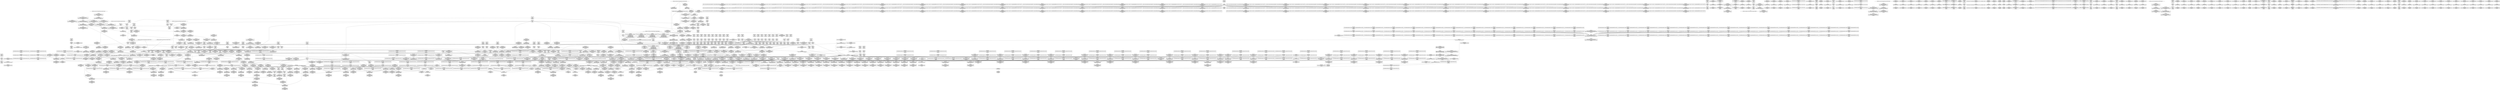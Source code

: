 digraph {
	CE0x467aaa0 [shape=record,shape=Mrecord,label="{CE0x467aaa0|i64**_getelementptr_inbounds_(_100_x_i64*_,_100_x_i64*_*___llvm_gcda_edge_table343,_i64_0,_i64_84)|*Constant*}"]
	CE0x46867a0 [shape=record,shape=Mrecord,label="{CE0x46867a0|i64**_getelementptr_inbounds_(_100_x_i64*_,_100_x_i64*_*___llvm_gcda_edge_table343,_i64_0,_i64_56)|*Constant*}"]
	CE0x467ec90 [shape=record,shape=Mrecord,label="{CE0x467ec90|_call_void___llvm_gcov_indirect_counter_increment(i32*___llvm_gcov_global_state_pred344,_i64**_getelementptr_inbounds_(_100_x_i64*_,_100_x_i64*_*___llvm_gcda_edge_table343,_i64_0,_i64_92)),_!dbg_!27750|security/selinux/hooks.c,1220}"]
	CE0x46031f0 [shape=record,shape=Mrecord,label="{CE0x46031f0|i32_9|*Constant*|*SummSink*}"]
	CE0x4566a30 [shape=record,shape=Mrecord,label="{CE0x4566a30|selinux_socket_create:land.lhs.true|*SummSource*}"]
	CE0x4571250 [shape=record,shape=Mrecord,label="{CE0x4571250|i64_1|*Constant*}"]
	CE0x4565380 [shape=record,shape=Mrecord,label="{CE0x4565380|selinux_socket_create:land.lhs.true}"]
	CE0x4585d10 [shape=record,shape=Mrecord,label="{CE0x4585d10|selinux_socket_create:protocol|Function::selinux_socket_create&Arg::protocol::|*SummSink*}"]
	CE0x4571ca0 [shape=record,shape=Mrecord,label="{CE0x4571ca0|selinux_socket_create:tmp4|security/selinux/hooks.c,3982}"]
	CE0x45cea00 [shape=record,shape=Mrecord,label="{CE0x45cea00|avc_has_perm:tsid|Function::avc_has_perm&Arg::tsid::|*SummSink*}"]
	CE0x45bd9e0 [shape=record,shape=Mrecord,label="{CE0x45bd9e0|GLOBAL:socket_sockcreate_sid|*Constant*|*SummSource*}"]
	CE0x45bfc30 [shape=record,shape=Mrecord,label="{CE0x45bfc30|socket_type_to_security_class:tmp28|security/selinux/hooks.c,1204|*SummSource*}"]
	CE0x466ab80 [shape=record,shape=Mrecord,label="{CE0x466ab80|socket_sockcreate_sid:sid|security/selinux/hooks.c,3958|*SummSink*}"]
	CE0x46872a0 [shape=record,shape=Mrecord,label="{CE0x46872a0|i64*_getelementptr_inbounds_(_57_x_i64_,_57_x_i64_*___llvm_gcov_ctr342,_i64_0,_i64_51)|*Constant*|*SummSink*}"]
	CE0x45ac3a0 [shape=record,shape=Mrecord,label="{CE0x45ac3a0|__llvm_gcov_indirect_counter_increment:tmp5|*SummSink*}"]
	CE0x462dec0 [shape=record,shape=Mrecord,label="{CE0x462dec0|i64*_getelementptr_inbounds_(_57_x_i64_,_57_x_i64_*___llvm_gcov_ctr342,_i64_0,_i64_54)|*Constant*}"]
	CE0x4591820 [shape=record,shape=Mrecord,label="{CE0x4591820|i64*_getelementptr_inbounds_(_18_x_i64_,_18_x_i64_*___llvm_gcov_ctr341,_i64_0,_i64_12)|*Constant*}"]
	CE0x46805d0 [shape=record,shape=Mrecord,label="{CE0x46805d0|i64**_getelementptr_inbounds_(_100_x_i64*_,_100_x_i64*_*___llvm_gcda_edge_table343,_i64_0,_i64_92)|*Constant*|*SummSink*}"]
	CE0x45e7c50 [shape=record,shape=Mrecord,label="{CE0x45e7c50|socket_sockcreate_sid:tmp7|security/selinux/hooks.c,3954|*SummSource*}"]
	CE0x4675b60 [shape=record,shape=Mrecord,label="{CE0x4675b60|socket_type_to_security_class:tmp36|security/selinux/hooks.c,1212|*SummSource*}"]
	CE0x46b59b0 [shape=record,shape=Mrecord,label="{CE0x46b59b0|GLOBAL:__llvm_gcov_ctr346|Global_var:__llvm_gcov_ctr346|*SummSink*}"]
	CE0x45fd560 [shape=record,shape=Mrecord,label="{CE0x45fd560|__llvm_gcov_indirect_counter_increment:tmp6|*SummSource*}"]
	"CONST[source:2(external),value:2(dynamic)][purpose:{subject}][SrcIdx:35]"
	CE0x46ba210 [shape=record,shape=Mrecord,label="{CE0x46ba210|default_protocol_dgram:tmp8|*SummSink*}"]
	CE0x45c8d80 [shape=record,shape=Mrecord,label="{CE0x45c8d80|socket_sockcreate_sid:tmp15|security/selinux/hooks.c,3960|*SummSink*}"]
	CE0x45d70a0 [shape=record,shape=Mrecord,label="{CE0x45d70a0|default_protocol_dgram:lor.ext|security/selinux/hooks.c,1167}"]
	CE0x45cf3e0 [shape=record,shape=Mrecord,label="{CE0x45cf3e0|%struct.common_audit_data*_null|*Constant*}"]
	CE0x458e2b0 [shape=record,shape=Mrecord,label="{CE0x458e2b0|socket_type_to_security_class:tmp4|security/selinux/hooks.c,1179|*SummSink*}"]
	CE0x460cfd0 [shape=record,shape=Mrecord,label="{CE0x460cfd0|i32_-1|*Constant*|*SummSource*}"]
	CE0x45b3800 [shape=record,shape=Mrecord,label="{CE0x45b3800|selinux_socket_create:tmp6|security/selinux/hooks.c,3982|*SummSink*}"]
	CE0x45f9b40 [shape=record,shape=Mrecord,label="{CE0x45f9b40|socket_sockcreate_sid:tmp4|security/selinux/hooks.c,3953|*SummSink*}"]
	CE0x45f9570 [shape=record,shape=Mrecord,label="{CE0x45f9570|GLOBAL:current_task|Global_var:current_task|*SummSink*}"]
	CE0x46385c0 [shape=record,shape=Mrecord,label="{CE0x46385c0|i16_15|*Constant*|*SummSource*}"]
	CE0x45aa710 [shape=record,shape=Mrecord,label="{CE0x45aa710|i64_24|*Constant*|*SummSink*}"]
	CE0x45ac0c0 [shape=record,shape=Mrecord,label="{CE0x45ac0c0|socket_type_to_security_class:tmp20|security/selinux/hooks.c,1192}"]
	CE0x4565250 [shape=record,shape=Mrecord,label="{CE0x4565250|selinux_socket_create:do.end|*SummSource*}"]
	CE0x4580090 [shape=record,shape=Mrecord,label="{CE0x4580090|i64_5|*Constant*|*SummSource*}"]
	CE0x45f5b70 [shape=record,shape=Mrecord,label="{CE0x45f5b70|socket_type_to_security_class:tmp45|security/selinux/hooks.c,1220|*SummSource*}"]
	CE0x4584930 [shape=record,shape=Mrecord,label="{CE0x4584930|selinux_socket_create:tmp8|security/selinux/hooks.c,3982}"]
	CE0x456c7b0 [shape=record,shape=Mrecord,label="{CE0x456c7b0|selinux_socket_create:if.then}"]
	CE0x466fc10 [shape=record,shape=Mrecord,label="{CE0x466fc10|default_protocol_stream:cmp|security/selinux/hooks.c,1162|*SummSource*}"]
	CE0x4598a70 [shape=record,shape=Mrecord,label="{CE0x4598a70|i32_22|*Constant*}"]
	CE0x3dd6150 [shape=record,shape=Mrecord,label="{CE0x3dd6150|GLOBAL:selinux_socket_create.__warned|Global_var:selinux_socket_create.__warned}"]
	CE0x45cf4e0 [shape=record,shape=Mrecord,label="{CE0x45cf4e0|avc_has_perm:requested|Function::avc_has_perm&Arg::requested::|*SummSink*}"]
	CE0x45c8520 [shape=record,shape=Mrecord,label="{CE0x45c8520|socket_sockcreate_sid:tmp14|security/selinux/hooks.c,3960|*SummSource*}"]
	CE0x462b9d0 [shape=record,shape=Mrecord,label="{CE0x462b9d0|socket_type_to_security_class:tmp52|security/selinux/hooks.c,1229|*SummSink*}"]
	CE0x4633ae0 [shape=record,shape=Mrecord,label="{CE0x4633ae0|socket_type_to_security_class:tmp57|security/selinux/hooks.c,1234|*SummSource*}"]
	CE0x4573450 [shape=record,shape=Mrecord,label="{CE0x4573450|selinux_socket_create:do.body|*SummSource*}"]
	CE0x45ff200 [shape=record,shape=Mrecord,label="{CE0x45ff200|socket_type_to_security_class:tmp56|security/selinux/hooks.c,1234}"]
	CE0x45ced10 [shape=record,shape=Mrecord,label="{CE0x45ced10|avc_has_perm:tclass|Function::avc_has_perm&Arg::tclass::|*SummSource*}"]
	CE0x462a3a0 [shape=record,shape=Mrecord,label="{CE0x462a3a0|default_protocol_stream:lor.end|*SummSource*}"]
	CE0x4670e60 [shape=record,shape=Mrecord,label="{CE0x4670e60|i64*_getelementptr_inbounds_(_5_x_i64_,_5_x_i64_*___llvm_gcov_ctr345,_i64_0,_i64_0)|*Constant*|*SummSource*}"]
	CE0x45a1560 [shape=record,shape=Mrecord,label="{CE0x45a1560|selinux_socket_create:tmp15|security/selinux/hooks.c,3982|*SummSource*}"]
	CE0x45bff20 [shape=record,shape=Mrecord,label="{CE0x45bff20|i64*_getelementptr_inbounds_(_57_x_i64_,_57_x_i64_*___llvm_gcov_ctr342,_i64_0,_i64_41)|*Constant*|*SummSink*}"]
	CE0x45e4020 [shape=record,shape=Mrecord,label="{CE0x45e4020|_call_void___llvm_gcov_indirect_counter_increment(i32*___llvm_gcov_global_state_pred344,_i64**_getelementptr_inbounds_(_100_x_i64*_,_100_x_i64*_*___llvm_gcda_edge_table343,_i64_0,_i64_40)),_!dbg_!27738|security/selinux/hooks.c,1198|*SummSource*}"]
	CE0x46728f0 [shape=record,shape=Mrecord,label="{CE0x46728f0|socket_sockcreate_sid:if.end|*SummSource*}"]
	CE0x45e7ef0 [shape=record,shape=Mrecord,label="{CE0x45e7ef0|socket_type_to_security_class:sw.bb14}"]
	CE0x45b0160 [shape=record,shape=Mrecord,label="{CE0x45b0160|selinux_socket_create:tmp8|security/selinux/hooks.c,3982|*SummSource*}"]
	CE0x45a0610 [shape=record,shape=Mrecord,label="{CE0x45a0610|GLOBAL:current_task|Global_var:current_task}"]
	CE0x4617a20 [shape=record,shape=Mrecord,label="{CE0x4617a20|__llvm_gcov_indirect_counter_increment:tmp|*SummSource*}"]
	CE0x462b510 [shape=record,shape=Mrecord,label="{CE0x462b510|socket_type_to_security_class:tmp52|security/selinux/hooks.c,1229|*SummSource*}"]
	CE0x45f9c50 [shape=record,shape=Mrecord,label="{CE0x45f9c50|socket_sockcreate_sid:tmp5|security/selinux/hooks.c,3953}"]
	CE0x467ceb0 [shape=record,shape=Mrecord,label="{CE0x467ceb0|socket_type_to_security_class:tmp42|security/selinux/hooks.c,1218}"]
	CE0x45a5980 [shape=record,shape=Mrecord,label="{CE0x45a5980|i8*_getelementptr_inbounds_(_25_x_i8_,_25_x_i8_*_.str3,_i32_0,_i32_0)|*Constant*}"]
	CE0x457fc80 [shape=record,shape=Mrecord,label="{CE0x457fc80|i64_14|*Constant*|*SummSource*}"]
	CE0x463a5b0 [shape=record,shape=Mrecord,label="{CE0x463a5b0|__llvm_gcov_indirect_counter_increment:bb4|*SummSink*}"]
	CE0x45cc8f0 [shape=record,shape=Mrecord,label="{CE0x45cc8f0|selinux_socket_create:tmp37|security/selinux/hooks.c,3995|*SummSource*}"]
	CE0x45a0a30 [shape=record,shape=Mrecord,label="{CE0x45a0a30|i32_3982|*Constant*|*SummSink*}"]
	CE0x45e35d0 [shape=record,shape=Mrecord,label="{CE0x45e35d0|socket_type_to_security_class:tmp25|security/selinux/hooks.c,1196}"]
	CE0x466bba0 [shape=record,shape=Mrecord,label="{CE0x466bba0|_call_void_mcount()_#3|*SummSource*}"]
	CE0x46b9900 [shape=record,shape=Mrecord,label="{CE0x46b9900|default_protocol_dgram:cmp1|security/selinux/hooks.c,1167}"]
	CE0x4672a40 [shape=record,shape=Mrecord,label="{CE0x4672a40|i64*_getelementptr_inbounds_(_6_x_i64_,_6_x_i64_*___llvm_gcov_ctr347,_i64_0,_i64_0)|*Constant*}"]
	CE0x468aa00 [shape=record,shape=Mrecord,label="{CE0x468aa00|_call_void___llvm_gcov_indirect_counter_increment(i32*___llvm_gcov_global_state_pred344,_i64**_getelementptr_inbounds_(_100_x_i64*_,_100_x_i64*_*___llvm_gcda_edge_table343,_i64_0,_i64_20)),_!dbg_!27754|security/selinux/hooks.c,1229|*SummSource*}"]
	CE0x45e54e0 [shape=record,shape=Mrecord,label="{CE0x45e54e0|get_current:tmp3|*SummSink*}"]
	CE0x45e87e0 [shape=record,shape=Mrecord,label="{CE0x45e87e0|socket_type_to_security_class:sw.bb15|*SummSource*}"]
	CE0x4687ec0 [shape=record,shape=Mrecord,label="{CE0x4687ec0|_call_void___llvm_gcov_indirect_counter_increment(i32*___llvm_gcov_global_state_pred344,_i64**_getelementptr_inbounds_(_100_x_i64*_,_100_x_i64*_*___llvm_gcda_edge_table343,_i64_0,_i64_16)),_!dbg_!27753|security/selinux/hooks.c,1227|*SummSource*}"]
	CE0x46075b0 [shape=record,shape=Mrecord,label="{CE0x46075b0|i32_7|*Constant*}"]
	CE0x4674540 [shape=record,shape=Mrecord,label="{CE0x4674540|_call_void___llvm_gcov_indirect_counter_increment(i32*___llvm_gcov_global_state_pred344,_i64**_getelementptr_inbounds_(_100_x_i64*_,_100_x_i64*_*___llvm_gcda_edge_table343,_i64_0,_i64_76)),_!dbg_!27746|security/selinux/hooks.c,1212}"]
	CE0x466b3f0 [shape=record,shape=Mrecord,label="{CE0x466b3f0|socket_sockcreate_sid:tmp}"]
	CE0x461ca30 [shape=record,shape=Mrecord,label="{CE0x461ca30|default_protocol_stream:lor.end|*SummSink*}"]
	CE0x45ea010 [shape=record,shape=Mrecord,label="{CE0x45ea010|__llvm_gcov_indirect_counter_increment:entry|*SummSink*}"]
	CE0x4634dc0 [shape=record,shape=Mrecord,label="{CE0x4634dc0|i16_24|*Constant*|*SummSink*}"]
	CE0x467e3c0 [shape=record,shape=Mrecord,label="{CE0x467e3c0|socket_type_to_security_class:tmp43|security/selinux/hooks.c,1218|*SummSource*}"]
	CE0x4618c30 [shape=record,shape=Mrecord,label="{CE0x4618c30|i64**_getelementptr_inbounds_(_100_x_i64*_,_100_x_i64*_*___llvm_gcda_edge_table343,_i64_0,_i64_8)|*Constant*|*SummSink*}"]
	CE0x4684620 [shape=record,shape=Mrecord,label="{CE0x4684620|i64*_getelementptr_inbounds_(_57_x_i64_,_57_x_i64_*___llvm_gcov_ctr342,_i64_0,_i64_50)|*Constant*}"]
	CE0x461b120 [shape=record,shape=Mrecord,label="{CE0x461b120|default_protocol_stream:tmp2|security/selinux/hooks.c,1162|*SummSource*}"]
	CE0x458c020 [shape=record,shape=Mrecord,label="{CE0x458c020|socket_type_to_security_class:sw.default22}"]
	CE0x467da20 [shape=record,shape=Mrecord,label="{CE0x467da20|i64**_getelementptr_inbounds_(_100_x_i64*_,_100_x_i64*_*___llvm_gcda_edge_table343,_i64_0,_i64_88)|*Constant*|*SummSource*}"]
	CE0x4637d40 [shape=record,shape=Mrecord,label="{CE0x4637d40|i16_14|*Constant*|*SummSink*}"]
	CE0x461aef0 [shape=record,shape=Mrecord,label="{CE0x461aef0|socket_sockcreate_sid:sockcreate_sid|security/selinux/hooks.c,3953|*SummSource*}"]
	CE0x4618ea0 [shape=record,shape=Mrecord,label="{CE0x4618ea0|_call_void___llvm_gcov_indirect_counter_increment(i32*___llvm_gcov_global_state_pred344,_i64**_getelementptr_inbounds_(_100_x_i64*_,_100_x_i64*_*___llvm_gcda_edge_table343,_i64_0,_i64_44)),_!dbg_!27724|security/selinux/hooks.c,1186}"]
	CE0x46b8d70 [shape=record,shape=Mrecord,label="{CE0x46b8d70|default_protocol_dgram:tmp6|security/selinux/hooks.c,1167}"]
	CE0x46364c0 [shape=record,shape=Mrecord,label="{CE0x46364c0|i16_21|*Constant*}"]
	CE0x52721d0 [shape=record,shape=Mrecord,label="{CE0x52721d0|i8*_getelementptr_inbounds_(_45_x_i8_,_45_x_i8_*_.str12,_i32_0,_i32_0)|*Constant*|*SummSink*}"]
	CE0x4571bf0 [shape=record,shape=Mrecord,label="{CE0x4571bf0|i32_1|*Constant*}"]
	CE0x460b650 [shape=record,shape=Mrecord,label="{CE0x460b650|i32_5|*Constant*|*SummSource*}"]
	CE0x45c78c0 [shape=record,shape=Mrecord,label="{CE0x45c78c0|i64*_getelementptr_inbounds_(_6_x_i64_,_6_x_i64_*___llvm_gcov_ctr347,_i64_0,_i64_5)|*Constant*}"]
	CE0x4676020 [shape=record,shape=Mrecord,label="{CE0x4676020|socket_type_to_security_class:tmp36|security/selinux/hooks.c,1212|*SummSink*}"]
	CE0x463ee20 [shape=record,shape=Mrecord,label="{CE0x463ee20|i64**_getelementptr_inbounds_(_100_x_i64*_,_100_x_i64*_*___llvm_gcda_edge_table343,_i64_0,_i64_28)|*Constant*|*SummSource*}"]
	CE0x457d890 [shape=record,shape=Mrecord,label="{CE0x457d890|i64_14|*Constant*|*SummSink*}"]
	CE0x45f4c00 [shape=record,shape=Mrecord,label="{CE0x45f4c00|i64_21|*Constant*|*SummSource*}"]
	CE0x46114f0 [shape=record,shape=Mrecord,label="{CE0x46114f0|socket_type_to_security_class:call|security/selinux/hooks.c,1186|*SummSink*}"]
	CE0x458f090 [shape=record,shape=Mrecord,label="{CE0x458f090|selinux_socket_create:sid|security/selinux/hooks.c,3995}"]
	CE0x457bdd0 [shape=record,shape=Mrecord,label="{CE0x457bdd0|selinux_socket_create:family|Function::selinux_socket_create&Arg::family::}"]
	CE0x457ee20 [shape=record,shape=Mrecord,label="{CE0x457ee20|selinux_socket_create:tmp13|security/selinux/hooks.c,3982|*SummSource*}"]
	CE0x45c8060 [shape=record,shape=Mrecord,label="{CE0x45c8060|i64*_getelementptr_inbounds_(_6_x_i64_,_6_x_i64_*___llvm_gcov_ctr347,_i64_0,_i64_5)|*Constant*|*SummSource*}"]
	CE0x46abb80 [shape=record,shape=Mrecord,label="{CE0x46abb80|socket_sockcreate_sid:if.then}"]
	CE0x460fa70 [shape=record,shape=Mrecord,label="{CE0x460fa70|socket_type_to_security_class:sw.bb21|*SummSource*}"]
	CE0x45fa050 [shape=record,shape=Mrecord,label="{CE0x45fa050|socket_type_to_security_class:sw.bb23}"]
	CE0x457ac40 [shape=record,shape=Mrecord,label="{CE0x457ac40|selinux_socket_create:tmp10|security/selinux/hooks.c,3982}"]
	CE0x462c510 [shape=record,shape=Mrecord,label="{CE0x462c510|_call_void___llvm_gcov_indirect_counter_increment(i32*___llvm_gcov_global_state_pred344,_i64**_getelementptr_inbounds_(_100_x_i64*_,_100_x_i64*_*___llvm_gcda_edge_table343,_i64_0,_i64_24)),_!dbg_!27755|security/selinux/hooks.c,1231}"]
	CE0x45c7340 [shape=record,shape=Mrecord,label="{CE0x45c7340|%struct.qstr*_null|*Constant*|*SummSink*}"]
	CE0x46388f0 [shape=record,shape=Mrecord,label="{CE0x46388f0|socket_type_to_security_class:retval.0|*SummSource*}"]
	CE0x46376e0 [shape=record,shape=Mrecord,label="{CE0x46376e0|i16_41|*Constant*|*SummSink*}"]
	CE0x4595c30 [shape=record,shape=Mrecord,label="{CE0x4595c30|COLLAPSED:_GIRE_selinux_xfrm_refcount_global_%struct.atomic_t_zeroinitializer,_align_4:_elem_0:default:}"]
	CE0x45b1280 [shape=record,shape=Mrecord,label="{CE0x45b1280|selinux_socket_create:tobool1|security/selinux/hooks.c,3982}"]
	CE0x4591e10 [shape=record,shape=Mrecord,label="{CE0x4591e10|selinux_socket_create:call4|security/selinux/hooks.c,3982}"]
	CE0x457f950 [shape=record,shape=Mrecord,label="{CE0x457f950|selinux_socket_create:tobool13|security/selinux/hooks.c,3992|*SummSource*}"]
	CE0x4675cf0 [shape=record,shape=Mrecord,label="{CE0x4675cf0|i64*_getelementptr_inbounds_(_57_x_i64_,_57_x_i64_*___llvm_gcov_ctr342,_i64_0,_i64_45)|*Constant*|*SummSource*}"]
	CE0x45e5630 [shape=record,shape=Mrecord,label="{CE0x45e5630|socket_type_to_security_class:sw.bb4|*SummSink*}"]
	CE0x4607790 [shape=record,shape=Mrecord,label="{CE0x4607790|i32_7|*Constant*|*SummSink*}"]
	CE0x460bf30 [shape=record,shape=Mrecord,label="{CE0x460bf30|socket_type_to_security_class:tmp7|security/selinux/hooks.c,1181}"]
	CE0x463af00 [shape=record,shape=Mrecord,label="{CE0x463af00|default_protocol_dgram:tmp1}"]
	CE0x46689f0 [shape=record,shape=Mrecord,label="{CE0x46689f0|socket_sockcreate_sid:sockcreate_sid1|security/selinux/hooks.c,3954|*SummSource*}"]
	CE0x45fe6d0 [shape=record,shape=Mrecord,label="{CE0x45fe6d0|_call_void___llvm_gcov_indirect_counter_increment(i32*___llvm_gcov_global_state_pred344,_i64**_getelementptr_inbounds_(_100_x_i64*_,_100_x_i64*_*___llvm_gcda_edge_table343,_i64_0,_i64_0)),_!dbg_!27756|security/selinux/hooks.c,1234|*SummSink*}"]
	CE0x46365e0 [shape=record,shape=Mrecord,label="{CE0x46365e0|i16_21|*Constant*|*SummSource*}"]
	CE0x46b5fd0 [shape=record,shape=Mrecord,label="{CE0x46b5fd0|default_protocol_dgram:cmp|security/selinux/hooks.c,1167|*SummSource*}"]
	CE0x46759d0 [shape=record,shape=Mrecord,label="{CE0x46759d0|i64*_getelementptr_inbounds_(_57_x_i64_,_57_x_i64_*___llvm_gcov_ctr342,_i64_0,_i64_45)|*Constant*}"]
	CE0x45bd870 [shape=record,shape=Mrecord,label="{CE0x45bd870|selinux_socket_create:call12|security/selinux/hooks.c,3991|*SummSink*}"]
	CE0x4592a10 [shape=record,shape=Mrecord,label="{CE0x4592a10|selinux_socket_create:tmp27|security/selinux/hooks.c,3988}"]
	CE0x45adf00 [shape=record,shape=Mrecord,label="{CE0x45adf00|selinux_socket_create:return}"]
	CE0x4676b60 [shape=record,shape=Mrecord,label="{CE0x4676b60|_call_void___llvm_gcov_indirect_counter_increment(i32*___llvm_gcov_global_state_pred344,_i64**_getelementptr_inbounds_(_100_x_i64*_,_100_x_i64*_*___llvm_gcda_edge_table343,_i64_0,_i64_80)),_!dbg_!27747|security/selinux/hooks.c,1214}"]
	CE0x45cefb0 [shape=record,shape=Mrecord,label="{CE0x45cefb0|i32_8|*Constant*}"]
	CE0x46b9360 [shape=record,shape=Mrecord,label="{CE0x46b9360|default_protocol_dgram:tmp7|security/selinux/hooks.c,1167|*SummSource*}"]
	CE0x45b12f0 [shape=record,shape=Mrecord,label="{CE0x45b12f0|selinux_socket_create:tmp8|security/selinux/hooks.c,3982|*SummSink*}"]
	CE0x46afe90 [shape=record,shape=Mrecord,label="{CE0x46afe90|default_protocol_stream:tmp5|security/selinux/hooks.c,1162|*SummSink*}"]
	CE0x45bd6f0 [shape=record,shape=Mrecord,label="{CE0x45bd6f0|selinux_socket_create:call12|security/selinux/hooks.c,3991|*SummSource*}"]
	CE0x45f05f0 [shape=record,shape=Mrecord,label="{CE0x45f05f0|socket_type_to_security_class:tmp2|security/selinux/hooks.c,1177|*SummSource*}"]
	CE0x4636b20 [shape=record,shape=Mrecord,label="{CE0x4636b20|i16_23|*Constant*}"]
	CE0x462b6a0 [shape=record,shape=Mrecord,label="{CE0x462b6a0|i64*_getelementptr_inbounds_(_57_x_i64_,_57_x_i64_*___llvm_gcov_ctr342,_i64_0,_i64_53)|*Constant*|*SummSource*}"]
	CE0x463ae70 [shape=record,shape=Mrecord,label="{CE0x463ae70|default_protocol_dgram:tmp|*SummSink*}"]
	CE0x45c4180 [shape=record,shape=Mrecord,label="{CE0x45c4180|socket_type_to_security_class:tmp33|security/selinux/hooks.c,1208|*SummSource*}"]
	CE0x45eab40 [shape=record,shape=Mrecord,label="{CE0x45eab40|__llvm_gcov_indirect_counter_increment:counters|Function::__llvm_gcov_indirect_counter_increment&Arg::counters::|*SummSink*}"]
	CE0x45e2d40 [shape=record,shape=Mrecord,label="{CE0x45e2d40|i64**_getelementptr_inbounds_(_100_x_i64*_,_100_x_i64*_*___llvm_gcda_edge_table343,_i64_0,_i64_52)|*Constant*|*SummSource*}"]
	CE0x4678a90 [shape=record,shape=Mrecord,label="{CE0x4678a90|i64*_getelementptr_inbounds_(_57_x_i64_,_57_x_i64_*___llvm_gcov_ctr342,_i64_0,_i64_46)|*Constant*|*SummSink*}"]
	CE0x45e5940 [shape=record,shape=Mrecord,label="{CE0x45e5940|socket_type_to_security_class:bb|*SummSink*}"]
	CE0x45ab370 [shape=record,shape=Mrecord,label="{CE0x45ab370|socket_type_to_security_class:tmp17|security/selinux/hooks.c,1191|*SummSink*}"]
	CE0x466c080 [shape=record,shape=Mrecord,label="{CE0x466c080|default_protocol_stream:cmp|security/selinux/hooks.c,1162}"]
	CE0x45665e0 [shape=record,shape=Mrecord,label="{CE0x45665e0|selinux_socket_create:entry|*SummSource*}"]
	CE0x4583f30 [shape=record,shape=Mrecord,label="{CE0x4583f30|i64_2|*Constant*}"]
	CE0x4626d50 [shape=record,shape=Mrecord,label="{CE0x4626d50|i32_0|*Constant*}"]
	CE0x4596c90 [shape=record,shape=Mrecord,label="{CE0x4596c90|GLOBAL:socket_type_to_security_class|*Constant*|*SummSink*}"]
	CE0x45ad800 [shape=record,shape=Mrecord,label="{CE0x45ad800|i64*_getelementptr_inbounds_(_57_x_i64_,_57_x_i64_*___llvm_gcov_ctr342,_i64_0,_i64_15)|*Constant*}"]
	CE0x45a7750 [shape=record,shape=Mrecord,label="{CE0x45a7750|GLOBAL:default_protocol_dgram|*Constant*|*SummSource*}"]
	CE0x466f730 [shape=record,shape=Mrecord,label="{CE0x466f730|_call_void_mcount()_#3}"]
	CE0x4606760 [shape=record,shape=Mrecord,label="{CE0x4606760|i32_13|*Constant*}"]
	CE0x4594550 [shape=record,shape=Mrecord,label="{CE0x4594550|get_current:tmp}"]
	CE0x4593760 [shape=record,shape=Mrecord,label="{CE0x4593760|selinux_socket_create:tmp19|security/selinux/hooks.c,3982|*SummSink*}"]
	CE0x45840c0 [shape=record,shape=Mrecord,label="{CE0x45840c0|selinux_socket_create:entry}"]
	CE0x45a9500 [shape=record,shape=Mrecord,label="{CE0x45a9500|i64*_null|*Constant*}"]
	CE0x460b590 [shape=record,shape=Mrecord,label="{CE0x460b590|i32_5|*Constant*}"]
	CE0x4636d50 [shape=record,shape=Mrecord,label="{CE0x4636d50|i16_23|*Constant*|*SummSink*}"]
	CE0x45a64a0 [shape=record,shape=Mrecord,label="{CE0x45a64a0|%struct.task_struct*_(%struct.task_struct**)*_asm_movq_%gs:$_1:P_,$0_,_r,im,_dirflag_,_fpsr_,_flags_|*SummSink*}"]
	CE0x466b1b0 [shape=record,shape=Mrecord,label="{CE0x466b1b0|_call_void_mcount()_#3|*SummSource*}"]
	CE0x4671e00 [shape=record,shape=Mrecord,label="{CE0x4671e00|socket_sockcreate_sid:return|*SummSource*}"]
	CE0x45cd9f0 [shape=record,shape=Mrecord,label="{CE0x45cd9f0|avc_has_perm:entry|*SummSource*}"]
	CE0x45f1060 [shape=record,shape=Mrecord,label="{CE0x45f1060|selinux_socket_create:retval.0|*SummSource*}"]
	"CONST[source:0(mediator),value:2(dynamic)][purpose:{subject}][SrcIdx:36]"
	CE0x45f3400 [shape=record,shape=Mrecord,label="{CE0x45f3400|get_current:bb|*SummSink*}"]
	CE0x463afe0 [shape=record,shape=Mrecord,label="{CE0x463afe0|default_protocol_dgram:tmp1|*SummSink*}"]
	CE0x457abd0 [shape=record,shape=Mrecord,label="{CE0x457abd0|selinux_socket_create:tmp9|security/selinux/hooks.c,3982|*SummSource*}"]
	CE0x45bff90 [shape=record,shape=Mrecord,label="{CE0x45bff90|socket_type_to_security_class:tmp28|security/selinux/hooks.c,1204|*SummSink*}"]
	CE0x45ac750 [shape=record,shape=Mrecord,label="{CE0x45ac750|socket_type_to_security_class:tmp5|security/selinux/hooks.c,1179|*SummSource*}"]
	CE0x467e920 [shape=record,shape=Mrecord,label="{CE0x467e920|socket_type_to_security_class:tmp43|security/selinux/hooks.c,1218|*SummSink*}"]
	CE0x45f4300 [shape=record,shape=Mrecord,label="{CE0x45f4300|socket_type_to_security_class:tobool|security/selinux/hooks.c,1186|*SummSink*}"]
	CE0x463d670 [shape=record,shape=Mrecord,label="{CE0x463d670|i64*_getelementptr_inbounds_(_57_x_i64_,_57_x_i64_*___llvm_gcov_ctr342,_i64_0,_i64_27)|*Constant*|*SummSink*}"]
	CE0x46b53b0 [shape=record,shape=Mrecord,label="{CE0x46b53b0|default_protocol_dgram:tmp3|security/selinux/hooks.c,1167}"]
	CE0x458f340 [shape=record,shape=Mrecord,label="{CE0x458f340|selinux_socket_create:sid|security/selinux/hooks.c,3995|*SummSink*}"]
	CE0x456cf60 [shape=record,shape=Mrecord,label="{CE0x456cf60|selinux_socket_create:if.then9|*SummSource*}"]
	CE0x4594940 [shape=record,shape=Mrecord,label="{CE0x4594940|selinux_socket_create:tmp5|security/selinux/hooks.c,3982|*SummSink*}"]
	CE0x45e7cc0 [shape=record,shape=Mrecord,label="{CE0x45e7cc0|socket_sockcreate_sid:tmp7|security/selinux/hooks.c,3954|*SummSink*}"]
	CE0x456d550 [shape=record,shape=Mrecord,label="{CE0x456d550|i64*_getelementptr_inbounds_(_18_x_i64_,_18_x_i64_*___llvm_gcov_ctr341,_i64_0,_i64_1)|*Constant*|*SummSink*}"]
	CE0x45f0170 [shape=record,shape=Mrecord,label="{CE0x45f0170|GLOBAL:security_transition_sid|*Constant*|*SummSource*}"]
	CE0x45720c0 [shape=record,shape=Mrecord,label="{CE0x45720c0|selinux_socket_create:land.lhs.true2}"]
	CE0x45c4a50 [shape=record,shape=Mrecord,label="{CE0x45c4a50|_call_void___llvm_gcov_indirect_counter_increment(i32*___llvm_gcov_global_state_pred344,_i64**_getelementptr_inbounds_(_100_x_i64*_,_100_x_i64*_*___llvm_gcda_edge_table343,_i64_0,_i64_72)),_!dbg_!27745|security/selinux/hooks.c,1210}"]
	CE0x45a9820 [shape=record,shape=Mrecord,label="{CE0x45a9820|socket_type_to_security_class:sw.bb3|*SummSink*}"]
	CE0x4583b40 [shape=record,shape=Mrecord,label="{CE0x4583b40|i64_0|*Constant*|*SummSink*}"]
	CE0x45c9090 [shape=record,shape=Mrecord,label="{CE0x45c9090|__llvm_gcov_indirect_counter_increment:bb4}"]
	CE0x46b85f0 [shape=record,shape=Mrecord,label="{CE0x46b85f0|i64*_getelementptr_inbounds_(_5_x_i64_,_5_x_i64_*___llvm_gcov_ctr346,_i64_0,_i64_3)|*Constant*|*SummSource*}"]
	CE0x45f2b60 [shape=record,shape=Mrecord,label="{CE0x45f2b60|get_current:bb}"]
	CE0x458e410 [shape=record,shape=Mrecord,label="{CE0x458e410|socket_type_to_security_class:tmp5|security/selinux/hooks.c,1179}"]
	CE0x46b3f40 [shape=record,shape=Mrecord,label="{CE0x46b3f40|default_protocol_stream:tmp8|*SummSource*}"]
	CE0x45efc70 [shape=record,shape=Mrecord,label="{CE0x45efc70|socket_sockcreate_sid:call|security/selinux/hooks.c,3958|*SummSource*}"]
	CE0x45cd460 [shape=record,shape=Mrecord,label="{CE0x45cd460|i32_(i32,_i32,_i16,_i32,_%struct.common_audit_data*)*_bitcast_(i32_(i32,_i32,_i16,_i32,_%struct.common_audit_data.495*)*_avc_has_perm_to_i32_(i32,_i32,_i16,_i32,_%struct.common_audit_data*)*)|*Constant*|*SummSink*}"]
	CE0x4612a90 [shape=record,shape=Mrecord,label="{CE0x4612a90|i64*_getelementptr_inbounds_(_57_x_i64_,_57_x_i64_*___llvm_gcov_ctr342,_i64_0,_i64_13)|*Constant*|*SummSink*}"]
	CE0x46186b0 [shape=record,shape=Mrecord,label="{CE0x46186b0|i64**_getelementptr_inbounds_(_100_x_i64*_,_100_x_i64*_*___llvm_gcda_edge_table343,_i64_0,_i64_8)|*Constant*}"]
	CE0x460d5a0 [shape=record,shape=Mrecord,label="{CE0x460d5a0|i64*_getelementptr_inbounds_(_57_x_i64_,_57_x_i64_*___llvm_gcov_ctr342,_i64_0,_i64_0)|*Constant*|*SummSink*}"]
	CE0x467de20 [shape=record,shape=Mrecord,label="{CE0x467de20|i64*_getelementptr_inbounds_(_57_x_i64_,_57_x_i64_*___llvm_gcov_ctr342,_i64_0,_i64_48)|*Constant*|*SummSource*}"]
	CE0x458dbf0 [shape=record,shape=Mrecord,label="{CE0x458dbf0|i64**_getelementptr_inbounds_(_100_x_i64*_,_100_x_i64*_*___llvm_gcda_edge_table343,_i64_0,_i64_36)|*Constant*|*SummSink*}"]
	CE0x46b7810 [shape=record,shape=Mrecord,label="{CE0x46b7810|default_protocol_dgram:tmp4|security/selinux/hooks.c,1167|*SummSource*}"]
	CE0x4595900 [shape=record,shape=Mrecord,label="{CE0x4595900|GLOBAL:lockdep_rcu_suspicious|*Constant*}"]
	CE0x460b420 [shape=record,shape=Mrecord,label="{CE0x460b420|GLOBAL:__llvm_gcov_indirect_counter_increment|*Constant*|*SummSink*}"]
	CE0x4616470 [shape=record,shape=Mrecord,label="{CE0x4616470|i32_10|*Constant*|*SummSink*}"]
	CE0x46b6a20 [shape=record,shape=Mrecord,label="{CE0x46b6a20|default_protocol_dgram:tmp2|security/selinux/hooks.c,1167|*SummSource*}"]
	CE0x463def0 [shape=record,shape=Mrecord,label="{CE0x463def0|socket_type_to_security_class:tmp23|security/selinux/hooks.c,1194|*SummSink*}"]
	CE0x46b4300 [shape=record,shape=Mrecord,label="{CE0x46b4300|default_protocol_stream:tmp8|*SummSink*}"]
	CE0x45a1f90 [shape=record,shape=Mrecord,label="{CE0x45a1f90|socket_type_to_security_class:sw.bb12|*SummSource*}"]
	CE0x457c2b0 [shape=record,shape=Mrecord,label="{CE0x457c2b0|socket_type_to_security_class:family|Function::socket_type_to_security_class&Arg::family::}"]
	CE0x462e670 [shape=record,shape=Mrecord,label="{CE0x462e670|socket_type_to_security_class:tmp55|security/selinux/hooks.c,1231}"]
	CE0x46b2690 [shape=record,shape=Mrecord,label="{CE0x46b2690|default_protocol_dgram:lor.rhs}"]
	CE0x462dde0 [shape=record,shape=Mrecord,label="{CE0x462dde0|i64**_getelementptr_inbounds_(_100_x_i64*_,_100_x_i64*_*___llvm_gcda_edge_table343,_i64_0,_i64_24)|*Constant*|*SummSource*}"]
	CE0x457cf20 [shape=record,shape=Mrecord,label="{CE0x457cf20|selinux_socket_create:tmp23|security/selinux/hooks.c,3987|*SummSource*}"]
	CE0x4595670 [shape=record,shape=Mrecord,label="{CE0x4595670|i8*_getelementptr_inbounds_(_25_x_i8_,_25_x_i8_*_.str3,_i32_0,_i32_0)|*Constant*|*SummSource*}"]
	CE0x460c570 [shape=record,shape=Mrecord,label="{CE0x460c570|socket_type_to_security_class:tmp7|security/selinux/hooks.c,1181|*SummSink*}"]
	CE0x45f3be0 [shape=record,shape=Mrecord,label="{CE0x45f3be0|default_protocol_stream:protocol|Function::default_protocol_stream&Arg::protocol::|*SummSink*}"]
	CE0x45c7990 [shape=record,shape=Mrecord,label="{CE0x45c7990|socket_sockcreate_sid:retval.0|*SummSource*}"]
	CE0x46b9bc0 [shape=record,shape=Mrecord,label="{CE0x46b9bc0|default_protocol_dgram:tmp8}"]
	CE0x45719e0 [shape=record,shape=Mrecord,label="{CE0x45719e0|selinux_socket_create:land.lhs.true2|*SummSource*}"]
	"CONST[source:0(mediator),value:0(static)][purpose:{operation}][SnkIdx:3]"
	CE0x460e810 [shape=record,shape=Mrecord,label="{CE0x460e810|socket_type_to_security_class:sw.bb|*SummSink*}"]
	CE0x460b260 [shape=record,shape=Mrecord,label="{CE0x460b260|i32_17|*Constant*}"]
	CE0x4592360 [shape=record,shape=Mrecord,label="{CE0x4592360|selinux_socket_create:do.end}"]
	CE0x4616690 [shape=record,shape=Mrecord,label="{CE0x4616690|i32_16|*Constant*|*SummSource*}"]
	CE0x4638290 [shape=record,shape=Mrecord,label="{CE0x4638290|i16_37|*Constant*|*SummSource*}"]
	CE0x45c4070 [shape=record,shape=Mrecord,label="{CE0x45c4070|socket_type_to_security_class:tmp33|security/selinux/hooks.c,1208}"]
	CE0x4593940 [shape=record,shape=Mrecord,label="{CE0x4593940|i32_22|*Constant*|*SummSource*}"]
	CE0x46b24d0 [shape=record,shape=Mrecord,label="{CE0x46b24d0|default_protocol_dgram:lor.end|*SummSink*}"]
	CE0x459c8e0 [shape=record,shape=Mrecord,label="{CE0x459c8e0|selinux_socket_create:tobool8|security/selinux/hooks.c,3987}"]
	CE0x45c9e90 [shape=record,shape=Mrecord,label="{CE0x45c9e90|i64*_getelementptr_inbounds_(_18_x_i64_,_18_x_i64_*___llvm_gcov_ctr341,_i64_0,_i64_15)|*Constant*|*SummSource*}"]
	CE0x4586f80 [shape=record,shape=Mrecord,label="{CE0x4586f80|_ret_%struct.task_struct*_%tmp4,_!dbg_!27714|./arch/x86/include/asm/current.h,14|*SummSink*}"]
	CE0x4678c60 [shape=record,shape=Mrecord,label="{CE0x4678c60|socket_type_to_security_class:tmp39|security/selinux/hooks.c,1214}"]
	CE0x45fa5d0 [shape=record,shape=Mrecord,label="{CE0x45fa5d0|socket_type_to_security_class:if.else9|*SummSink*}"]
	CE0x466f1c0 [shape=record,shape=Mrecord,label="{CE0x466f1c0|socket_sockcreate_sid:tmp11|security/selinux/hooks.c,3958}"]
	CE0x45cc9d0 [shape=record,shape=Mrecord,label="{CE0x45cc9d0|selinux_socket_create:call16|security/selinux/hooks.c,3995}"]
	CE0x4565430 [shape=record,shape=Mrecord,label="{CE0x4565430|selinux_socket_create:call|security/selinux/hooks.c,3982|*SummSource*}"]
	CE0x4605910 [shape=record,shape=Mrecord,label="{CE0x4605910|i32_3|*Constant*}"]
	CE0x46108b0 [shape=record,shape=Mrecord,label="{CE0x46108b0|_call_void___llvm_gcov_indirect_counter_increment(i32*___llvm_gcov_global_state_pred344,_i64**_getelementptr_inbounds_(_100_x_i64*_,_100_x_i64*_*___llvm_gcda_edge_table343,_i64_0,_i64_44)),_!dbg_!27724|security/selinux/hooks.c,1186|*SummSource*}"]
	CE0x46b3730 [shape=record,shape=Mrecord,label="{CE0x46b3730|default_protocol_stream:cmp1|security/selinux/hooks.c,1162|*SummSource*}"]
	CE0x45960a0 [shape=record,shape=Mrecord,label="{CE0x45960a0|selinux_socket_create:tmp13|security/selinux/hooks.c,3982|*SummSink*}"]
	CE0x4566f80 [shape=record,shape=Mrecord,label="{CE0x4566f80|selinux_socket_create:bb}"]
	CE0x45c4ac0 [shape=record,shape=Mrecord,label="{CE0x45c4ac0|_call_void___llvm_gcov_indirect_counter_increment(i32*___llvm_gcov_global_state_pred344,_i64**_getelementptr_inbounds_(_100_x_i64*_,_100_x_i64*_*___llvm_gcda_edge_table343,_i64_0,_i64_72)),_!dbg_!27745|security/selinux/hooks.c,1210|*SummSource*}"]
	CE0x4585ea0 [shape=record,shape=Mrecord,label="{CE0x4585ea0|socket_type_to_security_class:protocol|Function::socket_type_to_security_class&Arg::protocol::}"]
	CE0x46758f0 [shape=record,shape=Mrecord,label="{CE0x46758f0|i64**_getelementptr_inbounds_(_100_x_i64*_,_100_x_i64*_*___llvm_gcda_edge_table343,_i64_0,_i64_76)|*Constant*|*SummSource*}"]
	CE0x4684c70 [shape=record,shape=Mrecord,label="{CE0x4684c70|socket_type_to_security_class:tmp46|security/selinux/hooks.c,1222|*SummSink*}"]
	CE0x460d8b0 [shape=record,shape=Mrecord,label="{CE0x460d8b0|socket_sockcreate_sid:tmp8|security/selinux/hooks.c,3954|*SummSink*}"]
	CE0x45a56d0 [shape=record,shape=Mrecord,label="{CE0x45a56d0|i8_1|*Constant*|*SummSource*}"]
	CE0x45ccee0 [shape=record,shape=Mrecord,label="{CE0x45ccee0|selinux_socket_create:call16|security/selinux/hooks.c,3995|*SummSink*}"]
	CE0x4597b90 [shape=record,shape=Mrecord,label="{CE0x4597b90|selinux_socket_create:kern|Function::selinux_socket_create&Arg::kern::}"]
	CE0x468a620 [shape=record,shape=Mrecord,label="{CE0x468a620|socket_type_to_security_class:tmp51|security/selinux/hooks.c,1227|*SummSink*}"]
	CE0x45cf8b0 [shape=record,shape=Mrecord,label="{CE0x45cf8b0|%struct.common_audit_data*_null|*Constant*|*SummSink*}"]
	CE0x4669490 [shape=record,shape=Mrecord,label="{CE0x4669490|i64_2|*Constant*}"]
	CE0x46090e0 [shape=record,shape=Mrecord,label="{CE0x46090e0|socket_type_to_security_class:tmp12|security/selinux/hooks.c,1187|*SummSink*}"]
	CE0x45a5d80 [shape=record,shape=Mrecord,label="{CE0x45a5d80|socket_type_to_security_class:sw.bb19|*SummSink*}"]
	CE0x462bc40 [shape=record,shape=Mrecord,label="{CE0x462bc40|socket_type_to_security_class:tmp53|security/selinux/hooks.c,1229|*SummSource*}"]
	CE0x458f1d0 [shape=record,shape=Mrecord,label="{CE0x458f1d0|selinux_socket_create:sid|security/selinux/hooks.c,3995|*SummSource*}"]
	CE0x4638c10 [shape=record,shape=Mrecord,label="{CE0x4638c10|socket_type_to_security_class:tmp59|security/selinux/hooks.c,1235}"]
	CE0x462c1a0 [shape=record,shape=Mrecord,label="{CE0x462c1a0|socket_type_to_security_class:tmp53|security/selinux/hooks.c,1229|*SummSink*}"]
	CE0x4673b60 [shape=record,shape=Mrecord,label="{CE0x4673b60|socket_type_to_security_class:tmp35|security/selinux/hooks.c,1210}"]
	CE0x45c3a50 [shape=record,shape=Mrecord,label="{CE0x45c3a50|socket_type_to_security_class:tmp32|security/selinux/hooks.c,1208|*SummSource*}"]
	"CONST[source:1(input),value:2(dynamic)][purpose:{object}][SrcIdx:33]"
	CE0x46070b0 [shape=record,shape=Mrecord,label="{CE0x46070b0|i32_4|*Constant*|*SummSink*}"]
	CE0x45bdea0 [shape=record,shape=Mrecord,label="{CE0x45bdea0|socket_sockcreate_sid:entry|*SummSink*}"]
	CE0x4668750 [shape=record,shape=Mrecord,label="{CE0x4668750|i64*_null|*Constant*|*SummSink*}"]
	CE0x45cd620 [shape=record,shape=Mrecord,label="{CE0x45cd620|avc_has_perm:entry}"]
	CE0x45cdda0 [shape=record,shape=Mrecord,label="{CE0x45cdda0|avc_has_perm:entry|*SummSink*}"]
	CE0x4670c40 [shape=record,shape=Mrecord,label="{CE0x4670c40|default_protocol_stream:lor.rhs|*SummSink*}"]
	CE0x46353d0 [shape=record,shape=Mrecord,label="{CE0x46353d0|i16_40|*Constant*|*SummSink*}"]
	CE0x467a370 [shape=record,shape=Mrecord,label="{CE0x467a370|socket_type_to_security_class:tmp40|security/selinux/hooks.c,1216}"]
	CE0x45e86b0 [shape=record,shape=Mrecord,label="{CE0x45e86b0|socket_type_to_security_class:sw.bb25|*SummSink*}"]
	CE0x460c040 [shape=record,shape=Mrecord,label="{CE0x460c040|socket_type_to_security_class:tmp7|security/selinux/hooks.c,1181|*SummSource*}"]
	CE0x45f6e10 [shape=record,shape=Mrecord,label="{CE0x45f6e10|socket_type_to_security_class:call6|security/selinux/hooks.c,1191|*SummSource*}"]
	CE0x45cf840 [shape=record,shape=Mrecord,label="{CE0x45cf840|%struct.common_audit_data*_null|*Constant*|*SummSource*}"]
	CE0x467e2b0 [shape=record,shape=Mrecord,label="{CE0x467e2b0|socket_type_to_security_class:tmp43|security/selinux/hooks.c,1218}"]
	CE0x4589030 [shape=record,shape=Mrecord,label="{CE0x4589030|selinux_socket_create:tmp23|security/selinux/hooks.c,3987}"]
	CE0x4608fc0 [shape=record,shape=Mrecord,label="{CE0x4608fc0|i64*_getelementptr_inbounds_(_57_x_i64_,_57_x_i64_*___llvm_gcov_ctr342,_i64_0,_i64_22)|*Constant*|*SummSource*}"]
	CE0x461a270 [shape=record,shape=Mrecord,label="{CE0x461a270|GLOBAL:__llvm_gcov_ctr342|Global_var:__llvm_gcov_ctr342|*SummSink*}"]
	CE0x4687470 [shape=record,shape=Mrecord,label="{CE0x4687470|socket_type_to_security_class:tmp49|security/selinux/hooks.c,1224}"]
	CE0x45bce50 [shape=record,shape=Mrecord,label="{CE0x45bce50|selinux_socket_create:tmp31|security/selinux/hooks.c,3992|*SummSink*}"]
	CE0x46b3600 [shape=record,shape=Mrecord,label="{CE0x46b3600|default_protocol_stream:cmp1|security/selinux/hooks.c,1162}"]
	CE0x459b2a0 [shape=record,shape=Mrecord,label="{CE0x459b2a0|COLLAPSED:_CMRE:_elem_0::|security/selinux/hooks.c,3982}"]
	CE0x4580820 [shape=record,shape=Mrecord,label="{CE0x4580820|socket_sockcreate_sid:sid2|security/selinux/hooks.c,3958|*SummSource*}"]
	CE0x45fae80 [shape=record,shape=Mrecord,label="{CE0x45fae80|socket_type_to_security_class:tmp|*SummSource*}"]
	CE0x45ab7e0 [shape=record,shape=Mrecord,label="{CE0x45ab7e0|socket_type_to_security_class:tmp18|security/selinux/hooks.c,1191|*SummSource*}"]
	CE0x45aae30 [shape=record,shape=Mrecord,label="{CE0x45aae30|socket_type_to_security_class:tmp16|security/selinux/hooks.c,1191|*SummSink*}"]
	CE0x45bcfc0 [shape=record,shape=Mrecord,label="{CE0x45bcfc0|selinux_socket_create:tmp32|security/selinux/hooks.c,3993}"]
	CE0x457da10 [shape=record,shape=Mrecord,label="{CE0x457da10|selinux_socket_create:tmp29|security/selinux/hooks.c,3992}"]
	CE0x45c1f40 [shape=record,shape=Mrecord,label="{CE0x45c1f40|socket_type_to_security_class:tmp30|security/selinux/hooks.c,1206|*SummSource*}"]
	CE0x45e5e10 [shape=record,shape=Mrecord,label="{CE0x45e5e10|socket_type_to_security_class:sw.bb23|*SummSource*}"]
	CE0x463a390 [shape=record,shape=Mrecord,label="{CE0x463a390|socket_sockcreate_sid:bb}"]
	CE0x45c0b10 [shape=record,shape=Mrecord,label="{CE0x45c0b10|_call_void___llvm_gcov_indirect_counter_increment(i32*___llvm_gcov_global_state_pred344,_i64**_getelementptr_inbounds_(_100_x_i64*_,_100_x_i64*_*___llvm_gcda_edge_table343,_i64_0,_i64_64)),_!dbg_!27743|security/selinux/hooks.c,1206}"]
	CE0x46345b0 [shape=record,shape=Mrecord,label="{CE0x46345b0|i16_17|*Constant*|*SummSink*}"]
	CE0x460f3b0 [shape=record,shape=Mrecord,label="{CE0x460f3b0|socket_sockcreate_sid:cmp|security/selinux/hooks.c,3953}"]
	CE0x45c2bd0 [shape=record,shape=Mrecord,label="{CE0x45c2bd0|socket_type_to_security_class:tmp31|security/selinux/hooks.c,1206|*SummSink*}"]
	CE0x4573350 [shape=record,shape=Mrecord,label="{CE0x4573350|selinux_socket_create:if.then14}"]
	CE0x4689990 [shape=record,shape=Mrecord,label="{CE0x4689990|socket_type_to_security_class:tmp50|security/selinux/hooks.c,1227|*SummSource*}"]
	CE0x45f5440 [shape=record,shape=Mrecord,label="{CE0x45f5440|socket_type_to_security_class:tmp44|security/selinux/hooks.c,1220|*SummSource*}"]
	CE0x466a6d0 [shape=record,shape=Mrecord,label="{CE0x466a6d0|__llvm_gcov_indirect_counter_increment:tmp3}"]
	CE0x4603320 [shape=record,shape=Mrecord,label="{CE0x4603320|_call_void___llvm_gcov_indirect_counter_increment(i32*___llvm_gcov_global_state_pred344,_i64**_getelementptr_inbounds_(_100_x_i64*_,_100_x_i64*_*___llvm_gcda_edge_table343,_i64_0,_i64_60)),_!dbg_!27741|security/selinux/hooks.c,1204}"]
	CE0x45eff50 [shape=record,shape=Mrecord,label="{CE0x45eff50|GLOBAL:security_transition_sid|*Constant*}"]
	CE0x458f020 [shape=record,shape=Mrecord,label="{CE0x458f020|0:_i32,_4:_i32,_8:_i32,_12:_i32,_20:_i32,_:_CMRE_0,4_|*MultipleSource*|security/selinux/hooks.c,3982|security/selinux/hooks.c,3982|security/selinux/hooks.c,3995|Function::socket_sockcreate_sid&Arg::tsec::}"]
	CE0x45e36e0 [shape=record,shape=Mrecord,label="{CE0x45e36e0|socket_type_to_security_class:tmp25|security/selinux/hooks.c,1196|*SummSource*}"]
	CE0x45bddb0 [shape=record,shape=Mrecord,label="{CE0x45bddb0|socket_sockcreate_sid:entry|*SummSource*}"]
	CE0x4635e60 [shape=record,shape=Mrecord,label="{CE0x4635e60|i16_35|*Constant*}"]
	CE0x45e7670 [shape=record,shape=Mrecord,label="{CE0x45e7670|socket_type_to_security_class:sw.bb18}"]
	CE0x45f2100 [shape=record,shape=Mrecord,label="{CE0x45f2100|selinux_socket_create:tmp39|security/selinux/hooks.c,3996|*SummSink*}"]
	CE0x45f96f0 [shape=record,shape=Mrecord,label="{CE0x45f96f0|get_current:tmp4|./arch/x86/include/asm/current.h,14|*SummSource*}"]
	CE0x4617010 [shape=record,shape=Mrecord,label="{CE0x4617010|_call_void___llvm_gcov_indirect_counter_increment(i32*___llvm_gcov_global_state_pred344,_i64**_getelementptr_inbounds_(_100_x_i64*_,_100_x_i64*_*___llvm_gcda_edge_table343,_i64_0,_i64_4)),_!dbg_!27715|security/selinux/hooks.c,1174}"]
	CE0x458ddf0 [shape=record,shape=Mrecord,label="{CE0x458ddf0|socket_type_to_security_class:tmp4|security/selinux/hooks.c,1179|*SummSource*}"]
	CE0x4637e40 [shape=record,shape=Mrecord,label="{CE0x4637e40|i16_16|*Constant*}"]
	CE0x4614d10 [shape=record,shape=Mrecord,label="{CE0x4614d10|i64*_getelementptr_inbounds_(_57_x_i64_,_57_x_i64_*___llvm_gcov_ctr342,_i64_0,_i64_23)|*Constant*}"]
	CE0x45a8ad0 [shape=record,shape=Mrecord,label="{CE0x45a8ad0|socket_type_to_security_class:tobool7|security/selinux/hooks.c,1191}"]
	CE0x45c8b00 [shape=record,shape=Mrecord,label="{CE0x45c8b00|socket_sockcreate_sid:tmp15|security/selinux/hooks.c,3960}"]
	CE0x4671d20 [shape=record,shape=Mrecord,label="{CE0x4671d20|socket_sockcreate_sid:return}"]
	CE0x45bed60 [shape=record,shape=Mrecord,label="{CE0x45bed60|socket_sockcreate_sid:socksid|Function::socket_sockcreate_sid&Arg::socksid::|*SummSink*}"]
	CE0x466c8d0 [shape=record,shape=Mrecord,label="{CE0x466c8d0|socket_sockcreate_sid:sid|security/selinux/hooks.c,3958}"]
	CE0x45bb100 [shape=record,shape=Mrecord,label="{CE0x45bb100|GLOBAL:socket_sockcreate_sid|*Constant*}"]
	CE0x4636e50 [shape=record,shape=Mrecord,label="{CE0x4636e50|i16_33|*Constant*}"]
	CE0x466a4b0 [shape=record,shape=Mrecord,label="{CE0x466a4b0|socket_sockcreate_sid:sockcreate_sid|security/selinux/hooks.c,3953}"]
	CE0x460fb60 [shape=record,shape=Mrecord,label="{CE0x460fb60|socket_type_to_security_class:sw.bb21|*SummSink*}"]
	CE0x45e5f00 [shape=record,shape=Mrecord,label="{CE0x45e5f00|socket_type_to_security_class:sw.bb23|*SummSink*}"]
	CE0x46733b0 [shape=record,shape=Mrecord,label="{CE0x46733b0|i64*_getelementptr_inbounds_(_57_x_i64_,_57_x_i64_*___llvm_gcov_ctr342,_i64_0,_i64_44)|*Constant*}"]
	CE0x463ac70 [shape=record,shape=Mrecord,label="{CE0x463ac70|default_protocol_stream:tmp1|*SummSink*}"]
	CE0x45aad20 [shape=record,shape=Mrecord,label="{CE0x45aad20|socket_type_to_security_class:tmp16|security/selinux/hooks.c,1191|*SummSource*}"]
	CE0x45cf270 [shape=record,shape=Mrecord,label="{CE0x45cf270|i32_8|*Constant*|*SummSink*}"]
	CE0x45ea460 [shape=record,shape=Mrecord,label="{CE0x45ea460|__llvm_gcov_indirect_counter_increment:counters|Function::__llvm_gcov_indirect_counter_increment&Arg::counters::}"]
	CE0x46375d0 [shape=record,shape=Mrecord,label="{CE0x46375d0|i16_41|*Constant*|*SummSource*}"]
	CE0x459c540 [shape=record,shape=Mrecord,label="{CE0x459c540|selinux_socket_create:kern|Function::selinux_socket_create&Arg::kern::|*SummSink*}"]
	CE0x45fafe0 [shape=record,shape=Mrecord,label="{CE0x45fafe0|socket_type_to_security_class:tmp1}"]
	CE0x46286d0 [shape=record,shape=Mrecord,label="{CE0x46286d0|default_protocol_stream:tmp4|security/selinux/hooks.c,1162|*SummSource*}"]
	CE0x45e6a40 [shape=record,shape=Mrecord,label="{CE0x45e6a40|socket_sockcreate_sid:tmp1}"]
	CE0x45f9eb0 [shape=record,shape=Mrecord,label="{CE0x45f9eb0|socket_type_to_security_class:sw.bb16|*SummSource*}"]
	CE0x45bdc70 [shape=record,shape=Mrecord,label="{CE0x45bdc70|socket_sockcreate_sid:entry}"]
	CE0x45cfa00 [shape=record,shape=Mrecord,label="{CE0x45cfa00|avc_has_perm:auditdata|Function::avc_has_perm&Arg::auditdata::|*SummSink*}"]
	CE0x458c670 [shape=record,shape=Mrecord,label="{CE0x458c670|socket_type_to_security_class:sw.bb24|*SummSource*}"]
	CE0x457fee0 [shape=record,shape=Mrecord,label="{CE0x457fee0|selinux_socket_create:tmp16|security/selinux/hooks.c,3982|*SummSink*}"]
	CE0x45adba0 [shape=record,shape=Mrecord,label="{CE0x45adba0|selinux_socket_create:tmp12|security/selinux/hooks.c,3982|*SummSink*}"]
	CE0x461a610 [shape=record,shape=Mrecord,label="{CE0x461a610|socket_type_to_security_class:tmp10|security/selinux/hooks.c,1186}"]
	CE0x45ca740 [shape=record,shape=Mrecord,label="{CE0x45ca740|selinux_socket_create:tmp33|security/selinux/hooks.c,3993|*SummSink*}"]
	CE0x461a550 [shape=record,shape=Mrecord,label="{CE0x461a550|socket_type_to_security_class:tmp9|security/selinux/hooks.c,1186|*SummSink*}"]
	CE0x467b2e0 [shape=record,shape=Mrecord,label="{CE0x467b2e0|i64*_getelementptr_inbounds_(_57_x_i64_,_57_x_i64_*___llvm_gcov_ctr342,_i64_0,_i64_47)|*Constant*|*SummSource*}"]
	CE0x4671010 [shape=record,shape=Mrecord,label="{CE0x4671010|socket_sockcreate_sid:if.then|*SummSource*}"]
	CE0x4610000 [shape=record,shape=Mrecord,label="{CE0x4610000|socket_type_to_security_class:sw.bb5}"]
	CE0x45aaaa0 [shape=record,shape=Mrecord,label="{CE0x45aaaa0|i64_25|*Constant*|*SummSource*}"]
	CE0x4592210 [shape=record,shape=Mrecord,label="{CE0x4592210|i64_0|*Constant*}"]
	CE0x457ab60 [shape=record,shape=Mrecord,label="{CE0x457ab60|selinux_socket_create:tmp9|security/selinux/hooks.c,3982}"]
	CE0x46b9160 [shape=record,shape=Mrecord,label="{CE0x46b9160|default_protocol_dgram:tmp7|security/selinux/hooks.c,1167}"]
	CE0x46352c0 [shape=record,shape=Mrecord,label="{CE0x46352c0|i16_40|*Constant*|*SummSource*}"]
	CE0x4677fb0 [shape=record,shape=Mrecord,label="{CE0x4677fb0|i64**_getelementptr_inbounds_(_100_x_i64*_,_100_x_i64*_*___llvm_gcda_edge_table343,_i64_0,_i64_80)|*Constant*}"]
	CE0x459fb10 [shape=record,shape=Mrecord,label="{CE0x459fb10|i8*_getelementptr_inbounds_(_45_x_i8_,_45_x_i8_*_.str12,_i32_0,_i32_0)|*Constant*|*SummSource*}"]
	CE0x45e41e0 [shape=record,shape=Mrecord,label="{CE0x45e41e0|_call_void___llvm_gcov_indirect_counter_increment(i32*___llvm_gcov_global_state_pred344,_i64**_getelementptr_inbounds_(_100_x_i64*_,_100_x_i64*_*___llvm_gcda_edge_table343,_i64_0,_i64_40)),_!dbg_!27738|security/selinux/hooks.c,1198|*SummSink*}"]
	CE0x462b960 [shape=record,shape=Mrecord,label="{CE0x462b960|i64*_getelementptr_inbounds_(_57_x_i64_,_57_x_i64_*___llvm_gcov_ctr342,_i64_0,_i64_53)|*Constant*|*SummSink*}"]
	CE0x462b380 [shape=record,shape=Mrecord,label="{CE0x462b380|i64*_getelementptr_inbounds_(_57_x_i64_,_57_x_i64_*___llvm_gcov_ctr342,_i64_0,_i64_53)|*Constant*}"]
	CE0x4595bc0 [shape=record,shape=Mrecord,label="{CE0x4595bc0|i32_3982|*Constant*}"]
	CE0x457f280 [shape=record,shape=Mrecord,label="{CE0x457f280|selinux_socket_create:return|*SummSource*}"]
	CE0x4671ec0 [shape=record,shape=Mrecord,label="{CE0x4671ec0|socket_sockcreate_sid:return|*SummSink*}"]
	CE0x4633940 [shape=record,shape=Mrecord,label="{CE0x4633940|socket_type_to_security_class:tmp57|security/selinux/hooks.c,1234}"]
	CE0x46b1d10 [shape=record,shape=Mrecord,label="{CE0x46b1d10|default_protocol_stream:lor.ext|security/selinux/hooks.c,1162|*SummSink*}"]
	CE0x463c980 [shape=record,shape=Mrecord,label="{CE0x463c980|socket_type_to_security_class:tmp20|security/selinux/hooks.c,1192|*SummSource*}"]
	CE0x45fc710 [shape=record,shape=Mrecord,label="{CE0x45fc710|socket_type_to_security_class:tmp1|*SummSource*}"]
	CE0x461c380 [shape=record,shape=Mrecord,label="{CE0x461c380|socket_sockcreate_sid:tmp10|security/selinux/hooks.c,3958|*SummSource*}"]
	CE0x46337e0 [shape=record,shape=Mrecord,label="{CE0x46337e0|socket_type_to_security_class:tmp56|security/selinux/hooks.c,1234|*SummSink*}"]
	CE0x4601bb0 [shape=record,shape=Mrecord,label="{CE0x4601bb0|socket_type_to_security_class:tmp27|security/selinux/hooks.c,1198|*SummSource*}"]
	CE0x45f7810 [shape=record,shape=Mrecord,label="{CE0x45f7810|socket_type_to_security_class:call6|security/selinux/hooks.c,1191}"]
	CE0x457d4b0 [shape=record,shape=Mrecord,label="{CE0x457d4b0|selinux_socket_create:tmp24|security/selinux/hooks.c,3987|*SummSource*}"]
	CE0x457cc60 [shape=record,shape=Mrecord,label="{CE0x457cc60|selinux_socket_create:tmp22|security/selinux/hooks.c,3987|*SummSink*}"]
	CE0x4580e30 [shape=record,shape=Mrecord,label="{CE0x4580e30|socket_sockcreate_sid:tmp13|*LoadInst*|security/selinux/hooks.c,3958}"]
	CE0x45a0180 [shape=record,shape=Mrecord,label="{CE0x45a0180|selinux_socket_create:tmp14|security/selinux/hooks.c,3982|*SummSource*}"]
	CE0x45ce610 [shape=record,shape=Mrecord,label="{CE0x45ce610|avc_has_perm:ssid|Function::avc_has_perm&Arg::ssid::|*SummSink*}"]
	CE0x458f9c0 [shape=record,shape=Mrecord,label="{CE0x458f9c0|0:_i32,_:_SCMRE:_elem_0:default:}"]
	CE0x46343f0 [shape=record,shape=Mrecord,label="{CE0x46343f0|i16_17|*Constant*|*SummSource*}"]
	CE0x463be90 [shape=record,shape=Mrecord,label="{CE0x463be90|default_protocol_stream:tmp3|security/selinux/hooks.c,1162|*SummSink*}"]
	CE0x466b4d0 [shape=record,shape=Mrecord,label="{CE0x466b4d0|socket_sockcreate_sid:tmp|*SummSource*}"]
	CE0x4616570 [shape=record,shape=Mrecord,label="{CE0x4616570|i32_16|*Constant*}"]
	CE0x4617720 [shape=record,shape=Mrecord,label="{CE0x4617720|i64**_getelementptr_inbounds_(_100_x_i64*_,_100_x_i64*_*___llvm_gcda_edge_table343,_i64_0,_i64_4)|*Constant*|*SummSink*}"]
	CE0x45f9f70 [shape=record,shape=Mrecord,label="{CE0x45f9f70|socket_type_to_security_class:sw.bb16|*SummSink*}"]
	CE0x46383a0 [shape=record,shape=Mrecord,label="{CE0x46383a0|i16_37|*Constant*|*SummSink*}"]
	CE0x45a99b0 [shape=record,shape=Mrecord,label="{CE0x45a99b0|get_current:tmp2|*SummSink*}"]
	CE0x4636a20 [shape=record,shape=Mrecord,label="{CE0x4636a20|i16_36|*Constant*|*SummSink*}"]
	CE0x45ab530 [shape=record,shape=Mrecord,label="{CE0x45ab530|socket_type_to_security_class:tmp18|security/selinux/hooks.c,1191}"]
	CE0x458c120 [shape=record,shape=Mrecord,label="{CE0x458c120|socket_type_to_security_class:sw.default22|*SummSource*}"]
	CE0x4687ae0 [shape=record,shape=Mrecord,label="{CE0x4687ae0|socket_type_to_security_class:tmp49|security/selinux/hooks.c,1224|*SummSink*}"]
	CE0x4566270 [shape=record,shape=Mrecord,label="{CE0x4566270|i64*_getelementptr_inbounds_(_18_x_i64_,_18_x_i64_*___llvm_gcov_ctr341,_i64_0,_i64_1)|*Constant*|*SummSource*}"]
	CE0x459fe00 [shape=record,shape=Mrecord,label="{CE0x459fe00|socket_type_to_security_class:sw.bb13}"]
	CE0x460ea80 [shape=record,shape=Mrecord,label="{CE0x460ea80|socket_type_to_security_class:sw.bb4|*SummSource*}"]
	CE0x4633770 [shape=record,shape=Mrecord,label="{CE0x4633770|i64*_getelementptr_inbounds_(_57_x_i64_,_57_x_i64_*___llvm_gcov_ctr342,_i64_0,_i64_55)|*Constant*|*SummSink*}"]
	CE0x45f51d0 [shape=record,shape=Mrecord,label="{CE0x45f51d0|get_current:tmp2}"]
	CE0x4618ca0 [shape=record,shape=Mrecord,label="{CE0x4618ca0|i32_6|*Constant*|*SummSink*}"]
	CE0x4586e70 [shape=record,shape=Mrecord,label="{CE0x4586e70|get_current:entry|*SummSink*}"]
	CE0x45c18c0 [shape=record,shape=Mrecord,label="{CE0x45c18c0|i64**_getelementptr_inbounds_(_100_x_i64*_,_100_x_i64*_*___llvm_gcda_edge_table343,_i64_0,_i64_64)|*Constant*}"]
	CE0x45a1830 [shape=record,shape=Mrecord,label="{CE0x45a1830|socket_type_to_security_class:sw.epilog|*SummSource*}"]
	CE0x45fc810 [shape=record,shape=Mrecord,label="{CE0x45fc810|socket_type_to_security_class:tmp1|*SummSink*}"]
	CE0x46b5840 [shape=record,shape=Mrecord,label="{CE0x46b5840|GLOBAL:__llvm_gcov_ctr346|Global_var:__llvm_gcov_ctr346|*SummSource*}"]
	CE0x45e96d0 [shape=record,shape=Mrecord,label="{CE0x45e96d0|__llvm_gcov_indirect_counter_increment:entry}"]
	CE0x4611810 [shape=record,shape=Mrecord,label="{CE0x4611810|GLOBAL:default_protocol_stream|*Constant*|*SummSink*}"]
	CE0x45f19c0 [shape=record,shape=Mrecord,label="{CE0x45f19c0|i64*_getelementptr_inbounds_(_18_x_i64_,_18_x_i64_*___llvm_gcov_ctr341,_i64_0,_i64_17)|*Constant*|*SummSink*}"]
	CE0x467d5e0 [shape=record,shape=Mrecord,label="{CE0x467d5e0|i64**_getelementptr_inbounds_(_100_x_i64*_,_100_x_i64*_*___llvm_gcda_edge_table343,_i64_0,_i64_88)|*Constant*}"]
	CE0x467db00 [shape=record,shape=Mrecord,label="{CE0x467db00|i64*_getelementptr_inbounds_(_57_x_i64_,_57_x_i64_*___llvm_gcov_ctr342,_i64_0,_i64_48)|*Constant*}"]
	CE0x45f0410 [shape=record,shape=Mrecord,label="{CE0x45f0410|i64**_getelementptr_inbounds_(_100_x_i64*_,_100_x_i64*_*___llvm_gcda_edge_table343,_i64_0,_i64_32)|*Constant*|*SummSource*}"]
	CE0x4628c10 [shape=record,shape=Mrecord,label="{CE0x4628c10|default_protocol_stream:tmp5|security/selinux/hooks.c,1162}"]
	CE0x45e6b20 [shape=record,shape=Mrecord,label="{CE0x45e6b20|socket_sockcreate_sid:tmp1|*SummSink*}"]
	CE0x45d6830 [shape=record,shape=Mrecord,label="{CE0x45d6830|default_protocol_dgram:tmp9|security/selinux/hooks.c,1167|*SummSink*}"]
	CE0x45a7870 [shape=record,shape=Mrecord,label="{CE0x45a7870|GLOBAL:default_protocol_dgram|*Constant*|*SummSink*}"]
	CE0x46072a0 [shape=record,shape=Mrecord,label="{CE0x46072a0|i32_14|*Constant*}"]
	CE0x45a1be0 [shape=record,shape=Mrecord,label="{CE0x45a1be0|i64*_getelementptr_inbounds_(_18_x_i64_,_18_x_i64_*___llvm_gcov_ctr341,_i64_0,_i64_9)|*Constant*|*SummSink*}"]
	CE0x45ef700 [shape=record,shape=Mrecord,label="{CE0x45ef700|socket_sockcreate_sid:tmp13|*LoadInst*|security/selinux/hooks.c,3958|*SummSource*}"]
	CE0x457e380 [shape=record,shape=Mrecord,label="{CE0x457e380|i8_1|*Constant*}"]
	CE0x45c3ea0 [shape=record,shape=Mrecord,label="{CE0x45c3ea0|i64*_getelementptr_inbounds_(_57_x_i64_,_57_x_i64_*___llvm_gcov_ctr342,_i64_0,_i64_43)|*Constant*|*SummSink*}"]
	CE0x4614ed0 [shape=record,shape=Mrecord,label="{CE0x4614ed0|socket_type_to_security_class:tmp14|security/selinux/hooks.c,1189|*SummSource*}"]
	CE0x46b4940 [shape=record,shape=Mrecord,label="{CE0x46b4940|default_protocol_stream:tmp9|security/selinux/hooks.c,1162}"]
	CE0x4586bf0 [shape=record,shape=Mrecord,label="{CE0x4586bf0|get_current:entry}"]
	CE0x45f4170 [shape=record,shape=Mrecord,label="{CE0x45f4170|_ret_i32_%lor.ext,_!dbg_!27720|security/selinux/hooks.c,1162|*SummSource*}"]
	CE0x461a4e0 [shape=record,shape=Mrecord,label="{CE0x461a4e0|socket_type_to_security_class:tmp9|security/selinux/hooks.c,1186|*SummSource*}"]
	CE0x45e3400 [shape=record,shape=Mrecord,label="{CE0x45e3400|i64*_getelementptr_inbounds_(_57_x_i64_,_57_x_i64_*___llvm_gcov_ctr342,_i64_0,_i64_28)|*Constant*|*SummSink*}"]
	CE0x45ffe20 [shape=record,shape=Mrecord,label="{CE0x45ffe20|i64**_getelementptr_inbounds_(_100_x_i64*_,_100_x_i64*_*___llvm_gcda_edge_table343,_i64_0,_i64_0)|*Constant*|*SummSource*}"]
	CE0x45709a0 [shape=record,shape=Mrecord,label="{CE0x45709a0|selinux_socket_create:return|*SummSink*}"]
	CE0x463aa60 [shape=record,shape=Mrecord,label="{CE0x463aa60|default_protocol_stream:tmp1|*SummSource*}"]
	CE0x45ca1a0 [shape=record,shape=Mrecord,label="{CE0x45ca1a0|selinux_socket_create:tmp33|security/selinux/hooks.c,3993}"]
	CE0x4610330 [shape=record,shape=Mrecord,label="{CE0x4610330|i64*_getelementptr_inbounds_(_57_x_i64_,_57_x_i64_*___llvm_gcov_ctr342,_i64_0,_i64_0)|*Constant*}"]
	CE0x463d290 [shape=record,shape=Mrecord,label="{CE0x463d290|socket_type_to_security_class:tmp22|security/selinux/hooks.c,1194|*SummSource*}"]
	CE0x4638d40 [shape=record,shape=Mrecord,label="{CE0x4638d40|i64*_getelementptr_inbounds_(_57_x_i64_,_57_x_i64_*___llvm_gcov_ctr342,_i64_0,_i64_56)|*Constant*|*SummSink*}"]
	CE0x45e6570 [shape=record,shape=Mrecord,label="{CE0x45e6570|GLOBAL:__llvm_gcov_ctr347|Global_var:__llvm_gcov_ctr347|*SummSink*}"]
	CE0x45e1fe0 [shape=record,shape=Mrecord,label="{CE0x45e1fe0|_call_void___llvm_gcov_indirect_counter_increment(i32*___llvm_gcov_global_state_pred344,_i64**_getelementptr_inbounds_(_100_x_i64*_,_100_x_i64*_*___llvm_gcda_edge_table343,_i64_0,_i64_52)),_!dbg_!27737|security/selinux/hooks.c,1196|*SummSource*}"]
	CE0x46b2280 [shape=record,shape=Mrecord,label="{CE0x46b2280|default_protocol_dgram:lor.end|*SummSource*}"]
	CE0x4672e90 [shape=record,shape=Mrecord,label="{CE0x4672e90|i64**_getelementptr_inbounds_(_100_x_i64*_,_100_x_i64*_*___llvm_gcda_edge_table343,_i64_0,_i64_72)|*Constant*}"]
	CE0x4685440 [shape=record,shape=Mrecord,label="{CE0x4685440|socket_type_to_security_class:tmp47|security/selinux/hooks.c,1222|*SummSink*}"]
	CE0x4583ad0 [shape=record,shape=Mrecord,label="{CE0x4583ad0|i64_0|*Constant*|*SummSource*}"]
	CE0x4617a90 [shape=record,shape=Mrecord,label="{CE0x4617a90|__llvm_gcov_indirect_counter_increment:tmp|*SummSink*}"]
	CE0x45fb500 [shape=record,shape=Mrecord,label="{CE0x45fb500|__llvm_gcov_indirect_counter_increment:pred}"]
	CE0x45e8ac0 [shape=record,shape=Mrecord,label="{CE0x45e8ac0|socket_sockcreate_sid:tmp5|security/selinux/hooks.c,3953|*SummSink*}"]
	CE0x45a7ef0 [shape=record,shape=Mrecord,label="{CE0x45a7ef0|default_protocol_dgram:entry|*SummSource*}"]
	CE0x45654e0 [shape=record,shape=Mrecord,label="{CE0x45654e0|selinux_socket_create:tmp1|*SummSink*}"]
	CE0x45aac50 [shape=record,shape=Mrecord,label="{CE0x45aac50|socket_type_to_security_class:tmp16|security/selinux/hooks.c,1191}"]
	CE0x4684c00 [shape=record,shape=Mrecord,label="{CE0x4684c00|i64*_getelementptr_inbounds_(_57_x_i64_,_57_x_i64_*___llvm_gcov_ctr342,_i64_0,_i64_50)|*Constant*|*SummSink*}"]
	CE0x4639560 [shape=record,shape=Mrecord,label="{CE0x4639560|socket_type_to_security_class:tmp59|security/selinux/hooks.c,1235|*SummSource*}"]
	CE0x46ba100 [shape=record,shape=Mrecord,label="{CE0x46ba100|default_protocol_dgram:tmp8|*SummSource*}"]
	CE0x466b250 [shape=record,shape=Mrecord,label="{CE0x466b250|_call_void_mcount()_#3|*SummSink*}"]
	CE0x46b9a10 [shape=record,shape=Mrecord,label="{CE0x46b9a10|default_protocol_dgram:cmp1|security/selinux/hooks.c,1167|*SummSource*}"]
	CE0x45f1b10 [shape=record,shape=Mrecord,label="{CE0x45f1b10|selinux_socket_create:tmp39|security/selinux/hooks.c,3996}"]
	CE0x46736d0 [shape=record,shape=Mrecord,label="{CE0x46736d0|i64*_getelementptr_inbounds_(_57_x_i64_,_57_x_i64_*___llvm_gcov_ctr342,_i64_0,_i64_44)|*Constant*|*SummSource*}"]
	CE0x4583d20 [shape=record,shape=Mrecord,label="{CE0x4583d20|GLOBAL:selinux_socket_create.__warned|Global_var:selinux_socket_create.__warned|*SummSource*}"]
	CE0x46b1670 [shape=record,shape=Mrecord,label="{CE0x46b1670|default_protocol_stream:tmp10|security/selinux/hooks.c,1162|*SummSource*}"]
	"CONST[source:0(mediator),value:2(dynamic)][purpose:{object}][SnkIdx:2]"
	CE0x459fd70 [shape=record,shape=Mrecord,label="{CE0x459fd70|socket_type_to_security_class:sw.default22|*SummSink*}"]
	CE0x460b7b0 [shape=record,shape=Mrecord,label="{CE0x460b7b0|_call_void_mcount()_#3|*SummSource*}"]
	CE0x45ffe90 [shape=record,shape=Mrecord,label="{CE0x45ffe90|i64**_getelementptr_inbounds_(_100_x_i64*_,_100_x_i64*_*___llvm_gcda_edge_table343,_i64_0,_i64_0)|*Constant*|*SummSink*}"]
	CE0x4686c50 [shape=record,shape=Mrecord,label="{CE0x4686c50|i64**_getelementptr_inbounds_(_100_x_i64*_,_100_x_i64*_*___llvm_gcda_edge_table343,_i64_0,_i64_56)|*Constant*|*SummSink*}"]
	CE0x462e050 [shape=record,shape=Mrecord,label="{CE0x462e050|socket_type_to_security_class:tmp54|security/selinux/hooks.c,1231|*SummSource*}"]
	CE0x4580ea0 [shape=record,shape=Mrecord,label="{CE0x4580ea0|i64*_getelementptr_inbounds_(_18_x_i64_,_18_x_i64_*___llvm_gcov_ctr341,_i64_0,_i64_1)|*Constant*}"]
	CE0x46b30c0 [shape=record,shape=Mrecord,label="{CE0x46b30c0|default_protocol_stream:tmp7|security/selinux/hooks.c,1162|*SummSink*}"]
	CE0x45cfd70 [shape=record,shape=Mrecord,label="{CE0x45cfd70|avc_has_perm:auditdata|Function::avc_has_perm&Arg::auditdata::}"]
	CE0x46783f0 [shape=record,shape=Mrecord,label="{CE0x46783f0|i64**_getelementptr_inbounds_(_100_x_i64*_,_100_x_i64*_*___llvm_gcda_edge_table343,_i64_0,_i64_80)|*Constant*|*SummSource*}"]
	CE0x46b60e0 [shape=record,shape=Mrecord,label="{CE0x46b60e0|default_protocol_dgram:cmp|security/selinux/hooks.c,1167|*SummSink*}"]
	CE0x463b280 [shape=record,shape=Mrecord,label="{CE0x463b280|default_protocol_stream:tmp|*SummSource*}"]
	CE0x4599fa0 [shape=record,shape=Mrecord,label="{CE0x4599fa0|_call_void___llvm_gcov_indirect_counter_increment(i32*___llvm_gcov_global_state_pred344,_i64**_getelementptr_inbounds_(_100_x_i64*_,_100_x_i64*_*___llvm_gcda_edge_table343,_i64_0,_i64_32)),_!dbg_!27718|security/selinux/hooks.c,1177}"]
	CE0x45bdfb0 [shape=record,shape=Mrecord,label="{CE0x45bdfb0|socket_sockcreate_sid:tsec|Function::socket_sockcreate_sid&Arg::tsec::}"]
	CE0x45d6750 [shape=record,shape=Mrecord,label="{CE0x45d6750|default_protocol_dgram:tmp9|security/selinux/hooks.c,1167}"]
	CE0x4602fe0 [shape=record,shape=Mrecord,label="{CE0x4602fe0|i32_9|*Constant*}"]
	CE0x4677880 [shape=record,shape=Mrecord,label="{CE0x4677880|socket_type_to_security_class:tmp38|security/selinux/hooks.c,1214}"]
	CE0x45a7d30 [shape=record,shape=Mrecord,label="{CE0x45a7d30|default_protocol_dgram:entry}"]
	CE0x4689e50 [shape=record,shape=Mrecord,label="{CE0x4689e50|socket_type_to_security_class:tmp50|security/selinux/hooks.c,1227|*SummSink*}"]
	CE0x45ce320 [shape=record,shape=Mrecord,label="{CE0x45ce320|avc_has_perm:ssid|Function::avc_has_perm&Arg::ssid::}"]
	CE0x45a3fe0 [shape=record,shape=Mrecord,label="{CE0x45a3fe0|socket_type_to_security_class:call|security/selinux/hooks.c,1186}"]
	CE0x458ae10 [shape=record,shape=Mrecord,label="{CE0x458ae10|i64*_getelementptr_inbounds_(_18_x_i64_,_18_x_i64_*___llvm_gcov_ctr341,_i64_0,_i64_6)|*Constant*|*SummSource*}"]
	CE0x4586170 [shape=record,shape=Mrecord,label="{CE0x4586170|socket_type_to_security_class:protocol|Function::socket_type_to_security_class&Arg::protocol::|*SummSource*}"]
	CE0x45fa350 [shape=record,shape=Mrecord,label="{CE0x45fa350|__llvm_gcov_indirect_counter_increment:pred|*SummSink*}"]
	CE0x46366f0 [shape=record,shape=Mrecord,label="{CE0x46366f0|i16_21|*Constant*|*SummSink*}"]
	CE0x4616270 [shape=record,shape=Mrecord,label="{CE0x4616270|get_current:tmp|*SummSink*}"]
	CE0x468b0a0 [shape=record,shape=Mrecord,label="{CE0x468b0a0|_call_void___llvm_gcov_indirect_counter_increment(i32*___llvm_gcov_global_state_pred344,_i64**_getelementptr_inbounds_(_100_x_i64*_,_100_x_i64*_*___llvm_gcda_edge_table343,_i64_0,_i64_20)),_!dbg_!27754|security/selinux/hooks.c,1229|*SummSink*}"]
	CE0x45892f0 [shape=record,shape=Mrecord,label="{CE0x45892f0|selinux_socket_create:tmp22|security/selinux/hooks.c,3987}"]
	CE0x4601480 [shape=record,shape=Mrecord,label="{CE0x4601480|socket_type_to_security_class:tmp26|security/selinux/hooks.c,1198|*SummSource*}"]
	CE0x45a2a10 [shape=record,shape=Mrecord,label="{CE0x45a2a10|_ret_%struct.task_struct*_%tmp4,_!dbg_!27714|./arch/x86/include/asm/current.h,14|*SummSource*}"]
	CE0x45e6e50 [shape=record,shape=Mrecord,label="{CE0x45e6e50|socket_type_to_security_class:return|*SummSink*}"]
	CE0x4684dd0 [shape=record,shape=Mrecord,label="{CE0x4684dd0|socket_type_to_security_class:tmp47|security/selinux/hooks.c,1222}"]
	CE0x459f0f0 [shape=record,shape=Mrecord,label="{CE0x459f0f0|i32_78|*Constant*}"]
	CE0x466bf30 [shape=record,shape=Mrecord,label="{CE0x466bf30|i64*_getelementptr_inbounds_(_6_x_i64_,_6_x_i64_*___llvm_gcov_ctr347,_i64_0,_i64_4)|*Constant*|*SummSource*}"]
	CE0x46384a0 [shape=record,shape=Mrecord,label="{CE0x46384a0|i16_15|*Constant*}"]
	CE0x4637900 [shape=record,shape=Mrecord,label="{CE0x4637900|i16_38|*Constant*|*SummSource*}"]
	CE0x45bdb40 [shape=record,shape=Mrecord,label="{CE0x45bdb40|GLOBAL:socket_sockcreate_sid|*Constant*|*SummSink*}"]
	CE0x459c190 [shape=record,shape=Mrecord,label="{CE0x459c190|GLOBAL:get_current|*Constant*|*SummSink*}"]
	CE0x4681560 [shape=record,shape=Mrecord,label="{CE0x4681560|socket_type_to_security_class:tmp46|security/selinux/hooks.c,1222}"]
	CE0x45805a0 [shape=record,shape=Mrecord,label="{CE0x45805a0|socket_sockcreate_sid:tmp12|*LoadInst*|security/selinux/hooks.c,3958|*SummSink*}"]
	CE0x4586ee0 [shape=record,shape=Mrecord,label="{CE0x4586ee0|_ret_%struct.task_struct*_%tmp4,_!dbg_!27714|./arch/x86/include/asm/current.h,14}"]
	CE0x4602d10 [shape=record,shape=Mrecord,label="{CE0x4602d10|i32_3|*Constant*|*SummSource*}"]
	CE0x45aa640 [shape=record,shape=Mrecord,label="{CE0x45aa640|i64_24|*Constant*|*SummSource*}"]
	CE0x4636090 [shape=record,shape=Mrecord,label="{CE0x4636090|i16_35|*Constant*|*SummSink*}"]
	CE0x4587580 [shape=record,shape=Mrecord,label="{CE0x4587580|i32_78|*Constant*|*SummSink*}"]
	CE0x45a00f0 [shape=record,shape=Mrecord,label="{CE0x45a00f0|socket_type_to_security_class:if.then8}"]
	CE0x4585690 [shape=record,shape=Mrecord,label="{CE0x4585690|selinux_socket_create:if.end15|*SummSink*}"]
	CE0x4684940 [shape=record,shape=Mrecord,label="{CE0x4684940|i64*_getelementptr_inbounds_(_57_x_i64_,_57_x_i64_*___llvm_gcov_ctr342,_i64_0,_i64_50)|*Constant*|*SummSource*}"]
	CE0x45f3520 [shape=record,shape=Mrecord,label="{CE0x45f3520|default_protocol_stream:entry}"]
	CE0x4673540 [shape=record,shape=Mrecord,label="{CE0x4673540|socket_type_to_security_class:tmp34|security/selinux/hooks.c,1210|*SummSource*}"]
	CE0x467f9f0 [shape=record,shape=Mrecord,label="{CE0x467f9f0|socket_type_to_security_class:tmp44|security/selinux/hooks.c,1220}"]
	CE0x4582a60 [shape=record,shape=Mrecord,label="{CE0x4582a60|selinux_socket_create:tmp7|security/selinux/hooks.c,3982}"]
	CE0x45a9200 [shape=record,shape=Mrecord,label="{CE0x45a9200|i64_24|*Constant*}"]
	CE0x457b060 [shape=record,shape=Mrecord,label="{CE0x457b060|selinux_socket_create:tmp12|security/selinux/hooks.c,3982|*SummSource*}"]
	CE0x457c080 [shape=record,shape=Mrecord,label="{CE0x457c080|selinux_socket_create:family|Function::selinux_socket_create&Arg::family::|*SummSink*}"]
	CE0x4619580 [shape=record,shape=Mrecord,label="{CE0x4619580|i64_0|*Constant*}"]
	CE0x467afc0 [shape=record,shape=Mrecord,label="{CE0x467afc0|i64*_getelementptr_inbounds_(_57_x_i64_,_57_x_i64_*___llvm_gcov_ctr342,_i64_0,_i64_47)|*Constant*}"]
	CE0x459b5d0 [shape=record,shape=Mrecord,label="{CE0x459b5d0|selinux_socket_create:security|security/selinux/hooks.c,3982|*SummSink*}"]
	CE0x466b460 [shape=record,shape=Mrecord,label="{CE0x466b460|COLLAPSED:_GCMRE___llvm_gcov_ctr347_internal_global_6_x_i64_zeroinitializer:_elem_0:default:}"]
	CE0x45beb50 [shape=record,shape=Mrecord,label="{CE0x45beb50|socket_sockcreate_sid:socksid|Function::socket_sockcreate_sid&Arg::socksid::}"]
	CE0x45bfac0 [shape=record,shape=Mrecord,label="{CE0x45bfac0|i64**_getelementptr_inbounds_(_100_x_i64*_,_100_x_i64*_*___llvm_gcda_edge_table343,_i64_0,_i64_60)|*Constant*|*SummSink*}"]
	CE0x462de50 [shape=record,shape=Mrecord,label="{CE0x462de50|i64**_getelementptr_inbounds_(_100_x_i64*_,_100_x_i64*_*___llvm_gcda_edge_table343,_i64_0,_i64_24)|*Constant*|*SummSink*}"]
	CE0x45f83f0 [shape=record,shape=Mrecord,label="{CE0x45f83f0|i64**_getelementptr_inbounds_(_100_x_i64*_,_100_x_i64*_*___llvm_gcda_edge_table343,_i64_0,_i64_48)|*Constant*|*SummSink*}"]
	CE0x4618e30 [shape=record,shape=Mrecord,label="{CE0x4618e30|socket_type_to_security_class:call|security/selinux/hooks.c,1186|*SummSource*}"]
	CE0x4680120 [shape=record,shape=Mrecord,label="{CE0x4680120|i64**_getelementptr_inbounds_(_100_x_i64*_,_100_x_i64*_*___llvm_gcda_edge_table343,_i64_0,_i64_92)|*Constant*}"]
	CE0x4602b90 [shape=record,shape=Mrecord,label="{CE0x4602b90|_call_void___llvm_gcov_indirect_counter_increment(i32*___llvm_gcov_global_state_pred344,_i64**_getelementptr_inbounds_(_100_x_i64*_,_100_x_i64*_*___llvm_gcda_edge_table343,_i64_0,_i64_12)),_!dbg_!27739|security/selinux/hooks.c,1202|*SummSink*}"]
	CE0x45f6c50 [shape=record,shape=Mrecord,label="{CE0x45f6c50|_call_void___llvm_gcov_indirect_counter_increment(i32*___llvm_gcov_global_state_pred344,_i64**_getelementptr_inbounds_(_100_x_i64*_,_100_x_i64*_*___llvm_gcda_edge_table343,_i64_0,_i64_48)),_!dbg_!27731|security/selinux/hooks.c,1191|*SummSink*}"]
	CE0x4686070 [shape=record,shape=Mrecord,label="{CE0x4686070|socket_type_to_security_class:tmp48|security/selinux/hooks.c,1224}"]
	CE0x45a1230 [shape=record,shape=Mrecord,label="{CE0x45a1230|i64*_getelementptr_inbounds_(_18_x_i64_,_18_x_i64_*___llvm_gcov_ctr341,_i64_0,_i64_8)|*Constant*|*SummSink*}"]
	CE0x45a5810 [shape=record,shape=Mrecord,label="{CE0x45a5810|i8_1|*Constant*|*SummSink*}"]
	CE0x456e210 [shape=record,shape=Mrecord,label="{CE0x456e210|selinux_socket_create:tmp|*SummSource*}"]
	CE0x467aee0 [shape=record,shape=Mrecord,label="{CE0x467aee0|i64**_getelementptr_inbounds_(_100_x_i64*_,_100_x_i64*_*___llvm_gcda_edge_table343,_i64_0,_i64_84)|*Constant*|*SummSource*}"]
	CE0x46b16e0 [shape=record,shape=Mrecord,label="{CE0x46b16e0|default_protocol_stream:tmp10|security/selinux/hooks.c,1162|*SummSink*}"]
	CE0x45c1db0 [shape=record,shape=Mrecord,label="{CE0x45c1db0|i64*_getelementptr_inbounds_(_57_x_i64_,_57_x_i64_*___llvm_gcov_ctr342,_i64_0,_i64_42)|*Constant*}"]
	CE0x45e5810 [shape=record,shape=Mrecord,label="{CE0x45e5810|socket_type_to_security_class:bb|*SummSource*}"]
	CE0x4597a50 [shape=record,shape=Mrecord,label="{CE0x4597a50|selinux_socket_create:tmp21|security/selinux/hooks.c,3982|*SummSink*}"]
	CE0x45a8e90 [shape=record,shape=Mrecord,label="{CE0x45a8e90|socket_type_to_security_class:tobool7|security/selinux/hooks.c,1191|*SummSource*}"]
	CE0x4634f90 [shape=record,shape=Mrecord,label="{CE0x4634f90|i16_44|*Constant*|*SummSource*}"]
	CE0x4607fb0 [shape=record,shape=Mrecord,label="{CE0x4607fb0|socket_type_to_security_class:tmp11|security/selinux/hooks.c,1186}"]
	CE0x45ad410 [shape=record,shape=Mrecord,label="{CE0x45ad410|i64**_getelementptr_inbounds_(_100_x_i64*_,_100_x_i64*_*___llvm_gcda_edge_table343,_i64_0,_i64_28)|*Constant*}"]
	CE0x461a450 [shape=record,shape=Mrecord,label="{CE0x461a450|GLOBAL:__llvm_gcov_ctr342|Global_var:__llvm_gcov_ctr342|*SummSource*}"]
	CE0x45e4f90 [shape=record,shape=Mrecord,label="{CE0x45e4f90|socket_type_to_security_class:tmp24|security/selinux/hooks.c,1196}"]
	CE0x45ff8e0 [shape=record,shape=Mrecord,label="{CE0x45ff8e0|i64**_getelementptr_inbounds_(_100_x_i64*_,_100_x_i64*_*___llvm_gcda_edge_table343,_i64_0,_i64_0)|*Constant*}"]
	CE0x4629e10 [shape=record,shape=Mrecord,label="{CE0x4629e10|default_protocol_stream:tmp}"]
	CE0x45a14f0 [shape=record,shape=Mrecord,label="{CE0x45a14f0|selinux_socket_create:tmp15|security/selinux/hooks.c,3982}"]
	CE0x45f3790 [shape=record,shape=Mrecord,label="{CE0x45f3790|default_protocol_stream:entry|*SummSink*}"]
	CE0x45e9b00 [shape=record,shape=Mrecord,label="{CE0x45e9b00|socket_sockcreate_sid:tmp6|security/selinux/hooks.c,3953|*SummSource*}"]
	CE0x4581640 [shape=record,shape=Mrecord,label="{CE0x4581640|selinux_socket_create:if.end15|*SummSource*}"]
	CE0x46792a0 [shape=record,shape=Mrecord,label="{CE0x46792a0|socket_type_to_security_class:tmp39|security/selinux/hooks.c,1214|*SummSink*}"]
	CE0x4572900 [shape=record,shape=Mrecord,label="{CE0x4572900|selinux_socket_create:newsid|security/selinux/hooks.c, 3983|*SummSource*}"]
	CE0x45e6400 [shape=record,shape=Mrecord,label="{CE0x45e6400|GLOBAL:__llvm_gcov_ctr347|Global_var:__llvm_gcov_ctr347|*SummSource*}"]
	CE0x463af70 [shape=record,shape=Mrecord,label="{CE0x463af70|default_protocol_dgram:tmp1|*SummSource*}"]
	CE0x45f60d0 [shape=record,shape=Mrecord,label="{CE0x45f60d0|socket_type_to_security_class:tmp45|security/selinux/hooks.c,1220|*SummSink*}"]
	CE0x467da90 [shape=record,shape=Mrecord,label="{CE0x467da90|i64**_getelementptr_inbounds_(_100_x_i64*_,_100_x_i64*_*___llvm_gcda_edge_table343,_i64_0,_i64_88)|*Constant*|*SummSink*}"]
	CE0x460c950 [shape=record,shape=Mrecord,label="{CE0x460c950|_call_void___llvm_gcov_indirect_counter_increment(i32*___llvm_gcov_global_state_pred344,_i64**_getelementptr_inbounds_(_100_x_i64*_,_100_x_i64*_*___llvm_gcda_edge_table343,_i64_0,_i64_8)),_!dbg_!27722|security/selinux/hooks.c,1184|*SummSource*}"]
	CE0x45ea920 [shape=record,shape=Mrecord,label="{CE0x45ea920|__llvm_gcov_indirect_counter_increment:counters|Function::__llvm_gcov_indirect_counter_increment&Arg::counters::|*SummSource*}"]
	CE0x456e860 [shape=record,shape=Mrecord,label="{CE0x456e860|selinux_socket_create:tmp3|*SummSink*}"]
	CE0x45a0060 [shape=record,shape=Mrecord,label="{CE0x45a0060|socket_type_to_security_class:sw.bb13|*SummSink*}"]
	CE0x45ce570 [shape=record,shape=Mrecord,label="{CE0x45ce570|avc_has_perm:ssid|Function::avc_has_perm&Arg::ssid::|*SummSource*}"]
	CE0x46006e0 [shape=record,shape=Mrecord,label="{CE0x46006e0|socket_type_to_security_class:tmp26|security/selinux/hooks.c,1198}"]
	CE0x467e150 [shape=record,shape=Mrecord,label="{CE0x467e150|socket_type_to_security_class:tmp42|security/selinux/hooks.c,1218|*SummSink*}"]
	CE0x4581920 [shape=record,shape=Mrecord,label="{CE0x4581920|_call_void_lockdep_rcu_suspicious(i8*_getelementptr_inbounds_(_25_x_i8_,_25_x_i8_*_.str3,_i32_0,_i32_0),_i32_3982,_i8*_getelementptr_inbounds_(_45_x_i8_,_45_x_i8_*_.str12,_i32_0,_i32_0))_#10,_!dbg_!27732|security/selinux/hooks.c,3982}"]
	CE0x45833a0 [shape=record,shape=Mrecord,label="{CE0x45833a0|i64*_getelementptr_inbounds_(_18_x_i64_,_18_x_i64_*___llvm_gcov_ctr341,_i64_0,_i64_16)|*Constant*|*SummSource*}"]
	CE0x459b0a0 [shape=record,shape=Mrecord,label="{CE0x459b0a0|i32_22|*Constant*|*SummSink*}"]
	CE0x4634c10 [shape=record,shape=Mrecord,label="{CE0x4634c10|i16_24|*Constant*}"]
	CE0x459ec70 [shape=record,shape=Mrecord,label="{CE0x459ec70|selinux_socket_create:tmp18|security/selinux/hooks.c,3982|*SummSource*}"]
	CE0x45f2800 [shape=record,shape=Mrecord,label="{CE0x45f2800|i64*_getelementptr_inbounds_(_2_x_i64_,_2_x_i64_*___llvm_gcov_ctr98,_i64_0,_i64_0)|*Constant*}"]
	CE0x463bb60 [shape=record,shape=Mrecord,label="{CE0x463bb60|GLOBAL:__llvm_gcov_ctr345|Global_var:__llvm_gcov_ctr345|*SummSink*}"]
	CE0x45cee40 [shape=record,shape=Mrecord,label="{CE0x45cee40|avc_has_perm:tclass|Function::avc_has_perm&Arg::tclass::|*SummSink*}"]
	CE0x4580530 [shape=record,shape=Mrecord,label="{CE0x4580530|socket_sockcreate_sid:tmp12|*LoadInst*|security/selinux/hooks.c,3958|*SummSource*}"]
	CE0x45aab50 [shape=record,shape=Mrecord,label="{CE0x45aab50|i64_25|*Constant*|*SummSink*}"]
	CE0x4617640 [shape=record,shape=Mrecord,label="{CE0x4617640|_call_void___llvm_gcov_indirect_counter_increment(i32*___llvm_gcov_global_state_pred344,_i64**_getelementptr_inbounds_(_100_x_i64*_,_100_x_i64*_*___llvm_gcda_edge_table343,_i64_0,_i64_4)),_!dbg_!27715|security/selinux/hooks.c,1174|*SummSink*}"]
	CE0x45845d0 [shape=record,shape=Mrecord,label="{CE0x45845d0|GLOBAL:get_current|*Constant*}"]
	CE0x461b030 [shape=record,shape=Mrecord,label="{CE0x461b030|socket_sockcreate_sid:sockcreate_sid|security/selinux/hooks.c,3953|*SummSink*}"]
	CE0x45f55d0 [shape=record,shape=Mrecord,label="{CE0x45f55d0|i64*_getelementptr_inbounds_(_57_x_i64_,_57_x_i64_*___llvm_gcov_ctr342,_i64_0,_i64_49)|*Constant*|*SummSource*}"]
	CE0x45945c0 [shape=record,shape=Mrecord,label="{CE0x45945c0|COLLAPSED:_GCMRE___llvm_gcov_ctr98_internal_global_2_x_i64_zeroinitializer:_elem_0:default:}"]
	CE0x45fba40 [shape=record,shape=Mrecord,label="{CE0x45fba40|socket_sockcreate_sid:tmp5|security/selinux/hooks.c,3953|*SummSource*}"]
	CE0x45a2080 [shape=record,shape=Mrecord,label="{CE0x45a2080|socket_type_to_security_class:sw.bb12|*SummSink*}"]
	CE0x458cbd0 [shape=record,shape=Mrecord,label="{CE0x458cbd0|selinux_socket_create:tmp17|security/selinux/hooks.c,3982|*SummSink*}"]
	CE0x4635b30 [shape=record,shape=Mrecord,label="{CE0x4635b30|i16_22|*Constant*}"]
	CE0x45be4f0 [shape=record,shape=Mrecord,label="{CE0x45be4f0|socket_sockcreate_sid:secclass|Function::socket_sockcreate_sid&Arg::secclass::|*SummSource*}"]
	CE0x46398f0 [shape=record,shape=Mrecord,label="{CE0x46398f0|i64*_getelementptr_inbounds_(_57_x_i64_,_57_x_i64_*___llvm_gcov_ctr342,_i64_0,_i64_56)|*Constant*}"]
	CE0x4572d20 [shape=record,shape=Mrecord,label="{CE0x4572d20|selinux_socket_create:if.then14|*SummSource*}"]
	CE0x462e780 [shape=record,shape=Mrecord,label="{CE0x462e780|socket_type_to_security_class:tmp55|security/selinux/hooks.c,1231|*SummSource*}"]
	CE0x4612b00 [shape=record,shape=Mrecord,label="{CE0x4612b00|socket_type_to_security_class:tmp2|security/selinux/hooks.c,1177|*SummSink*}"]
	CE0x45c3f10 [shape=record,shape=Mrecord,label="{CE0x45c3f10|socket_type_to_security_class:tmp32|security/selinux/hooks.c,1208|*SummSink*}"]
	CE0x4583010 [shape=record,shape=Mrecord,label="{CE0x4583010|selinux_socket_create:tmp34|security/selinux/hooks.c,3995|*SummSource*}"]
	CE0x4573140 [shape=record,shape=Mrecord,label="{CE0x4573140|selinux_socket_create:if.end|*SummSink*}"]
	CE0x46b7f90 [shape=record,shape=Mrecord,label="{CE0x46b7f90|default_protocol_dgram:tmp5|security/selinux/hooks.c,1167|*SummSource*}"]
	CE0x4566740 [shape=record,shape=Mrecord,label="{CE0x4566740|i64_4|*Constant*|*SummSource*}"]
	CE0x458db80 [shape=record,shape=Mrecord,label="{CE0x458db80|i64**_getelementptr_inbounds_(_100_x_i64*_,_100_x_i64*_*___llvm_gcda_edge_table343,_i64_0,_i64_36)|*Constant*|*SummSource*}"]
	CE0x45cc210 [shape=record,shape=Mrecord,label="{CE0x45cc210|selinux_socket_create:tmp35|security/selinux/hooks.c,3995|*SummSink*}"]
	CE0x46355f0 [shape=record,shape=Mrecord,label="{CE0x46355f0|i16_31|*Constant*|*SummSource*}"]
	CE0x458e520 [shape=record,shape=Mrecord,label="{CE0x458e520|socket_type_to_security_class:tmp5|security/selinux/hooks.c,1179|*SummSink*}"]
	CE0x45f24d0 [shape=record,shape=Mrecord,label="{CE0x45f24d0|_ret_i32_%retval.0,_!dbg_!27764|security/selinux/hooks.c,3996}"]
	CE0x459bb60 [shape=record,shape=Mrecord,label="{CE0x459bb60|selinux_socket_create:tmp20|security/selinux/hooks.c,3982|*SummSource*}"]
	CE0x45a1480 [shape=record,shape=Mrecord,label="{CE0x45a1480|selinux_socket_create:tmp16|security/selinux/hooks.c,3982}"]
	CE0x46b2bc0 [shape=record,shape=Mrecord,label="{CE0x46b2bc0|default_protocol_stream:tmp6|security/selinux/hooks.c,1162|*SummSink*}"]
	CE0x4634ec0 [shape=record,shape=Mrecord,label="{CE0x4634ec0|i16_44|*Constant*}"]
	CE0x45f36e0 [shape=record,shape=Mrecord,label="{CE0x45f36e0|default_protocol_stream:entry|*SummSource*}"]
	CE0x45b00f0 [shape=record,shape=Mrecord,label="{CE0x45b00f0|0:_i8,_:_GCMR_selinux_socket_create.__warned_internal_global_i8_0,_section_.data.unlikely_,_align_1:_elem_0:default:}"]
	CE0x458e240 [shape=record,shape=Mrecord,label="{CE0x458e240|i64*_getelementptr_inbounds_(_57_x_i64_,_57_x_i64_*___llvm_gcov_ctr342,_i64_0,_i64_14)|*Constant*|*SummSink*}"]
	CE0x45cc880 [shape=record,shape=Mrecord,label="{CE0x45cc880|selinux_socket_create:tmp37|security/selinux/hooks.c,3995}"]
	CE0x4638a00 [shape=record,shape=Mrecord,label="{CE0x4638a00|socket_type_to_security_class:retval.0|*SummSink*}"]
	CE0x461be60 [shape=record,shape=Mrecord,label="{CE0x461be60|default_protocol_dgram:bb}"]
	CE0x4585b00 [shape=record,shape=Mrecord,label="{CE0x4585b00|selinux_socket_create:protocol|Function::selinux_socket_create&Arg::protocol::}"]
	CE0x4613720 [shape=record,shape=Mrecord,label="{CE0x4613720|__llvm_gcov_indirect_counter_increment:predecessor|Function::__llvm_gcov_indirect_counter_increment&Arg::predecessor::}"]
	CE0x46156b0 [shape=record,shape=Mrecord,label="{CE0x46156b0|socket_type_to_security_class:tmp15|security/selinux/hooks.c,1189|*SummSource*}"]
	CE0x45c2390 [shape=record,shape=Mrecord,label="{CE0x45c2390|i64*_getelementptr_inbounds_(_57_x_i64_,_57_x_i64_*___llvm_gcov_ctr342,_i64_0,_i64_42)|*Constant*|*SummSink*}"]
	CE0x45ef980 [shape=record,shape=Mrecord,label="{CE0x45ef980|socket_sockcreate_sid:call|security/selinux/hooks.c,3958}"]
	CE0x45c3170 [shape=record,shape=Mrecord,label="{CE0x45c3170|_call_void___llvm_gcov_indirect_counter_increment(i32*___llvm_gcov_global_state_pred344,_i64**_getelementptr_inbounds_(_100_x_i64*_,_100_x_i64*_*___llvm_gcda_edge_table343,_i64_0,_i64_68)),_!dbg_!27744|security/selinux/hooks.c,1208|*SummSink*}"]
	CE0x456e2c0 [shape=record,shape=Mrecord,label="{CE0x456e2c0|selinux_socket_create:land.lhs.true|*SummSink*}"]
	CE0x45eac40 [shape=record,shape=Mrecord,label="{CE0x45eac40|_ret_void}"]
	CE0x4634cb0 [shape=record,shape=Mrecord,label="{CE0x4634cb0|i16_24|*Constant*|*SummSource*}"]
	CE0x461b3c0 [shape=record,shape=Mrecord,label="{CE0x461b3c0|default_protocol_stream:tmp2|security/selinux/hooks.c,1162|*SummSink*}"]
	CE0x45ce6d0 [shape=record,shape=Mrecord,label="{CE0x45ce6d0|avc_has_perm:tsid|Function::avc_has_perm&Arg::tsid::}"]
	CE0x46847b0 [shape=record,shape=Mrecord,label="{CE0x46847b0|socket_type_to_security_class:tmp46|security/selinux/hooks.c,1222|*SummSource*}"]
	CE0x46354d0 [shape=record,shape=Mrecord,label="{CE0x46354d0|i16_31|*Constant*}"]
	CE0x45e9f10 [shape=record,shape=Mrecord,label="{CE0x45e9f10|__llvm_gcov_indirect_counter_increment:entry|*SummSource*}"]
	CE0x4591990 [shape=record,shape=Mrecord,label="{CE0x4591990|selinux_socket_create:tmp26|security/selinux/hooks.c,3988|*SummSource*}"]
	CE0x457d730 [shape=record,shape=Mrecord,label="{CE0x457d730|selinux_socket_create:tmp25|security/selinux/hooks.c,3987}"]
	CE0x45853a0 [shape=record,shape=Mrecord,label="{CE0x45853a0|i64*_getelementptr_inbounds_(_2_x_i64_,_2_x_i64_*___llvm_gcov_ctr98,_i64_0,_i64_1)|*Constant*}"]
	CE0x46727f0 [shape=record,shape=Mrecord,label="{CE0x46727f0|socket_sockcreate_sid:if.end}"]
	CE0x45a3910 [shape=record,shape=Mrecord,label="{CE0x45a3910|selinux_socket_create:tobool|security/selinux/hooks.c,3982|*SummSink*}"]
	CE0x46363c0 [shape=record,shape=Mrecord,label="{CE0x46363c0|i16_34|*Constant*|*SummSink*}"]
	CE0x45651a0 [shape=record,shape=Mrecord,label="{CE0x45651a0|selinux_socket_create:tobool|security/selinux/hooks.c,3982|*SummSource*}"]
	CE0x45a1750 [shape=record,shape=Mrecord,label="{CE0x45a1750|socket_type_to_security_class:sw.bb17|*SummSink*}"]
	CE0x4678d70 [shape=record,shape=Mrecord,label="{CE0x4678d70|socket_type_to_security_class:tmp39|security/selinux/hooks.c,1214|*SummSource*}"]
	CE0x457b8f0 [shape=record,shape=Mrecord,label="{CE0x457b8f0|socket_type_to_security_class:sw.default|*SummSource*}"]
	CE0x45a7fa0 [shape=record,shape=Mrecord,label="{CE0x45a7fa0|default_protocol_dgram:entry|*SummSink*}"]
	CE0x4638cb0 [shape=record,shape=Mrecord,label="{CE0x4638cb0|i64*_getelementptr_inbounds_(_57_x_i64_,_57_x_i64_*___llvm_gcov_ctr342,_i64_0,_i64_56)|*Constant*|*SummSource*}"]
	CE0x4668d00 [shape=record,shape=Mrecord,label="{CE0x4668d00|default_protocol_dgram:bb|*SummSource*}"]
	CE0x4599540 [shape=record,shape=Mrecord,label="{CE0x4599540|selinux_socket_create:tmp10|security/selinux/hooks.c,3982|*SummSource*}"]
	CE0x46b4140 [shape=record,shape=Mrecord,label="{CE0x46b4140|i64*_getelementptr_inbounds_(_5_x_i64_,_5_x_i64_*___llvm_gcov_ctr345,_i64_0,_i64_4)|*Constant*}"]
	CE0x45e6f30 [shape=record,shape=Mrecord,label="{CE0x45e6f30|socket_type_to_security_class:sw.bb11}"]
	CE0x461caf0 [shape=record,shape=Mrecord,label="{CE0x461caf0|default_protocol_stream:lor.rhs}"]
	CE0x4589250 [shape=record,shape=Mrecord,label="{CE0x4589250|i64_10|*Constant*|*SummSink*}"]
	CE0x45f0a70 [shape=record,shape=Mrecord,label="{CE0x45f0a70|_ret_i32_%retval.0,_!dbg_!27728|security/selinux/avc.c,775|*SummSink*}"]
	CE0x4636910 [shape=record,shape=Mrecord,label="{CE0x4636910|i16_36|*Constant*|*SummSource*}"]
	CE0x45eacb0 [shape=record,shape=Mrecord,label="{CE0x45eacb0|_ret_void|*SummSource*}"]
	CE0x4601210 [shape=record,shape=Mrecord,label="{CE0x4601210|i64**_getelementptr_inbounds_(_100_x_i64*_,_100_x_i64*_*___llvm_gcda_edge_table343,_i64_0,_i64_40)|*Constant*|*SummSource*}"]
	CE0x4592b30 [shape=record,shape=Mrecord,label="{CE0x4592b30|selinux_socket_create:tmp27|security/selinux/hooks.c,3988|*SummSource*}"]
	CE0x4669570 [shape=record,shape=Mrecord,label="{CE0x4669570|__llvm_gcov_indirect_counter_increment:tmp3|*SummSink*}"]
	CE0x45abf00 [shape=record,shape=Mrecord,label="{CE0x45abf00|socket_type_to_security_class:tmp19|security/selinux/hooks.c,1191|*SummSink*}"]
	CE0x4612d70 [shape=record,shape=Mrecord,label="{CE0x4612d70|socket_type_to_security_class:tmp3|security/selinux/hooks.c,1177|*SummSource*}"]
	CE0x45d6b40 [shape=record,shape=Mrecord,label="{CE0x45d6b40|default_protocol_dgram:tmp10|security/selinux/hooks.c,1167}"]
	CE0x4614360 [shape=record,shape=Mrecord,label="{CE0x4614360|socket_sockcreate_sid:tmp3|security/selinux/hooks.c,3953|*SummSource*}"]
	"CONST[source:2(external),value:0(static)][purpose:{operation}][SrcIdx:6]"
	CE0x45c3be0 [shape=record,shape=Mrecord,label="{CE0x45c3be0|i64*_getelementptr_inbounds_(_57_x_i64_,_57_x_i64_*___llvm_gcov_ctr342,_i64_0,_i64_43)|*Constant*|*SummSource*}"]
	CE0x4688560 [shape=record,shape=Mrecord,label="{CE0x4688560|_call_void___llvm_gcov_indirect_counter_increment(i32*___llvm_gcov_global_state_pred344,_i64**_getelementptr_inbounds_(_100_x_i64*_,_100_x_i64*_*___llvm_gcda_edge_table343,_i64_0,_i64_16)),_!dbg_!27753|security/selinux/hooks.c,1227|*SummSink*}"]
	CE0x468a990 [shape=record,shape=Mrecord,label="{CE0x468a990|_call_void___llvm_gcov_indirect_counter_increment(i32*___llvm_gcov_global_state_pred344,_i64**_getelementptr_inbounds_(_100_x_i64*_,_100_x_i64*_*___llvm_gcda_edge_table343,_i64_0,_i64_20)),_!dbg_!27754|security/selinux/hooks.c,1229}"]
	CE0x45cab10 [shape=record,shape=Mrecord,label="{CE0x45cab10|selinux_socket_create:tmp34|security/selinux/hooks.c,3995}"]
	CE0x4678b00 [shape=record,shape=Mrecord,label="{CE0x4678b00|socket_type_to_security_class:tmp38|security/selinux/hooks.c,1214|*SummSink*}"]
	CE0x45a03b0 [shape=record,shape=Mrecord,label="{CE0x45a03b0|i1_true|*Constant*}"]
	CE0x4587780 [shape=record,shape=Mrecord,label="{CE0x4587780|COLLAPSED:_GCMRE_current_task_external_global_%struct.task_struct*:_elem_0::|security/selinux/hooks.c,3982}"]
	CE0x460fe30 [shape=record,shape=Mrecord,label="{CE0x460fe30|__llvm_gcov_indirect_counter_increment:counter|*SummSink*}"]
	CE0x461a0b0 [shape=record,shape=Mrecord,label="{CE0x461a0b0|GLOBAL:__llvm_gcov_ctr342|Global_var:__llvm_gcov_ctr342}"]
	CE0x4619260 [shape=record,shape=Mrecord,label="{CE0x4619260|i64*_getelementptr_inbounds_(_6_x_i64_,_6_x_i64_*___llvm_gcov_ctr347,_i64_0,_i64_0)|*Constant*|*SummSink*}"]
	CE0x46b1f10 [shape=record,shape=Mrecord,label="{CE0x46b1f10|default_protocol_dgram:lor.end}"]
	CE0x4675960 [shape=record,shape=Mrecord,label="{CE0x4675960|i64**_getelementptr_inbounds_(_100_x_i64*_,_100_x_i64*_*___llvm_gcda_edge_table343,_i64_0,_i64_76)|*Constant*|*SummSink*}"]
	CE0x4619890 [shape=record,shape=Mrecord,label="{CE0x4619890|i64_20|*Constant*|*SummSink*}"]
	CE0x4587710 [shape=record,shape=Mrecord,label="{CE0x4587710|selinux_socket_create:cred|security/selinux/hooks.c,3982}"]
	CE0x46b49b0 [shape=record,shape=Mrecord,label="{CE0x46b49b0|default_protocol_stream:tmp9|security/selinux/hooks.c,1162|*SummSource*}"]
	CE0x459ee50 [shape=record,shape=Mrecord,label="{CE0x459ee50|i32_1|*Constant*|*SummSource*}"]
	CE0x4672190 [shape=record,shape=Mrecord,label="{CE0x4672190|__llvm_gcov_indirect_counter_increment:tmp6|*SummSink*}"]
	CE0x4634a90 [shape=record,shape=Mrecord,label="{CE0x4634a90|i16_20|*Constant*|*SummSource*}"]
	CE0x4686be0 [shape=record,shape=Mrecord,label="{CE0x4686be0|i64**_getelementptr_inbounds_(_100_x_i64*_,_100_x_i64*_*___llvm_gcda_edge_table343,_i64_0,_i64_56)|*Constant*|*SummSource*}"]
	CE0x45cf190 [shape=record,shape=Mrecord,label="{CE0x45cf190|i32_8|*Constant*|*SummSource*}"]
	CE0x45e2140 [shape=record,shape=Mrecord,label="{CE0x45e2140|_call_void___llvm_gcov_indirect_counter_increment(i32*___llvm_gcov_global_state_pred344,_i64**_getelementptr_inbounds_(_100_x_i64*_,_100_x_i64*_*___llvm_gcda_edge_table343,_i64_0,_i64_52)),_!dbg_!27737|security/selinux/hooks.c,1196|*SummSink*}"]
	CE0x45e6110 [shape=record,shape=Mrecord,label="{CE0x45e6110|socket_type_to_security_class:if.else9|*SummSource*}"]
	CE0x462cc20 [shape=record,shape=Mrecord,label="{CE0x462cc20|_call_void___llvm_gcov_indirect_counter_increment(i32*___llvm_gcov_global_state_pred344,_i64**_getelementptr_inbounds_(_100_x_i64*_,_100_x_i64*_*___llvm_gcda_edge_table343,_i64_0,_i64_24)),_!dbg_!27755|security/selinux/hooks.c,1231|*SummSink*}"]
	CE0x45bf6d0 [shape=record,shape=Mrecord,label="{CE0x45bf6d0|i64**_getelementptr_inbounds_(_100_x_i64*_,_100_x_i64*_*___llvm_gcda_edge_table343,_i64_0,_i64_60)|*Constant*}"]
	CE0x4674e00 [shape=record,shape=Mrecord,label="{CE0x4674e00|socket_type_to_security_class:tmp36|security/selinux/hooks.c,1212}"]
	CE0x45f2f30 [shape=record,shape=Mrecord,label="{CE0x45f2f30|_call_void_mcount()_#3|*SummSource*}"]
	CE0x4616b00 [shape=record,shape=Mrecord,label="{CE0x4616b00|i32_2|*Constant*|*SummSink*}"]
	CE0x46767f0 [shape=record,shape=Mrecord,label="{CE0x46767f0|socket_type_to_security_class:tmp37|security/selinux/hooks.c,1212|*SummSink*}"]
	CE0x4583fa0 [shape=record,shape=Mrecord,label="{CE0x4583fa0|i64_3|*Constant*|*SummSink*}"]
	CE0x467af50 [shape=record,shape=Mrecord,label="{CE0x467af50|i64**_getelementptr_inbounds_(_100_x_i64*_,_100_x_i64*_*___llvm_gcda_edge_table343,_i64_0,_i64_84)|*Constant*|*SummSink*}"]
	CE0x45cc460 [shape=record,shape=Mrecord,label="{CE0x45cc460|selinux_socket_create:tmp36|security/selinux/hooks.c,3995|*SummSink*}"]
	CE0x45ab1b0 [shape=record,shape=Mrecord,label="{CE0x45ab1b0|socket_type_to_security_class:tmp17|security/selinux/hooks.c,1191|*SummSource*}"]
	CE0x457dc60 [shape=record,shape=Mrecord,label="{CE0x457dc60|i64_13|*Constant*|*SummSink*}"]
	CE0x457aa90 [shape=record,shape=Mrecord,label="{CE0x457aa90|i64_4|*Constant*|*SummSink*}"]
	CE0x4612c60 [shape=record,shape=Mrecord,label="{CE0x4612c60|socket_type_to_security_class:tmp3|security/selinux/hooks.c,1177}"]
	CE0x4584fa0 [shape=record,shape=Mrecord,label="{CE0x4584fa0|get_current:tmp1|*SummSource*}"]
	CE0x45f6a90 [shape=record,shape=Mrecord,label="{CE0x45f6a90|_call_void___llvm_gcov_indirect_counter_increment(i32*___llvm_gcov_global_state_pred344,_i64**_getelementptr_inbounds_(_100_x_i64*_,_100_x_i64*_*___llvm_gcda_edge_table343,_i64_0,_i64_48)),_!dbg_!27731|security/selinux/hooks.c,1191|*SummSource*}"]
	CE0x45e88d0 [shape=record,shape=Mrecord,label="{CE0x45e88d0|socket_type_to_security_class:sw.bb15|*SummSink*}"]
	CE0x4609070 [shape=record,shape=Mrecord,label="{CE0x4609070|i64*_getelementptr_inbounds_(_57_x_i64_,_57_x_i64_*___llvm_gcov_ctr342,_i64_0,_i64_22)|*Constant*|*SummSink*}"]
	CE0x456ea80 [shape=record,shape=Mrecord,label="{CE0x456ea80|selinux_socket_create:if.then|*SummSource*}"]
	CE0x46169f0 [shape=record,shape=Mrecord,label="{CE0x46169f0|i32_2|*Constant*|*SummSource*}"]
	CE0x458a1d0 [shape=record,shape=Mrecord,label="{CE0x458a1d0|selinux_socket_create:tmp5|security/selinux/hooks.c,3982}"]
	CE0x45e3140 [shape=record,shape=Mrecord,label="{CE0x45e3140|i64*_getelementptr_inbounds_(_57_x_i64_,_57_x_i64_*___llvm_gcov_ctr342,_i64_0,_i64_28)|*Constant*|*SummSource*}"]
	CE0x45c1cd0 [shape=record,shape=Mrecord,label="{CE0x45c1cd0|i64**_getelementptr_inbounds_(_100_x_i64*_,_100_x_i64*_*___llvm_gcda_edge_table343,_i64_0,_i64_64)|*Constant*|*SummSource*}"]
	CE0x45a4760 [shape=record,shape=Mrecord,label="{CE0x45a4760|selinux_socket_create:tmp11|security/selinux/hooks.c,3982|*SummSource*}"]
	CE0x45bfa50 [shape=record,shape=Mrecord,label="{CE0x45bfa50|i64**_getelementptr_inbounds_(_100_x_i64*_,_100_x_i64*_*___llvm_gcda_edge_table343,_i64_0,_i64_60)|*Constant*|*SummSource*}"]
	CE0x4668b30 [shape=record,shape=Mrecord,label="{CE0x4668b30|socket_sockcreate_sid:sockcreate_sid1|security/selinux/hooks.c,3954|*SummSink*}"]
	CE0x45f0280 [shape=record,shape=Mrecord,label="{CE0x45f0280|GLOBAL:security_transition_sid|*Constant*|*SummSink*}"]
	CE0x45c6eb0 [shape=record,shape=Mrecord,label="{CE0x45c6eb0|i64**_getelementptr_inbounds_(_100_x_i64*_,_100_x_i64*_*___llvm_gcda_edge_table343,_i64_0,_i64_68)|*Constant*|*SummSource*}"]
	CE0x4669d40 [shape=record,shape=Mrecord,label="{CE0x4669d40|default_protocol_stream:tmp|*SummSink*}"]
	CE0x46732d0 [shape=record,shape=Mrecord,label="{CE0x46732d0|i64**_getelementptr_inbounds_(_100_x_i64*_,_100_x_i64*_*___llvm_gcda_edge_table343,_i64_0,_i64_72)|*Constant*|*SummSource*}"]
	CE0x4629c40 [shape=record,shape=Mrecord,label="{CE0x4629c40|i64*_getelementptr_inbounds_(_5_x_i64_,_5_x_i64_*___llvm_gcov_ctr345,_i64_0,_i64_0)|*Constant*|*SummSink*}"]
	CE0x46859e0 [shape=record,shape=Mrecord,label="{CE0x46859e0|_call_void___llvm_gcov_indirect_counter_increment(i32*___llvm_gcov_global_state_pred344,_i64**_getelementptr_inbounds_(_100_x_i64*_,_100_x_i64*_*___llvm_gcda_edge_table343,_i64_0,_i64_56)),_!dbg_!27752|security/selinux/hooks.c,1224|*SummSink*}"]
	CE0x45e8c30 [shape=record,shape=Mrecord,label="{CE0x45e8c30|socket_sockcreate_sid:tmp6|security/selinux/hooks.c,3953}"]
	CE0x45f1cb0 [shape=record,shape=Mrecord,label="{CE0x45f1cb0|selinux_socket_create:tmp39|security/selinux/hooks.c,3996|*SummSource*}"]
	CE0x46285b0 [shape=record,shape=Mrecord,label="{CE0x46285b0|default_protocol_stream:tmp4|security/selinux/hooks.c,1162}"]
	CE0x45b5a70 [shape=record,shape=Mrecord,label="{CE0x45b5a70|selinux_socket_create:tobool1|security/selinux/hooks.c,3982|*SummSource*}"]
	CE0x459ff00 [shape=record,shape=Mrecord,label="{CE0x459ff00|socket_type_to_security_class:sw.bb13|*SummSource*}"]
	CE0x4609790 [shape=record,shape=Mrecord,label="{CE0x4609790|i64*_getelementptr_inbounds_(_6_x_i64_,_6_x_i64_*___llvm_gcov_ctr347,_i64_0,_i64_3)|*Constant*|*SummSink*}"]
	CE0x45c2fb0 [shape=record,shape=Mrecord,label="{CE0x45c2fb0|_call_void___llvm_gcov_indirect_counter_increment(i32*___llvm_gcov_global_state_pred344,_i64**_getelementptr_inbounds_(_100_x_i64*_,_100_x_i64*_*___llvm_gcda_edge_table343,_i64_0,_i64_68)),_!dbg_!27744|security/selinux/hooks.c,1208|*SummSource*}"]
	CE0x462e1e0 [shape=record,shape=Mrecord,label="{CE0x462e1e0|i64*_getelementptr_inbounds_(_57_x_i64_,_57_x_i64_*___llvm_gcov_ctr342,_i64_0,_i64_54)|*Constant*|*SummSource*}"]
	CE0x457c3b0 [shape=record,shape=Mrecord,label="{CE0x457c3b0|socket_type_to_security_class:family|Function::socket_type_to_security_class&Arg::family::|*SummSource*}"]
	CE0x46387d0 [shape=record,shape=Mrecord,label="{CE0x46387d0|socket_type_to_security_class:retval.0}"]
	CE0x460e930 [shape=record,shape=Mrecord,label="{CE0x460e930|socket_type_to_security_class:sw.bb4}"]
	CE0x458bb40 [shape=record,shape=Mrecord,label="{CE0x458bb40|i64*_getelementptr_inbounds_(_18_x_i64_,_18_x_i64_*___llvm_gcov_ctr341,_i64_0,_i64_8)|*Constant*}"]
	CE0x4589cb0 [shape=record,shape=Mrecord,label="{CE0x4589cb0|socket_type_to_security_class:type|Function::socket_type_to_security_class&Arg::type::|*SummSink*}"]
	CE0x45e8590 [shape=record,shape=Mrecord,label="{CE0x45e8590|__llvm_gcov_indirect_counter_increment:tmp1|*SummSink*}"]
	CE0x4565fb0 [shape=record,shape=Mrecord,label="{CE0x4565fb0|selinux_socket_create:entry|*SummSink*}"]
	CE0x4566110 [shape=record,shape=Mrecord,label="{CE0x4566110|selinux_socket_create:newsid|security/selinux/hooks.c, 3983|*SummSink*}"]
	CE0x45a9f10 [shape=record,shape=Mrecord,label="{CE0x45a9f10|i32_15|*Constant*|*SummSink*}"]
	CE0x46686e0 [shape=record,shape=Mrecord,label="{CE0x46686e0|i64*_null|*Constant*|*SummSource*}"]
	CE0x45834c0 [shape=record,shape=Mrecord,label="{CE0x45834c0|selinux_socket_create:tmp34|security/selinux/hooks.c,3995|*SummSink*}"]
	CE0x46b1390 [shape=record,shape=Mrecord,label="{CE0x46b1390|default_protocol_stream:tmp10|security/selinux/hooks.c,1162}"]
	CE0x46741d0 [shape=record,shape=Mrecord,label="{CE0x46741d0|socket_type_to_security_class:tmp35|security/selinux/hooks.c,1210|*SummSink*}"]
	CE0x45e7770 [shape=record,shape=Mrecord,label="{CE0x45e7770|socket_type_to_security_class:sw.bb18|*SummSource*}"]
	CE0x461bd40 [shape=record,shape=Mrecord,label="{CE0x461bd40|default_protocol_dgram:lor.rhs|*SummSink*}"]
	CE0x4689fb0 [shape=record,shape=Mrecord,label="{CE0x4689fb0|socket_type_to_security_class:tmp51|security/selinux/hooks.c,1227}"]
	CE0x45c1190 [shape=record,shape=Mrecord,label="{CE0x45c1190|socket_type_to_security_class:tmp30|security/selinux/hooks.c,1206}"]
	CE0x457ef80 [shape=record,shape=Mrecord,label="{CE0x457ef80|selinux_socket_create:tmp14|security/selinux/hooks.c,3982}"]
	CE0x45e75e0 [shape=record,shape=Mrecord,label="{CE0x45e75e0|__llvm_gcov_indirect_counter_increment:tmp2|*SummSource*}"]
	CE0x4675530 [shape=record,shape=Mrecord,label="{CE0x4675530|i64**_getelementptr_inbounds_(_100_x_i64*_,_100_x_i64*_*___llvm_gcda_edge_table343,_i64_0,_i64_76)|*Constant*}"]
	CE0x45d7380 [shape=record,shape=Mrecord,label="{CE0x45d7380|default_protocol_dgram:lor.ext|security/selinux/hooks.c,1167|*SummSource*}"]
	CE0x4586370 [shape=record,shape=Mrecord,label="{CE0x4586370|_ret_i16_%retval.0,_!dbg_!27757|security/selinux/hooks.c,1235}"]
	CE0x45ea130 [shape=record,shape=Mrecord,label="{CE0x45ea130|__llvm_gcov_indirect_counter_increment:predecessor|Function::__llvm_gcov_indirect_counter_increment&Arg::predecessor::|*SummSource*}"]
	CE0x46784d0 [shape=record,shape=Mrecord,label="{CE0x46784d0|i64*_getelementptr_inbounds_(_57_x_i64_,_57_x_i64_*___llvm_gcov_ctr342,_i64_0,_i64_46)|*Constant*}"]
	CE0x4619a60 [shape=record,shape=Mrecord,label="{CE0x4619a60|socket_type_to_security_class:tmp8|security/selinux/hooks.c,1186|*SummSource*}"]
	CE0x461a780 [shape=record,shape=Mrecord,label="{CE0x461a780|socket_type_to_security_class:tmp10|security/selinux/hooks.c,1186|*SummSource*}"]
	CE0x4584770 [shape=record,shape=Mrecord,label="{CE0x4584770|i64_1|*Constant*|*SummSink*}"]
	CE0x4689790 [shape=record,shape=Mrecord,label="{CE0x4689790|i64**_getelementptr_inbounds_(_100_x_i64*_,_100_x_i64*_*___llvm_gcda_edge_table343,_i64_0,_i64_16)|*Constant*|*SummSink*}"]
	CE0x46b2b50 [shape=record,shape=Mrecord,label="{CE0x46b2b50|default_protocol_stream:tmp6|security/selinux/hooks.c,1162|*SummSource*}"]
	CE0x458ed00 [shape=record,shape=Mrecord,label="{CE0x458ed00|selinux_socket_create:tobool13|security/selinux/hooks.c,3992|*SummSink*}"]
	CE0x4566ed0 [shape=record,shape=Mrecord,label="{CE0x4566ed0|i32_1|*Constant*|*SummSink*}"]
	CE0x4635d60 [shape=record,shape=Mrecord,label="{CE0x4635d60|i16_22|*Constant*|*SummSink*}"]
	CE0x45f7f40 [shape=record,shape=Mrecord,label="{CE0x45f7f40|i64**_getelementptr_inbounds_(_100_x_i64*_,_100_x_i64*_*___llvm_gcda_edge_table343,_i64_0,_i64_48)|*Constant*}"]
	CE0x4672550 [shape=record,shape=Mrecord,label="{CE0x4672550|default_protocol_stream:bb|*SummSink*}"]
	CE0x4606f00 [shape=record,shape=Mrecord,label="{CE0x4606f00|i32_4|*Constant*}"]
	CE0x4593530 [shape=record,shape=Mrecord,label="{CE0x4593530|_call_void_mcount()_#3|*SummSource*}"]
	CE0x466a560 [shape=record,shape=Mrecord,label="{CE0x466a560|__llvm_gcov_indirect_counter_increment:tmp5}"]
	CE0x46152b0 [shape=record,shape=Mrecord,label="{CE0x46152b0|i64*_getelementptr_inbounds_(_57_x_i64_,_57_x_i64_*___llvm_gcov_ctr342,_i64_0,_i64_23)|*Constant*|*SummSink*}"]
	CE0x457e9d0 [shape=record,shape=Mrecord,label="{CE0x457e9d0|socket_type_to_security_class:sw.epilog26|*SummSink*}"]
	CE0x45a48a0 [shape=record,shape=Mrecord,label="{CE0x45a48a0|selinux_socket_create:tmp11|security/selinux/hooks.c,3982|*SummSink*}"]
	CE0x45f2ec0 [shape=record,shape=Mrecord,label="{CE0x45f2ec0|_call_void_mcount()_#3}"]
	CE0x46b9470 [shape=record,shape=Mrecord,label="{CE0x46b9470|default_protocol_dgram:tmp7|security/selinux/hooks.c,1167|*SummSink*}"]
	CE0x461ac30 [shape=record,shape=Mrecord,label="{CE0x461ac30|socket_type_to_security_class:tmp10|security/selinux/hooks.c,1186|*SummSink*}"]
	CE0x4613d30 [shape=record,shape=Mrecord,label="{CE0x4613d30|GLOBAL:__llvm_gcov_indirect_counter_increment|*Constant*|*SummSource*}"]
	CE0x4673c70 [shape=record,shape=Mrecord,label="{CE0x4673c70|socket_type_to_security_class:tmp35|security/selinux/hooks.c,1210|*SummSource*}"]
	CE0x4680a30 [shape=record,shape=Mrecord,label="{CE0x4680a30|_call_void___llvm_gcov_indirect_counter_increment(i32*___llvm_gcov_global_state_pred344,_i64**_getelementptr_inbounds_(_100_x_i64*_,_100_x_i64*_*___llvm_gcda_edge_table343,_i64_0,_i64_96)),_!dbg_!27751|security/selinux/hooks.c,1222|*SummSink*}"]
	CE0x46b2e50 [shape=record,shape=Mrecord,label="{CE0x46b2e50|default_protocol_stream:tmp7|security/selinux/hooks.c,1162}"]
	CE0x463d6e0 [shape=record,shape=Mrecord,label="{CE0x463d6e0|socket_type_to_security_class:tmp22|security/selinux/hooks.c,1194|*SummSink*}"]
	CE0x456d5c0 [shape=record,shape=Mrecord,label="{CE0x456d5c0|selinux_socket_create:tmp2|*SummSink*}"]
	CE0x460e660 [shape=record,shape=Mrecord,label="{CE0x460e660|i64*_getelementptr_inbounds_(_2_x_i64_,_2_x_i64_*___llvm_gcov_ctr98,_i64_0,_i64_0)|*Constant*|*SummSink*}"]
	CE0x4637a10 [shape=record,shape=Mrecord,label="{CE0x4637a10|i16_38|*Constant*|*SummSink*}"]
	CE0x4584b10 [shape=record,shape=Mrecord,label="{CE0x4584b10|get_current:tmp1|*SummSink*}"]
	CE0x4689de0 [shape=record,shape=Mrecord,label="{CE0x4689de0|i64*_getelementptr_inbounds_(_57_x_i64_,_57_x_i64_*___llvm_gcov_ctr342,_i64_0,_i64_52)|*Constant*|*SummSink*}"]
	CE0x45f04f0 [shape=record,shape=Mrecord,label="{CE0x45f04f0|i64*_getelementptr_inbounds_(_57_x_i64_,_57_x_i64_*___llvm_gcov_ctr342,_i64_0,_i64_13)|*Constant*}"]
	CE0x45c8240 [shape=record,shape=Mrecord,label="{CE0x45c8240|i64*_getelementptr_inbounds_(_6_x_i64_,_6_x_i64_*___llvm_gcov_ctr347,_i64_0,_i64_5)|*Constant*|*SummSink*}"]
	CE0x46362b0 [shape=record,shape=Mrecord,label="{CE0x46362b0|i16_34|*Constant*|*SummSource*}"]
	CE0x45fd400 [shape=record,shape=Mrecord,label="{CE0x45fd400|__llvm_gcov_indirect_counter_increment:tmp6}"]
	CE0x45a6270 [shape=record,shape=Mrecord,label="{CE0x45a6270|%struct.task_struct*_(%struct.task_struct**)*_asm_movq_%gs:$_1:P_,$0_,_r,im,_dirflag_,_fpsr_,_flags_}"]
	CE0x45838a0 [shape=record,shape=Mrecord,label="{CE0x45838a0|selinux_socket_create:tmp11|security/selinux/hooks.c,3982}"]
	CE0x45a88d0 [shape=record,shape=Mrecord,label="{CE0x45a88d0|_ret_i32_%lor.ext,_!dbg_!27720|security/selinux/hooks.c,1167|*SummSink*}"]
	CE0x45c6f90 [shape=record,shape=Mrecord,label="{CE0x45c6f90|i64*_getelementptr_inbounds_(_57_x_i64_,_57_x_i64_*___llvm_gcov_ctr342,_i64_0,_i64_43)|*Constant*}"]
	CE0x4670010 [shape=record,shape=Mrecord,label="{CE0x4670010|i64*_getelementptr_inbounds_(_5_x_i64_,_5_x_i64_*___llvm_gcov_ctr346,_i64_0,_i64_0)|*Constant*|*SummSink*}"]
	CE0x4584240 [shape=record,shape=Mrecord,label="{CE0x4584240|i64*_getelementptr_inbounds_(_2_x_i64_,_2_x_i64_*___llvm_gcov_ctr98,_i64_0,_i64_1)|*Constant*|*SummSource*}"]
	CE0x45f5a60 [shape=record,shape=Mrecord,label="{CE0x45f5a60|socket_type_to_security_class:tmp45|security/selinux/hooks.c,1220}"]
	CE0x4585ca0 [shape=record,shape=Mrecord,label="{CE0x4585ca0|selinux_socket_create:protocol|Function::selinux_socket_create&Arg::protocol::|*SummSource*}"]
	CE0x45891e0 [shape=record,shape=Mrecord,label="{CE0x45891e0|i64_10|*Constant*|*SummSource*}"]
	CE0x45f94e0 [shape=record,shape=Mrecord,label="{CE0x45f94e0|GLOBAL:current_task|Global_var:current_task|*SummSource*}"]
	CE0x46127b0 [shape=record,shape=Mrecord,label="{CE0x46127b0|i64**_getelementptr_inbounds_(_100_x_i64*_,_100_x_i64*_*___llvm_gcda_edge_table343,_i64_0,_i64_32)|*Constant*}"]
	CE0x458a700 [shape=record,shape=Mrecord,label="{CE0x458a700|selinux_socket_create:tmp3|*SummSource*}"]
	CE0x46351a0 [shape=record,shape=Mrecord,label="{CE0x46351a0|i16_40|*Constant*}"]
	CE0x45724e0 [shape=record,shape=Mrecord,label="{CE0x45724e0|COLLAPSED:_GCMRE___llvm_gcov_ctr341_internal_global_18_x_i64_zeroinitializer:_elem_0:default:}"]
	CE0x4608c10 [shape=record,shape=Mrecord,label="{CE0x4608c10|socket_type_to_security_class:tmp12|security/selinux/hooks.c,1187|*SummSource*}"]
	CE0x457db50 [shape=record,shape=Mrecord,label="{CE0x457db50|i64_13|*Constant*}"]
	CE0x462ece0 [shape=record,shape=Mrecord,label="{CE0x462ece0|socket_type_to_security_class:tmp55|security/selinux/hooks.c,1231|*SummSink*}"]
	CE0x46745b0 [shape=record,shape=Mrecord,label="{CE0x46745b0|_call_void___llvm_gcov_indirect_counter_increment(i32*___llvm_gcov_global_state_pred344,_i64**_getelementptr_inbounds_(_100_x_i64*_,_100_x_i64*_*___llvm_gcda_edge_table343,_i64_0,_i64_76)),_!dbg_!27746|security/selinux/hooks.c,1212|*SummSource*}"]
	CE0x45aca30 [shape=record,shape=Mrecord,label="{CE0x45aca30|_call_void___llvm_gcov_indirect_counter_increment(i32*___llvm_gcov_global_state_pred344,_i64**_getelementptr_inbounds_(_100_x_i64*_,_100_x_i64*_*___llvm_gcda_edge_table343,_i64_0,_i64_28)),_!dbg_!27721|security/selinux/hooks.c,1181}"]
	CE0x467b150 [shape=record,shape=Mrecord,label="{CE0x467b150|socket_type_to_security_class:tmp40|security/selinux/hooks.c,1216|*SummSource*}"]
	CE0x4686cc0 [shape=record,shape=Mrecord,label="{CE0x4686cc0|i64*_getelementptr_inbounds_(_57_x_i64_,_57_x_i64_*___llvm_gcov_ctr342,_i64_0,_i64_51)|*Constant*}"]
	CE0x45c8590 [shape=record,shape=Mrecord,label="{CE0x45c8590|socket_sockcreate_sid:tmp14|security/selinux/hooks.c,3960|*SummSink*}"]
	CE0x45a1660 [shape=record,shape=Mrecord,label="{CE0x45a1660|socket_type_to_security_class:sw.bb17|*SummSource*}"]
	CE0x45a10f0 [shape=record,shape=Mrecord,label="{CE0x45a10f0|socket_type_to_security_class:sw.bb|*SummSource*}"]
	CE0x467b880 [shape=record,shape=Mrecord,label="{CE0x467b880|socket_type_to_security_class:tmp41|security/selinux/hooks.c,1216|*SummSource*}"]
	CE0x3dd5fe0 [shape=record,shape=Mrecord,label="{CE0x3dd5fe0|selinux_socket_create:tmp7|security/selinux/hooks.c,3982|*SummSink*}"]
	CE0x460b6c0 [shape=record,shape=Mrecord,label="{CE0x460b6c0|i32_5|*Constant*|*SummSink*}"]
	CE0x4590b40 [shape=record,shape=Mrecord,label="{CE0x4590b40|0:_i32,_4:_i32,_8:_i32,_12:_i32,_20:_i32,_:_CMRE_12,16_|*MultipleSource*|security/selinux/hooks.c,3982|security/selinux/hooks.c,3982|security/selinux/hooks.c,3995|Function::socket_sockcreate_sid&Arg::tsec::}"]
	CE0x467b610 [shape=record,shape=Mrecord,label="{CE0x467b610|socket_type_to_security_class:tmp40|security/selinux/hooks.c,1216|*SummSink*}"]
	CE0x45a8940 [shape=record,shape=Mrecord,label="{CE0x45a8940|socket_type_to_security_class:tobool7|security/selinux/hooks.c,1191|*SummSink*}"]
	CE0x463e670 [shape=record,shape=Mrecord,label="{CE0x463e670|_call_void___llvm_gcov_indirect_counter_increment(i32*___llvm_gcov_global_state_pred344,_i64**_getelementptr_inbounds_(_100_x_i64*_,_100_x_i64*_*___llvm_gcda_edge_table343,_i64_0,_i64_52)),_!dbg_!27737|security/selinux/hooks.c,1196}"]
	CE0x4590a10 [shape=record,shape=Mrecord,label="{CE0x4590a10|i64*_getelementptr_inbounds_(_57_x_i64_,_57_x_i64_*___llvm_gcov_ctr342,_i64_0,_i64_27)|*Constant*}"]
	CE0x45f1610 [shape=record,shape=Mrecord,label="{CE0x45f1610|i64*_getelementptr_inbounds_(_18_x_i64_,_18_x_i64_*___llvm_gcov_ctr341,_i64_0,_i64_17)|*Constant*}"]
	CE0x45835a0 [shape=record,shape=Mrecord,label="{CE0x45835a0|selinux_socket_create:tmp35|security/selinux/hooks.c,3995}"]
	CE0x45e7be0 [shape=record,shape=Mrecord,label="{CE0x45e7be0|socket_sockcreate_sid:tmp7|security/selinux/hooks.c,3954}"]
	CE0x467c1c0 [shape=record,shape=Mrecord,label="{CE0x467c1c0|_call_void___llvm_gcov_indirect_counter_increment(i32*___llvm_gcov_global_state_pred344,_i64**_getelementptr_inbounds_(_100_x_i64*_,_100_x_i64*_*___llvm_gcda_edge_table343,_i64_0,_i64_88)),_!dbg_!27749|security/selinux/hooks.c,1218|*SummSource*}"]
	CE0x4595aa0 [shape=record,shape=Mrecord,label="{CE0x4595aa0|GLOBAL:lockdep_rcu_suspicious|*Constant*|*SummSink*}"]
	CE0x4588e70 [shape=record,shape=Mrecord,label="{CE0x4588e70|i64_11|*Constant*|*SummSink*}"]
	CE0x46377e0 [shape=record,shape=Mrecord,label="{CE0x46377e0|i16_38|*Constant*}"]
	CE0x463be20 [shape=record,shape=Mrecord,label="{CE0x463be20|default_protocol_stream:tmp3|security/selinux/hooks.c,1162|*SummSource*}"]
	CE0x466f920 [shape=record,shape=Mrecord,label="{CE0x466f920|_call_void_mcount()_#3|*SummSource*}"]
	CE0x466b920 [shape=record,shape=Mrecord,label="{CE0x466b920|_call_void_mcount()_#3}"]
	CE0x456e4e0 [shape=record,shape=Mrecord,label="{CE0x456e4e0|i32_0|*Constant*|*SummSink*}"]
	CE0x467dc90 [shape=record,shape=Mrecord,label="{CE0x467dc90|socket_type_to_security_class:tmp42|security/selinux/hooks.c,1218|*SummSource*}"]
	CE0x460f080 [shape=record,shape=Mrecord,label="{CE0x460f080|socket_type_to_security_class:sw.bb1|*SummSource*}"]
	CE0x462b310 [shape=record,shape=Mrecord,label="{CE0x462b310|i64**_getelementptr_inbounds_(_100_x_i64*_,_100_x_i64*_*___llvm_gcda_edge_table343,_i64_0,_i64_20)|*Constant*|*SummSink*}"]
	CE0x45f9db0 [shape=record,shape=Mrecord,label="{CE0x45f9db0|socket_type_to_security_class:sw.bb16}"]
	CE0x45e3470 [shape=record,shape=Mrecord,label="{CE0x45e3470|socket_type_to_security_class:tmp24|security/selinux/hooks.c,1196|*SummSink*}"]
	CE0x4673990 [shape=record,shape=Mrecord,label="{CE0x4673990|i64*_getelementptr_inbounds_(_57_x_i64_,_57_x_i64_*___llvm_gcov_ctr342,_i64_0,_i64_44)|*Constant*|*SummSink*}"]
	CE0x45948d0 [shape=record,shape=Mrecord,label="{CE0x45948d0|selinux_socket_create:tmp5|security/selinux/hooks.c,3982|*SummSource*}"]
	CE0x4634b40 [shape=record,shape=Mrecord,label="{CE0x4634b40|i16_20|*Constant*|*SummSink*}"]
	CE0x4587950 [shape=record,shape=Mrecord,label="{CE0x4587950|selinux_socket_create:cred|security/selinux/hooks.c,3982|*SummSink*}"]
	CE0x4598c30 [shape=record,shape=Mrecord,label="{CE0x4598c30|selinux_socket_create:if.then|*SummSink*}"]
	CE0x458c760 [shape=record,shape=Mrecord,label="{CE0x458c760|socket_type_to_security_class:sw.bb24|*SummSink*}"]
	CE0x46b5730 [shape=record,shape=Mrecord,label="{CE0x46b5730|GLOBAL:__llvm_gcov_ctr346|Global_var:__llvm_gcov_ctr346}"]
	CE0x456d280 [shape=record,shape=Mrecord,label="{CE0x456d280|selinux_socket_create:do.body|*SummSink*}"]
	CE0x461c3f0 [shape=record,shape=Mrecord,label="{CE0x461c3f0|socket_sockcreate_sid:tmp10|security/selinux/hooks.c,3958|*SummSink*}"]
	CE0x45c6f20 [shape=record,shape=Mrecord,label="{CE0x45c6f20|i64**_getelementptr_inbounds_(_100_x_i64*_,_100_x_i64*_*___llvm_gcda_edge_table343,_i64_0,_i64_68)|*Constant*|*SummSink*}"]
	CE0x4627710 [shape=record,shape=Mrecord,label="{CE0x4627710|default_protocol_stream:tmp3|security/selinux/hooks.c,1162}"]
	CE0x4595700 [shape=record,shape=Mrecord,label="{CE0x4595700|i8*_getelementptr_inbounds_(_25_x_i8_,_25_x_i8_*_.str3,_i32_0,_i32_0)|*Constant*|*SummSink*}"]
	CE0x4593160 [shape=record,shape=Mrecord,label="{CE0x4593160|socket_type_to_security_class:if.then8|*SummSource*}"]
	CE0x458dc60 [shape=record,shape=Mrecord,label="{CE0x458dc60|i64*_getelementptr_inbounds_(_57_x_i64_,_57_x_i64_*___llvm_gcov_ctr342,_i64_0,_i64_14)|*Constant*}"]
	CE0x460fcd0 [shape=record,shape=Mrecord,label="{CE0x460fcd0|__llvm_gcov_indirect_counter_increment:counter}"]
	CE0x460f880 [shape=record,shape=Mrecord,label="{CE0x460f880|socket_type_to_security_class:sw.bb10|*SummSink*}"]
	CE0x45f30c0 [shape=record,shape=Mrecord,label="{CE0x45f30c0|_call_void_mcount()_#3|*SummSink*}"]
	CE0x4606d20 [shape=record,shape=Mrecord,label="{CE0x4606d20|i32_13|*Constant*|*SummSink*}"]
	CE0x45f4820 [shape=record,shape=Mrecord,label="{CE0x45f4820|socket_type_to_security_class:tobool|security/selinux/hooks.c,1186|*SummSource*}"]
	CE0x460d130 [shape=record,shape=Mrecord,label="{CE0x460d130|i32_-1|*Constant*|*SummSink*}"]
	CE0x459b560 [shape=record,shape=Mrecord,label="{CE0x459b560|selinux_socket_create:security|security/selinux/hooks.c,3982|*SummSource*}"]
	CE0x4603420 [shape=record,shape=Mrecord,label="{CE0x4603420|_call_void___llvm_gcov_indirect_counter_increment(i32*___llvm_gcov_global_state_pred344,_i64**_getelementptr_inbounds_(_100_x_i64*_,_100_x_i64*_*___llvm_gcda_edge_table343,_i64_0,_i64_60)),_!dbg_!27741|security/selinux/hooks.c,1204|*SummSource*}"]
	CE0x46691a0 [shape=record,shape=Mrecord,label="{CE0x46691a0|socket_sockcreate_sid:tmp2|*LoadInst*|security/selinux/hooks.c,3953}"]
	CE0x45f1a30 [shape=record,shape=Mrecord,label="{CE0x45f1a30|selinux_socket_create:tmp38|security/selinux/hooks.c,3996|*SummSink*}"]
	CE0x46892e0 [shape=record,shape=Mrecord,label="{CE0x46892e0|i64**_getelementptr_inbounds_(_100_x_i64*_,_100_x_i64*_*___llvm_gcda_edge_table343,_i64_0,_i64_16)|*Constant*}"]
	CE0x46177f0 [shape=record,shape=Mrecord,label="{CE0x46177f0|__llvm_gcov_indirect_counter_increment:tmp1}"]
	CE0x45ca340 [shape=record,shape=Mrecord,label="{CE0x45ca340|selinux_socket_create:tmp33|security/selinux/hooks.c,3993|*SummSource*}"]
	CE0x463d8d0 [shape=record,shape=Mrecord,label="{CE0x463d8d0|socket_type_to_security_class:tmp23|security/selinux/hooks.c,1194}"]
	CE0x45e66c0 [shape=record,shape=Mrecord,label="{CE0x45e66c0|socket_type_to_security_class:sw.bb20|*SummSource*}"]
	CE0x4594760 [shape=record,shape=Mrecord,label="{CE0x4594760|get_current:tmp|*SummSource*}"]
	CE0x458a690 [shape=record,shape=Mrecord,label="{CE0x458a690|selinux_socket_create:tmp3}"]
	CE0x457bb50 [shape=record,shape=Mrecord,label="{CE0x457bb50|socket_type_to_security_class:entry|*SummSource*}"]
	CE0x46190b0 [shape=record,shape=Mrecord,label="{CE0x46190b0|i64*_getelementptr_inbounds_(_6_x_i64_,_6_x_i64_*___llvm_gcov_ctr347,_i64_0,_i64_0)|*Constant*|*SummSource*}"]
	CE0x45fc970 [shape=record,shape=Mrecord,label="{CE0x45fc970|GLOBAL:__llvm_gcov_global_state_pred344|Global_var:__llvm_gcov_global_state_pred344}"]
	CE0x4587330 [shape=record,shape=Mrecord,label="{CE0x4587330|selinux_socket_create:if.then9}"]
	CE0x46b46d0 [shape=record,shape=Mrecord,label="{CE0x46b46d0|i64*_getelementptr_inbounds_(_5_x_i64_,_5_x_i64_*___llvm_gcov_ctr345,_i64_0,_i64_4)|*Constant*|*SummSink*}"]
	CE0x45a96d0 [shape=record,shape=Mrecord,label="{CE0x45a96d0|socket_type_to_security_class:sw.default|*SummSink*}"]
	CE0x4634380 [shape=record,shape=Mrecord,label="{CE0x4634380|i16_17|*Constant*}"]
	CE0x460ccd0 [shape=record,shape=Mrecord,label="{CE0x460ccd0|i32_6|*Constant*|*SummSource*}"]
	CE0x458df80 [shape=record,shape=Mrecord,label="{CE0x458df80|i64*_getelementptr_inbounds_(_57_x_i64_,_57_x_i64_*___llvm_gcov_ctr342,_i64_0,_i64_14)|*Constant*|*SummSource*}"]
	CE0x58c6550 [shape=record,shape=Mrecord,label="{CE0x58c6550|selinux_socket_create:tmp7|security/selinux/hooks.c,3982|*SummSource*}"]
	CE0x45d6e20 [shape=record,shape=Mrecord,label="{CE0x45d6e20|default_protocol_dgram:tmp10|security/selinux/hooks.c,1167|*SummSource*}"]
	CE0x4606040 [shape=record,shape=Mrecord,label="{CE0x4606040|i64**_getelementptr_inbounds_(_100_x_i64*_,_100_x_i64*_*___llvm_gcda_edge_table343,_i64_0,_i64_12)|*Constant*}"]
	CE0x45e5ab0 [shape=record,shape=Mrecord,label="{CE0x45e5ab0|_call_void_mcount()_#3|*SummSink*}"]
	CE0x46081d0 [shape=record,shape=Mrecord,label="{CE0x46081d0|socket_type_to_security_class:tmp11|security/selinux/hooks.c,1186|*SummSource*}"]
	CE0x45cd050 [shape=record,shape=Mrecord,label="{CE0x45cd050|i32_(i32,_i32,_i16,_i32,_%struct.common_audit_data*)*_bitcast_(i32_(i32,_i32,_i16,_i32,_%struct.common_audit_data.495*)*_avc_has_perm_to_i32_(i32,_i32,_i16,_i32,_%struct.common_audit_data*)*)|*Constant*}"]
	CE0x45a2360 [shape=record,shape=Mrecord,label="{CE0x45a2360|0:_i32,_4:_i32,_8:_i32,_12:_i32,_20:_i32,_:_CMRE_16,20_|*MultipleSource*|security/selinux/hooks.c,3982|security/selinux/hooks.c,3982|security/selinux/hooks.c,3995|Function::socket_sockcreate_sid&Arg::tsec::}"]
	CE0x46726c0 [shape=record,shape=Mrecord,label="{CE0x46726c0|default_protocol_stream:lor.end}"]
	CE0x45e7060 [shape=record,shape=Mrecord,label="{CE0x45e7060|socket_type_to_security_class:sw.bb11|*SummSource*}"]
	CE0x4565b90 [shape=record,shape=Mrecord,label="{CE0x4565b90|GLOBAL:__llvm_gcov_ctr341|Global_var:__llvm_gcov_ctr341}"]
	CE0x467c860 [shape=record,shape=Mrecord,label="{CE0x467c860|_call_void___llvm_gcov_indirect_counter_increment(i32*___llvm_gcov_global_state_pred344,_i64**_getelementptr_inbounds_(_100_x_i64*_,_100_x_i64*_*___llvm_gcda_edge_table343,_i64_0,_i64_88)),_!dbg_!27749|security/selinux/hooks.c,1218|*SummSink*}"]
	CE0x46b8e50 [shape=record,shape=Mrecord,label="{CE0x46b8e50|default_protocol_dgram:tmp6|security/selinux/hooks.c,1167|*SummSink*}"]
	CE0x46b2ae0 [shape=record,shape=Mrecord,label="{CE0x46b2ae0|default_protocol_stream:tmp6|security/selinux/hooks.c,1162}"]
	CE0x4572430 [shape=record,shape=Mrecord,label="{CE0x4572430|GLOBAL:__llvm_gcov_ctr341|Global_var:__llvm_gcov_ctr341|*SummSource*}"]
	CE0x4594860 [shape=record,shape=Mrecord,label="{CE0x4594860|GLOBAL:__llvm_gcov_ctr341|Global_var:__llvm_gcov_ctr341|*SummSink*}"]
	CE0x4628a50 [shape=record,shape=Mrecord,label="{CE0x4628a50|default_protocol_stream:tmp4|security/selinux/hooks.c,1162|*SummSink*}"]
	CE0x4670d60 [shape=record,shape=Mrecord,label="{CE0x4670d60|i64*_getelementptr_inbounds_(_5_x_i64_,_5_x_i64_*___llvm_gcov_ctr345,_i64_0,_i64_0)|*Constant*}"]
	CE0x45e81a0 [shape=record,shape=Mrecord,label="{CE0x45e81a0|socket_type_to_security_class:sw.bb14|*SummSink*}"]
	CE0x4610210 [shape=record,shape=Mrecord,label="{CE0x4610210|socket_type_to_security_class:sw.bb5|*SummSink*}"]
	CE0x4679680 [shape=record,shape=Mrecord,label="{CE0x4679680|_call_void___llvm_gcov_indirect_counter_increment(i32*___llvm_gcov_global_state_pred344,_i64**_getelementptr_inbounds_(_100_x_i64*_,_100_x_i64*_*___llvm_gcda_edge_table343,_i64_0,_i64_84)),_!dbg_!27748|security/selinux/hooks.c,1216|*SummSource*}"]
	"CONST[source:2(external),value:0(static)][purpose:{operation}][SrcIdx:5]"
	CE0x46024f0 [shape=record,shape=Mrecord,label="{CE0x46024f0|_call_void___llvm_gcov_indirect_counter_increment(i32*___llvm_gcov_global_state_pred344,_i64**_getelementptr_inbounds_(_100_x_i64*_,_100_x_i64*_*___llvm_gcda_edge_table343,_i64_0,_i64_12)),_!dbg_!27739|security/selinux/hooks.c,1202|*SummSource*}"]
	CE0x4606480 [shape=record,shape=Mrecord,label="{CE0x4606480|i64**_getelementptr_inbounds_(_100_x_i64*_,_100_x_i64*_*___llvm_gcda_edge_table343,_i64_0,_i64_12)|*Constant*|*SummSource*}"]
	CE0x46b3930 [shape=record,shape=Mrecord,label="{CE0x46b3930|i1_true|*Constant*}"]
	CE0x45965e0 [shape=record,shape=Mrecord,label="{CE0x45965e0|selinux_socket_create:call11|security/selinux/hooks.c,3990|*SummSink*}"]
	CE0x45fa880 [shape=record,shape=Mrecord,label="{CE0x45fa880|socket_type_to_security_class:sw.bb15}"]
	CE0x46b0340 [shape=record,shape=Mrecord,label="{CE0x46b0340|i64*_getelementptr_inbounds_(_5_x_i64_,_5_x_i64_*___llvm_gcov_ctr345,_i64_0,_i64_3)|*Constant*|*SummSource*}"]
	CE0x45a9e10 [shape=record,shape=Mrecord,label="{CE0x45a9e10|i32_15|*Constant*|*SummSource*}"]
	CE0x4689720 [shape=record,shape=Mrecord,label="{CE0x4689720|i64**_getelementptr_inbounds_(_100_x_i64*_,_100_x_i64*_*___llvm_gcda_edge_table343,_i64_0,_i64_16)|*Constant*|*SummSource*}"]
	CE0x459f590 [shape=record,shape=Mrecord,label="{CE0x459f590|socket_type_to_security_class:if.else}"]
	CE0x5272440 [shape=record,shape=Mrecord,label="{CE0x5272440|i64*_getelementptr_inbounds_(_18_x_i64_,_18_x_i64_*___llvm_gcov_ctr341,_i64_0,_i64_9)|*Constant*}"]
	CE0x45a2530 [shape=record,shape=Mrecord,label="{CE0x45a2530|selinux_socket_create:tmp36|security/selinux/hooks.c,3995}"]
	CE0x45cfe00 [shape=record,shape=Mrecord,label="{CE0x45cfe00|avc_has_perm:auditdata|Function::avc_has_perm&Arg::auditdata::|*SummSource*}"]
	CE0x4637f60 [shape=record,shape=Mrecord,label="{CE0x4637f60|i16_16|*Constant*|*SummSource*}"]
	CE0x45e5730 [shape=record,shape=Mrecord,label="{CE0x45e5730|socket_type_to_security_class:bb}"]
	CE0x4592f30 [shape=record,shape=Mrecord,label="{CE0x4592f30|selinux_socket_create:tmp27|security/selinux/hooks.c,3988|*SummSink*}"]
	CE0x45fff00 [shape=record,shape=Mrecord,label="{CE0x45fff00|i64*_getelementptr_inbounds_(_57_x_i64_,_57_x_i64_*___llvm_gcov_ctr342,_i64_0,_i64_55)|*Constant*}"]
	CE0x4611150 [shape=record,shape=Mrecord,label="{CE0x4611150|i64**_getelementptr_inbounds_(_100_x_i64*_,_100_x_i64*_*___llvm_gcda_edge_table343,_i64_0,_i64_44)|*Constant*}"]
	CE0x45c8c10 [shape=record,shape=Mrecord,label="{CE0x45c8c10|socket_sockcreate_sid:tmp15|security/selinux/hooks.c,3960|*SummSource*}"]
	CE0x45fb290 [shape=record,shape=Mrecord,label="{CE0x45fb290|__llvm_gcov_indirect_counter_increment:exit|*SummSource*}"]
	CE0x46197b0 [shape=record,shape=Mrecord,label="{CE0x46197b0|i64_20|*Constant*|*SummSource*}"]
	CE0x4684540 [shape=record,shape=Mrecord,label="{CE0x4684540|i64**_getelementptr_inbounds_(_100_x_i64*_,_100_x_i64*_*___llvm_gcda_edge_table343,_i64_0,_i64_96)|*Constant*|*SummSource*}"]
	CE0x457d030 [shape=record,shape=Mrecord,label="{CE0x457d030|selinux_socket_create:tmp23|security/selinux/hooks.c,3987|*SummSink*}"]
	CE0x45bc4d0 [shape=record,shape=Mrecord,label="{CE0x45bc4d0|selinux_socket_create:tmp30|security/selinux/hooks.c,3992}"]
	CE0x45a97b0 [shape=record,shape=Mrecord,label="{CE0x45a97b0|socket_type_to_security_class:sw.bb3|*SummSource*}"]
	CE0x4580f10 [shape=record,shape=Mrecord,label="{CE0x4580f10|selinux_socket_create:tmp2}"]
	CE0x45f1770 [shape=record,shape=Mrecord,label="{CE0x45f1770|selinux_socket_create:tmp38|security/selinux/hooks.c,3996|*SummSource*}"]
	CE0x45be1a0 [shape=record,shape=Mrecord,label="{CE0x45be1a0|socket_sockcreate_sid:tsec|Function::socket_sockcreate_sid&Arg::tsec::|*SummSink*}"]
	CE0x45f3aa0 [shape=record,shape=Mrecord,label="{CE0x45f3aa0|default_protocol_stream:protocol|Function::default_protocol_stream&Arg::protocol::|*SummSource*}"]
	CE0x45c2400 [shape=record,shape=Mrecord,label="{CE0x45c2400|socket_type_to_security_class:tmp30|security/selinux/hooks.c,1206|*SummSink*}"]
	CE0x46012f0 [shape=record,shape=Mrecord,label="{CE0x46012f0|i64*_getelementptr_inbounds_(_57_x_i64_,_57_x_i64_*___llvm_gcov_ctr342,_i64_0,_i64_29)|*Constant*}"]
	CE0x45fa200 [shape=record,shape=Mrecord,label="{CE0x45fa200|__llvm_gcov_indirect_counter_increment:pred|*SummSource*}"]
	CE0x45e2e20 [shape=record,shape=Mrecord,label="{CE0x45e2e20|i64*_getelementptr_inbounds_(_57_x_i64_,_57_x_i64_*___llvm_gcov_ctr342,_i64_0,_i64_28)|*Constant*}"]
	CE0x45910f0 [shape=record,shape=Mrecord,label="{CE0x45910f0|selinux_socket_create:tmp25|security/selinux/hooks.c,3987|*SummSource*}"]
	CE0x45b5c10 [shape=record,shape=Mrecord,label="{CE0x45b5c10|i64_5|*Constant*}"]
	CE0x45a82b0 [shape=record,shape=Mrecord,label="{CE0x45a82b0|default_protocol_dgram:protocol|Function::default_protocol_dgram&Arg::protocol::|*SummSource*}"]
	CE0x4689800 [shape=record,shape=Mrecord,label="{CE0x4689800|i64*_getelementptr_inbounds_(_57_x_i64_,_57_x_i64_*___llvm_gcov_ctr342,_i64_0,_i64_52)|*Constant*}"]
	"CONST[source:2(external),value:0(static)][purpose:{operation}][SrcIdx:3]"
	CE0x45a5c90 [shape=record,shape=Mrecord,label="{CE0x45a5c90|socket_type_to_security_class:sw.bb19|*SummSource*}"]
	CE0x4572850 [shape=record,shape=Mrecord,label="{CE0x4572850|selinux_socket_create:if.end|*SummSource*}"]
	CE0x4670260 [shape=record,shape=Mrecord,label="{CE0x4670260|default_protocol_dgram:tmp}"]
	CE0x4635f80 [shape=record,shape=Mrecord,label="{CE0x4635f80|i16_35|*Constant*|*SummSource*}"]
	"CONST[source:2(external),value:0(static)][purpose:{operation}][SrcIdx:4]"
	CE0x466ff00 [shape=record,shape=Mrecord,label="{CE0x466ff00|default_protocol_stream:tmp2|security/selinux/hooks.c,1162}"]
	CE0x46b3e10 [shape=record,shape=Mrecord,label="{CE0x46b3e10|default_protocol_stream:tmp8}"]
	CE0x45d4250 [shape=record,shape=Mrecord,label="{CE0x45d4250|i64*_getelementptr_inbounds_(_5_x_i64_,_5_x_i64_*___llvm_gcov_ctr346,_i64_0,_i64_4)|*Constant*|*SummSource*}"]
	CE0x4591200 [shape=record,shape=Mrecord,label="{CE0x4591200|selinux_socket_create:tmp25|security/selinux/hooks.c,3987|*SummSink*}"]
	CE0x61eb4f0 [shape=record,shape=Mrecord,label="{CE0x61eb4f0|selinux_socket_create:tmp6|security/selinux/hooks.c,3982}"]
	CE0x4596b60 [shape=record,shape=Mrecord,label="{CE0x4596b60|GLOBAL:socket_type_to_security_class|*Constant*|*SummSource*}"]
	CE0x460c8e0 [shape=record,shape=Mrecord,label="{CE0x460c8e0|_call_void___llvm_gcov_indirect_counter_increment(i32*___llvm_gcov_global_state_pred344,_i64**_getelementptr_inbounds_(_100_x_i64*_,_100_x_i64*_*___llvm_gcda_edge_table343,_i64_0,_i64_8)),_!dbg_!27722|security/selinux/hooks.c,1184}"]
	CE0x45a0ea0 [shape=record,shape=Mrecord,label="{CE0x45a0ea0|socket_type_to_security_class:if.then|*SummSink*}"]
	CE0x458fb60 [shape=record,shape=Mrecord,label="{CE0x458fb60|socket_type_to_security_class:tmp21|security/selinux/hooks.c,1192|*SummSource*}"]
	CE0x45ef810 [shape=record,shape=Mrecord,label="{CE0x45ef810|socket_sockcreate_sid:tmp13|*LoadInst*|security/selinux/hooks.c,3958|*SummSink*}"]
	CE0x4614470 [shape=record,shape=Mrecord,label="{CE0x4614470|socket_sockcreate_sid:tmp4|security/selinux/hooks.c,3953}"]
	CE0x45a5a50 [shape=record,shape=Mrecord,label="{CE0x45a5a50|socket_type_to_security_class:sw.bb2|*SummSink*}"]
	CE0x45fae10 [shape=record,shape=Mrecord,label="{CE0x45fae10|socket_type_to_security_class:tmp}"]
	CE0x4600220 [shape=record,shape=Mrecord,label="{CE0x4600220|i64*_getelementptr_inbounds_(_57_x_i64_,_57_x_i64_*___llvm_gcov_ctr342,_i64_0,_i64_55)|*Constant*|*SummSource*}"]
	CE0x4679610 [shape=record,shape=Mrecord,label="{CE0x4679610|_call_void___llvm_gcov_indirect_counter_increment(i32*___llvm_gcov_global_state_pred344,_i64**_getelementptr_inbounds_(_100_x_i64*_,_100_x_i64*_*___llvm_gcda_edge_table343,_i64_0,_i64_84)),_!dbg_!27748|security/selinux/hooks.c,1216}"]
	CE0x456e950 [shape=record,shape=Mrecord,label="{CE0x456e950|_call_void_mcount()_#3}"]
	CE0x45c00f0 [shape=record,shape=Mrecord,label="{CE0x45c00f0|socket_type_to_security_class:tmp29|security/selinux/hooks.c,1204}"]
	CE0x4669db0 [shape=record,shape=Mrecord,label="{CE0x4669db0|default_protocol_stream:tmp1}"]
	CE0x4671590 [shape=record,shape=Mrecord,label="{CE0x4671590|socket_sockcreate_sid:tmp9|*LoadInst*|security/selinux/hooks.c,3954|*SummSource*}"]
	CE0x4566ae0 [shape=record,shape=Mrecord,label="{CE0x4566ae0|selinux_socket_create:do.end|*SummSink*}"]
	CE0x45bcac0 [shape=record,shape=Mrecord,label="{CE0x45bcac0|selinux_socket_create:tmp31|security/selinux/hooks.c,3992}"]
	CE0x458cfd0 [shape=record,shape=Mrecord,label="{CE0x458cfd0|socket_type_to_security_class:sw.default}"]
	CE0x45cfb80 [shape=record,shape=Mrecord,label="{CE0x45cfb80|_ret_i32_%retval.0,_!dbg_!27728|security/selinux/avc.c,775}"]
	CE0x45e9d60 [shape=record,shape=Mrecord,label="{CE0x45e9d60|i64*_getelementptr_inbounds_(_6_x_i64_,_6_x_i64_*___llvm_gcov_ctr347,_i64_0,_i64_3)|*Constant*}"]
	CE0x458eb40 [shape=record,shape=Mrecord,label="{CE0x458eb40|_ret_i32_%retval.0,_!dbg_!27728|security/selinux/hooks.c,3960|*SummSource*}"]
	CE0x45abd40 [shape=record,shape=Mrecord,label="{CE0x45abd40|socket_type_to_security_class:tmp19|security/selinux/hooks.c,1191|*SummSource*}"]
	CE0x4675fb0 [shape=record,shape=Mrecord,label="{CE0x4675fb0|i64*_getelementptr_inbounds_(_57_x_i64_,_57_x_i64_*___llvm_gcov_ctr342,_i64_0,_i64_45)|*Constant*|*SummSink*}"]
	CE0x459c430 [shape=record,shape=Mrecord,label="{CE0x459c430|selinux_socket_create:kern|Function::selinux_socket_create&Arg::kern::|*SummSource*}"]
	CE0x462ae60 [shape=record,shape=Mrecord,label="{CE0x462ae60|i64**_getelementptr_inbounds_(_100_x_i64*_,_100_x_i64*_*___llvm_gcda_edge_table343,_i64_0,_i64_20)|*Constant*}"]
	CE0x45d4480 [shape=record,shape=Mrecord,label="{CE0x45d4480|i64*_getelementptr_inbounds_(_5_x_i64_,_5_x_i64_*___llvm_gcov_ctr346,_i64_0,_i64_4)|*Constant*|*SummSink*}"]
	CE0x45988d0 [shape=record,shape=Mrecord,label="{CE0x45988d0|selinux_socket_create:tmp19|security/selinux/hooks.c,3982|*SummSource*}"]
	CE0x466c550 [shape=record,shape=Mrecord,label="{CE0x466c550|socket_sockcreate_sid:tmp11|security/selinux/hooks.c,3958|*SummSink*}"]
	CE0x4589960 [shape=record,shape=Mrecord,label="{CE0x4589960|selinux_socket_create:type|Function::selinux_socket_create&Arg::type::|*SummSink*}"]
	CE0x4639a50 [shape=record,shape=Mrecord,label="{CE0x4639a50|socket_type_to_security_class:tmp58|security/selinux/hooks.c,1235|*SummSource*}"]
	CE0x462b2a0 [shape=record,shape=Mrecord,label="{CE0x462b2a0|i64**_getelementptr_inbounds_(_100_x_i64*_,_100_x_i64*_*___llvm_gcda_edge_table343,_i64_0,_i64_20)|*Constant*|*SummSource*}"]
	CE0x4602110 [shape=record,shape=Mrecord,label="{CE0x4602110|socket_type_to_security_class:tmp27|security/selinux/hooks.c,1198|*SummSink*}"]
	CE0x45fa690 [shape=record,shape=Mrecord,label="{CE0x45fa690|socket_type_to_security_class:sw.bb25}"]
	CE0x45e8430 [shape=record,shape=Mrecord,label="{CE0x45e8430|__llvm_gcov_indirect_counter_increment:tmp1|*SummSource*}"]
	CE0x46b18a0 [shape=record,shape=Mrecord,label="{CE0x46b18a0|default_protocol_stream:lor.ext|security/selinux/hooks.c,1162}"]
	CE0x45c7280 [shape=record,shape=Mrecord,label="{CE0x45c7280|%struct.qstr*_null|*Constant*|*SummSource*}"]
	CE0x45aa1d0 [shape=record,shape=Mrecord,label="{CE0x45aa1d0|_call_void_mcount()_#3}"]
	CE0x46b3c70 [shape=record,shape=Mrecord,label="{CE0x46b3c70|default_protocol_stream:cmp1|security/selinux/hooks.c,1162|*SummSink*}"]
	CE0x45bc950 [shape=record,shape=Mrecord,label="{CE0x45bc950|selinux_socket_create:tmp30|security/selinux/hooks.c,3992|*SummSink*}"]
	CE0x4584f30 [shape=record,shape=Mrecord,label="{CE0x4584f30|get_current:tmp1}"]
	CE0x45a4ba0 [shape=record,shape=Mrecord,label="{CE0x45a4ba0|GLOBAL:__llvm_gcov_global_state_pred344|Global_var:__llvm_gcov_global_state_pred344|*SummSource*}"]
	CE0x4680560 [shape=record,shape=Mrecord,label="{CE0x4680560|i64**_getelementptr_inbounds_(_100_x_i64*_,_100_x_i64*_*___llvm_gcda_edge_table343,_i64_0,_i64_92)|*Constant*|*SummSource*}"]
	CE0x4687e50 [shape=record,shape=Mrecord,label="{CE0x4687e50|_call_void___llvm_gcov_indirect_counter_increment(i32*___llvm_gcov_global_state_pred344,_i64**_getelementptr_inbounds_(_100_x_i64*_,_100_x_i64*_*___llvm_gcda_edge_table343,_i64_0,_i64_16)),_!dbg_!27753|security/selinux/hooks.c,1227}"]
	CE0x457fe70 [shape=record,shape=Mrecord,label="{CE0x457fe70|selinux_socket_create:tmp16|security/selinux/hooks.c,3982|*SummSource*}"]
	CE0x4601aa0 [shape=record,shape=Mrecord,label="{CE0x4601aa0|socket_type_to_security_class:tmp27|security/selinux/hooks.c,1198}"]
	CE0x45f2d50 [shape=record,shape=Mrecord,label="{CE0x45f2d50|i32_0|*Constant*}"]
	CE0x461bf60 [shape=record,shape=Mrecord,label="{CE0x461bf60|default_protocol_dgram:bb|*SummSink*}"]
	CE0x45cd330 [shape=record,shape=Mrecord,label="{CE0x45cd330|i32_(i32,_i32,_i16,_i32,_%struct.common_audit_data*)*_bitcast_(i32_(i32,_i32,_i16,_i32,_%struct.common_audit_data.495*)*_avc_has_perm_to_i32_(i32,_i32,_i16,_i32,_%struct.common_audit_data*)*)|*Constant*|*SummSource*}"]
	CE0x459b970 [shape=record,shape=Mrecord,label="{CE0x459b970|selinux_socket_create:tmp20|security/selinux/hooks.c,3982}"]
	CE0x45c93f0 [shape=record,shape=Mrecord,label="{CE0x45c93f0|socket_type_to_security_class:tmp3|security/selinux/hooks.c,1177|*SummSink*}"]
	CE0x459a1c0 [shape=record,shape=Mrecord,label="{CE0x459a1c0|_call_void___llvm_gcov_indirect_counter_increment(i32*___llvm_gcov_global_state_pred344,_i64**_getelementptr_inbounds_(_100_x_i64*_,_100_x_i64*_*___llvm_gcda_edge_table343,_i64_0,_i64_32)),_!dbg_!27718|security/selinux/hooks.c,1177|*SummSource*}"]
	CE0x460bd60 [shape=record,shape=Mrecord,label="{CE0x460bd60|i64*_getelementptr_inbounds_(_57_x_i64_,_57_x_i64_*___llvm_gcov_ctr342,_i64_0,_i64_15)|*Constant*|*SummSink*}"]
	CE0x45f1910 [shape=record,shape=Mrecord,label="{CE0x45f1910|i64*_getelementptr_inbounds_(_18_x_i64_,_18_x_i64_*___llvm_gcov_ctr341,_i64_0,_i64_17)|*Constant*|*SummSource*}"]
	CE0x45e53e0 [shape=record,shape=Mrecord,label="{CE0x45e53e0|get_current:tmp3|*SummSource*}"]
	CE0x457dbc0 [shape=record,shape=Mrecord,label="{CE0x457dbc0|i64_13|*Constant*|*SummSource*}"]
	CE0x45becf0 [shape=record,shape=Mrecord,label="{CE0x45becf0|socket_sockcreate_sid:socksid|Function::socket_sockcreate_sid&Arg::socksid::|*SummSource*}"]
	CE0x45f41e0 [shape=record,shape=Mrecord,label="{CE0x45f41e0|_ret_i32_%lor.ext,_!dbg_!27720|security/selinux/hooks.c,1162|*SummSink*}"]
	CE0x45a23d0 [shape=record,shape=Mrecord,label="{CE0x45a23d0|0:_i32,_4:_i32,_8:_i32,_12:_i32,_20:_i32,_:_CMRE_20,24_|*MultipleSource*|security/selinux/hooks.c,3982|security/selinux/hooks.c,3982|security/selinux/hooks.c,3995|Function::socket_sockcreate_sid&Arg::tsec::}"]
	CE0x45bc2b0 [shape=record,shape=Mrecord,label="{CE0x45bc2b0|selinux_socket_create:tmp29|security/selinux/hooks.c,3992|*SummSource*}"]
	CE0x458a920 [shape=record,shape=Mrecord,label="{CE0x458a920|i64_2|*Constant*|*SummSink*}"]
	CE0x45ccbd0 [shape=record,shape=Mrecord,label="{CE0x45ccbd0|selinux_socket_create:tmp37|security/selinux/hooks.c,3995|*SummSink*}"]
	CE0x45f3050 [shape=record,shape=Mrecord,label="{CE0x45f3050|i32_17|*Constant*|*SummSource*}"]
	CE0x46b4a20 [shape=record,shape=Mrecord,label="{CE0x46b4a20|default_protocol_stream:tmp9|security/selinux/hooks.c,1162|*SummSink*}"]
	CE0x466c190 [shape=record,shape=Mrecord,label="{CE0x466c190|default_protocol_stream:cmp|security/selinux/hooks.c,1162|*SummSink*}"]
	CE0x4571670 [shape=record,shape=Mrecord,label="{CE0x4571670|selinux_socket_create:bb|*SummSink*}"]
	CE0x4636190 [shape=record,shape=Mrecord,label="{CE0x4636190|i16_34|*Constant*}"]
	CE0x45f4b90 [shape=record,shape=Mrecord,label="{CE0x45f4b90|i64_21|*Constant*}"]
	CE0x460f940 [shape=record,shape=Mrecord,label="{CE0x460f940|socket_type_to_security_class:sw.bb21}"]
	CE0x4584350 [shape=record,shape=Mrecord,label="{CE0x4584350|selinux_socket_create:call4|security/selinux/hooks.c,3982|*SummSource*}"]
	CE0x45bd590 [shape=record,shape=Mrecord,label="{CE0x45bd590|selinux_socket_create:call12|security/selinux/hooks.c,3991}"]
	CE0x4680640 [shape=record,shape=Mrecord,label="{CE0x4680640|i64*_getelementptr_inbounds_(_57_x_i64_,_57_x_i64_*___llvm_gcov_ctr342,_i64_0,_i64_49)|*Constant*}"]
	CE0x462e510 [shape=record,shape=Mrecord,label="{CE0x462e510|socket_type_to_security_class:tmp54|security/selinux/hooks.c,1231|*SummSink*}"]
	CE0x45beed0 [shape=record,shape=Mrecord,label="{CE0x45beed0|_ret_i32_%retval.0,_!dbg_!27728|security/selinux/hooks.c,3960}"]
	CE0x4635700 [shape=record,shape=Mrecord,label="{CE0x4635700|i16_31|*Constant*|*SummSink*}"]
	CE0x467ed00 [shape=record,shape=Mrecord,label="{CE0x467ed00|_call_void___llvm_gcov_indirect_counter_increment(i32*___llvm_gcov_global_state_pred344,_i64**_getelementptr_inbounds_(_100_x_i64*_,_100_x_i64*_*___llvm_gcda_edge_table343,_i64_0,_i64_92)),_!dbg_!27750|security/selinux/hooks.c,1220|*SummSource*}"]
	CE0x458c820 [shape=record,shape=Mrecord,label="{CE0x458c820|socket_type_to_security_class:return}"]
	CE0x462c580 [shape=record,shape=Mrecord,label="{CE0x462c580|_call_void___llvm_gcov_indirect_counter_increment(i32*___llvm_gcov_global_state_pred344,_i64**_getelementptr_inbounds_(_100_x_i64*_,_100_x_i64*_*___llvm_gcda_edge_table343,_i64_0,_i64_24)),_!dbg_!27755|security/selinux/hooks.c,1231|*SummSource*}"]
	CE0x4668f00 [shape=record,shape=Mrecord,label="{CE0x4668f00|i64*_getelementptr_inbounds_(_5_x_i64_,_5_x_i64_*___llvm_gcov_ctr346,_i64_0,_i64_0)|*Constant*|*SummSource*}"]
	CE0x460f2d0 [shape=record,shape=Mrecord,label="{CE0x460f2d0|socket_type_to_security_class:sw.bb20}"]
	CE0x462a730 [shape=record,shape=Mrecord,label="{CE0x462a730|socket_type_to_security_class:tmp52|security/selinux/hooks.c,1229}"]
	CE0x45c4c80 [shape=record,shape=Mrecord,label="{CE0x45c4c80|_call_void___llvm_gcov_indirect_counter_increment(i32*___llvm_gcov_global_state_pred344,_i64**_getelementptr_inbounds_(_100_x_i64*_,_100_x_i64*_*___llvm_gcda_edge_table343,_i64_0,_i64_72)),_!dbg_!27745|security/selinux/hooks.c,1210|*SummSink*}"]
	CE0x458ad10 [shape=record,shape=Mrecord,label="{CE0x458ad10|i64*_getelementptr_inbounds_(_18_x_i64_,_18_x_i64_*___llvm_gcov_ctr341,_i64_0,_i64_6)|*Constant*|*SummSink*}"]
	CE0x4617960 [shape=record,shape=Mrecord,label="{CE0x4617960|__llvm_gcov_indirect_counter_increment:tmp}"]
	CE0x45e67b0 [shape=record,shape=Mrecord,label="{CE0x45e67b0|socket_type_to_security_class:sw.bb20|*SummSink*}"]
	CE0x4669890 [shape=record,shape=Mrecord,label="{CE0x4669890|__llvm_gcov_indirect_counter_increment:tmp5|*SummSource*}"]
	CE0x4582ea0 [shape=record,shape=Mrecord,label="{CE0x4582ea0|i64*_getelementptr_inbounds_(_18_x_i64_,_18_x_i64_*___llvm_gcov_ctr341,_i64_0,_i64_16)|*Constant*}"]
	CE0x45eaa40 [shape=record,shape=Mrecord,label="{CE0x45eaa40|i64**_getelementptr_inbounds_(_100_x_i64*_,_100_x_i64*_*___llvm_gcda_edge_table343,_i64_0,_i64_4)|*Constant*|*SummSource*}"]
	CE0x4617110 [shape=record,shape=Mrecord,label="{CE0x4617110|_call_void___llvm_gcov_indirect_counter_increment(i32*___llvm_gcov_global_state_pred344,_i64**_getelementptr_inbounds_(_100_x_i64*_,_100_x_i64*_*___llvm_gcda_edge_table343,_i64_0,_i64_4)),_!dbg_!27715|security/selinux/hooks.c,1174|*SummSource*}"]
	CE0x45f0780 [shape=record,shape=Mrecord,label="{CE0x45f0780|i64*_getelementptr_inbounds_(_57_x_i64_,_57_x_i64_*___llvm_gcov_ctr342,_i64_0,_i64_13)|*Constant*|*SummSource*}"]
	CE0x458cb60 [shape=record,shape=Mrecord,label="{CE0x458cb60|selinux_socket_create:tmp17|security/selinux/hooks.c,3982|*SummSource*}"]
	CE0x45e68d0 [shape=record,shape=Mrecord,label="{CE0x45e68d0|socket_type_to_security_class:if.then}"]
	CE0x45c0200 [shape=record,shape=Mrecord,label="{CE0x45c0200|socket_type_to_security_class:tmp29|security/selinux/hooks.c,1204|*SummSource*}"]
	CE0x46374b0 [shape=record,shape=Mrecord,label="{CE0x46374b0|i16_41|*Constant*}"]
	CE0x45a9d00 [shape=record,shape=Mrecord,label="{CE0x45a9d00|i32_15|*Constant*}"]
	CE0x45f93e0 [shape=record,shape=Mrecord,label="{CE0x45f93e0|get_current:tmp4|./arch/x86/include/asm/current.h,14|*SummSink*}"]
	CE0x46b7ba0 [shape=record,shape=Mrecord,label="{CE0x46b7ba0|default_protocol_dgram:tmp4|security/selinux/hooks.c,1167|*SummSink*}"]
	CE0x466c430 [shape=record,shape=Mrecord,label="{CE0x466c430|socket_sockcreate_sid:tmp11|security/selinux/hooks.c,3958|*SummSource*}"]
	CE0x46b2890 [shape=record,shape=Mrecord,label="{CE0x46b2890|default_protocol_dgram:lor.rhs|*SummSource*}"]
	CE0x45935d0 [shape=record,shape=Mrecord,label="{CE0x45935d0|_call_void_mcount()_#3|*SummSink*}"]
	CE0x45ab9a0 [shape=record,shape=Mrecord,label="{CE0x45ab9a0|socket_type_to_security_class:tmp18|security/selinux/hooks.c,1191|*SummSink*}"]
	CE0x466c860 [shape=record,shape=Mrecord,label="{CE0x466c860|socket_sockcreate_sid:tmp12|*LoadInst*|security/selinux/hooks.c,3958}"]
	CE0x4679840 [shape=record,shape=Mrecord,label="{CE0x4679840|_call_void___llvm_gcov_indirect_counter_increment(i32*___llvm_gcov_global_state_pred344,_i64**_getelementptr_inbounds_(_100_x_i64*_,_100_x_i64*_*___llvm_gcda_edge_table343,_i64_0,_i64_84)),_!dbg_!27748|security/selinux/hooks.c,1216|*SummSink*}"]
	CE0x46b8250 [shape=record,shape=Mrecord,label="{CE0x46b8250|i64*_getelementptr_inbounds_(_5_x_i64_,_5_x_i64_*___llvm_gcov_ctr346,_i64_0,_i64_3)|*Constant*}"]
	CE0x45bcd40 [shape=record,shape=Mrecord,label="{CE0x45bcd40|selinux_socket_create:tmp31|security/selinux/hooks.c,3992|*SummSource*}"]
	CE0x467bde0 [shape=record,shape=Mrecord,label="{CE0x467bde0|socket_type_to_security_class:tmp41|security/selinux/hooks.c,1216|*SummSink*}"]
	CE0x467c150 [shape=record,shape=Mrecord,label="{CE0x467c150|_call_void___llvm_gcov_indirect_counter_increment(i32*___llvm_gcov_global_state_pred344,_i64**_getelementptr_inbounds_(_100_x_i64*_,_100_x_i64*_*___llvm_gcda_edge_table343,_i64_0,_i64_88)),_!dbg_!27749|security/selinux/hooks.c,1218}"]
	CE0x45a83d0 [shape=record,shape=Mrecord,label="{CE0x45a83d0|default_protocol_dgram:protocol|Function::default_protocol_dgram&Arg::protocol::|*SummSink*}"]
	CE0x45c46e0 [shape=record,shape=Mrecord,label="{CE0x45c46e0|socket_type_to_security_class:tmp33|security/selinux/hooks.c,1208|*SummSink*}"]
	CE0x4571300 [shape=record,shape=Mrecord,label="{CE0x4571300|selinux_socket_create:land.lhs.true2|*SummSink*}"]
	CE0x45c9fb0 [shape=record,shape=Mrecord,label="{CE0x45c9fb0|selinux_socket_create:tmp32|security/selinux/hooks.c,3993|*SummSink*}"]
	CE0x4611680 [shape=record,shape=Mrecord,label="{CE0x4611680|GLOBAL:default_protocol_stream|*Constant*}"]
	CE0x4636c40 [shape=record,shape=Mrecord,label="{CE0x4636c40|i16_23|*Constant*|*SummSource*}"]
	CE0x4593330 [shape=record,shape=Mrecord,label="{CE0x4593330|socket_type_to_security_class:sw.epilog26}"]
	CE0x4602480 [shape=record,shape=Mrecord,label="{CE0x4602480|_call_void___llvm_gcov_indirect_counter_increment(i32*___llvm_gcov_global_state_pred344,_i64**_getelementptr_inbounds_(_100_x_i64*_,_100_x_i64*_*___llvm_gcda_edge_table343,_i64_0,_i64_12)),_!dbg_!27739|security/selinux/hooks.c,1202}"]
	CE0x4684ee0 [shape=record,shape=Mrecord,label="{CE0x4684ee0|socket_type_to_security_class:tmp47|security/selinux/hooks.c,1222|*SummSource*}"]
	CE0x4583450 [shape=record,shape=Mrecord,label="{CE0x4583450|i64*_getelementptr_inbounds_(_18_x_i64_,_18_x_i64_*___llvm_gcov_ctr341,_i64_0,_i64_16)|*Constant*|*SummSink*}"]
	CE0x45bc840 [shape=record,shape=Mrecord,label="{CE0x45bc840|selinux_socket_create:tmp30|security/selinux/hooks.c,3992|*SummSource*}"]
	CE0x4669210 [shape=record,shape=Mrecord,label="{CE0x4669210|socket_sockcreate_sid:tmp2|*LoadInst*|security/selinux/hooks.c,3953|*SummSource*}"]
	CE0x459bd10 [shape=record,shape=Mrecord,label="{CE0x459bd10|selinux_socket_create:tmp21|security/selinux/hooks.c,3982}"]
	CE0x4613970 [shape=record,shape=Mrecord,label="{CE0x4613970|GLOBAL:__llvm_gcov_indirect_counter_increment|*Constant*}"]
	CE0x45992c0 [shape=record,shape=Mrecord,label="{CE0x45992c0|selinux_socket_create:tmp9|security/selinux/hooks.c,3982|*SummSink*}"]
	CE0x463a760 [shape=record,shape=Mrecord,label="{CE0x463a760|__llvm_gcov_indirect_counter_increment:bb}"]
	CE0x466aa10 [shape=record,shape=Mrecord,label="{CE0x466aa10|socket_sockcreate_sid:sid|security/selinux/hooks.c,3958|*SummSource*}"]
	CE0x460b360 [shape=record,shape=Mrecord,label="{CE0x460b360|i32_17|*Constant*|*SummSink*}"]
	CE0x463cde0 [shape=record,shape=Mrecord,label="{CE0x463cde0|i64*_getelementptr_inbounds_(_57_x_i64_,_57_x_i64_*___llvm_gcov_ctr342,_i64_0,_i64_26)|*Constant*|*SummSink*}"]
	CE0x4678460 [shape=record,shape=Mrecord,label="{CE0x4678460|i64**_getelementptr_inbounds_(_100_x_i64*_,_100_x_i64*_*___llvm_gcda_edge_table343,_i64_0,_i64_80)|*Constant*|*SummSink*}"]
	CE0x45f6a20 [shape=record,shape=Mrecord,label="{CE0x45f6a20|_call_void___llvm_gcov_indirect_counter_increment(i32*___llvm_gcov_global_state_pred344,_i64**_getelementptr_inbounds_(_100_x_i64*_,_100_x_i64*_*___llvm_gcda_edge_table343,_i64_0,_i64_48)),_!dbg_!27731|security/selinux/hooks.c,1191}"]
	CE0x45a1a50 [shape=record,shape=Mrecord,label="{CE0x45a1a50|i64*_getelementptr_inbounds_(_18_x_i64_,_18_x_i64_*___llvm_gcov_ctr341,_i64_0,_i64_9)|*Constant*|*SummSource*}"]
	CE0x46162e0 [shape=record,shape=Mrecord,label="{CE0x46162e0|i64_1|*Constant*}"]
	CE0x4584460 [shape=record,shape=Mrecord,label="{CE0x4584460|selinux_socket_create:call4|security/selinux/hooks.c,3982|*SummSink*}"]
	CE0x4608550 [shape=record,shape=Mrecord,label="{CE0x4608550|socket_type_to_security_class:tmp12|security/selinux/hooks.c,1187}"]
	CE0x45e7150 [shape=record,shape=Mrecord,label="{CE0x45e7150|socket_type_to_security_class:sw.bb11|*SummSink*}"]
	CE0x46018d0 [shape=record,shape=Mrecord,label="{CE0x46018d0|i64*_getelementptr_inbounds_(_57_x_i64_,_57_x_i64_*___llvm_gcov_ctr342,_i64_0,_i64_29)|*Constant*|*SummSink*}"]
	CE0x46b4450 [shape=record,shape=Mrecord,label="{CE0x46b4450|i64*_getelementptr_inbounds_(_5_x_i64_,_5_x_i64_*___llvm_gcov_ctr345,_i64_0,_i64_4)|*Constant*|*SummSource*}"]
	"CONST[source:1(input),value:2(dynamic)][purpose:{object}][SrcIdx:34]"
	CE0x45eb1f0 [shape=record,shape=Mrecord,label="{CE0x45eb1f0|i64*_getelementptr_inbounds_(_2_x_i64_,_2_x_i64_*___llvm_gcov_ctr98,_i64_0,_i64_1)|*Constant*|*SummSink*}"]
	CE0x4619740 [shape=record,shape=Mrecord,label="{CE0x4619740|i64_20|*Constant*}"]
	CE0x4638170 [shape=record,shape=Mrecord,label="{CE0x4638170|i16_37|*Constant*}"]
	CE0x461cc70 [shape=record,shape=Mrecord,label="{CE0x461cc70|default_protocol_stream:lor.rhs|*SummSource*}"]
	CE0x46b76a0 [shape=record,shape=Mrecord,label="{CE0x46b76a0|default_protocol_dgram:tmp4|security/selinux/hooks.c,1167}"]
	CE0x4591370 [shape=record,shape=Mrecord,label="{CE0x4591370|selinux_socket_create:tmp26|security/selinux/hooks.c,3988}"]
	CE0x45f5890 [shape=record,shape=Mrecord,label="{CE0x45f5890|i64*_getelementptr_inbounds_(_57_x_i64_,_57_x_i64_*___llvm_gcov_ctr342,_i64_0,_i64_49)|*Constant*|*SummSink*}"]
	CE0x460cb10 [shape=record,shape=Mrecord,label="{CE0x460cb10|_call_void___llvm_gcov_indirect_counter_increment(i32*___llvm_gcov_global_state_pred344,_i64**_getelementptr_inbounds_(_100_x_i64*_,_100_x_i64*_*___llvm_gcda_edge_table343,_i64_0,_i64_8)),_!dbg_!27722|security/selinux/hooks.c,1184|*SummSink*}"]
	CE0x45a80e0 [shape=record,shape=Mrecord,label="{CE0x45a80e0|default_protocol_dgram:protocol|Function::default_protocol_dgram&Arg::protocol::}"]
	CE0x45faef0 [shape=record,shape=Mrecord,label="{CE0x45faef0|socket_type_to_security_class:tmp|*SummSink*}"]
	CE0x45e3c40 [shape=record,shape=Mrecord,label="{CE0x45e3c40|socket_type_to_security_class:tmp25|security/selinux/hooks.c,1196|*SummSink*}"]
	CE0x45a11c0 [shape=record,shape=Mrecord,label="{CE0x45a11c0|i64*_getelementptr_inbounds_(_18_x_i64_,_18_x_i64_*___llvm_gcov_ctr341,_i64_0,_i64_8)|*Constant*|*SummSource*}"]
	CE0x45ad790 [shape=record,shape=Mrecord,label="{CE0x45ad790|i64**_getelementptr_inbounds_(_100_x_i64*_,_100_x_i64*_*___llvm_gcda_edge_table343,_i64_0,_i64_28)|*Constant*|*SummSink*}"]
	CE0x463ce50 [shape=record,shape=Mrecord,label="{CE0x463ce50|socket_type_to_security_class:tmp20|security/selinux/hooks.c,1192|*SummSink*}"]
	CE0x4618bc0 [shape=record,shape=Mrecord,label="{CE0x4618bc0|i64**_getelementptr_inbounds_(_100_x_i64*_,_100_x_i64*_*___llvm_gcda_edge_table343,_i64_0,_i64_8)|*Constant*|*SummSource*}"]
	CE0x45f3fd0 [shape=record,shape=Mrecord,label="{CE0x45f3fd0|_ret_i32_%lor.ext,_!dbg_!27720|security/selinux/hooks.c,1162}"]
	CE0x457f700 [shape=record,shape=Mrecord,label="{CE0x457f700|selinux_socket_create:tobool13|security/selinux/hooks.c,3992}"]
	CE0x4593250 [shape=record,shape=Mrecord,label="{CE0x4593250|socket_type_to_security_class:if.then8|*SummSink*}"]
	CE0x460bdd0 [shape=record,shape=Mrecord,label="{CE0x460bdd0|socket_type_to_security_class:tmp6|security/selinux/hooks.c,1181|*SummSink*}"]
	CE0x45e5fe0 [shape=record,shape=Mrecord,label="{CE0x45e5fe0|socket_type_to_security_class:if.else9}"]
	CE0x4604fc0 [shape=record,shape=Mrecord,label="{CE0x4604fc0|socket_type_to_security_class:tmp28|security/selinux/hooks.c,1204}"]
	CE0x45d3fd0 [shape=record,shape=Mrecord,label="{CE0x45d3fd0|i64*_getelementptr_inbounds_(_5_x_i64_,_5_x_i64_*___llvm_gcov_ctr346,_i64_0,_i64_4)|*Constant*}"]
	CE0x46030e0 [shape=record,shape=Mrecord,label="{CE0x46030e0|i32_9|*Constant*|*SummSource*}"]
	CE0x4635800 [shape=record,shape=Mrecord,label="{CE0x4635800|i16_30|*Constant*}"]
	CE0x45fc380 [shape=record,shape=Mrecord,label="{CE0x45fc380|__llvm_gcov_indirect_counter_increment:bb|*SummSource*}"]
	CE0x4574300 [shape=record,shape=Mrecord,label="{CE0x4574300|selinux_socket_create:do.body}"]
	CE0x45c9a80 [shape=record,shape=Mrecord,label="{CE0x45c9a80|selinux_socket_create:tmp32|security/selinux/hooks.c,3993|*SummSource*}"]
	CE0x45713b0 [shape=record,shape=Mrecord,label="{CE0x45713b0|selinux_socket_create:tmp|*SummSink*}"]
	CE0x46807d0 [shape=record,shape=Mrecord,label="{CE0x46807d0|_call_void___llvm_gcov_indirect_counter_increment(i32*___llvm_gcov_global_state_pred344,_i64**_getelementptr_inbounds_(_100_x_i64*_,_100_x_i64*_*___llvm_gcda_edge_table343,_i64_0,_i64_96)),_!dbg_!27751|security/selinux/hooks.c,1222}"]
	CE0x46092d0 [shape=record,shape=Mrecord,label="{CE0x46092d0|socket_type_to_security_class:tmp13|security/selinux/hooks.c,1187}"]
	CE0x4571930 [shape=record,shape=Mrecord,label="{CE0x4571930|selinux_socket_create:newsid|security/selinux/hooks.c, 3983}"]
	CE0x4566c10 [shape=record,shape=Mrecord,label="{CE0x4566c10|i64_2|*Constant*|*SummSource*}"]
	CE0x4595a30 [shape=record,shape=Mrecord,label="{CE0x4595a30|GLOBAL:lockdep_rcu_suspicious|*Constant*|*SummSource*}"]
	CE0x45fb3f0 [shape=record,shape=Mrecord,label="{CE0x45fb3f0|__llvm_gcov_indirect_counter_increment:exit|*SummSink*}"]
	CE0x46b9620 [shape=record,shape=Mrecord,label="{CE0x46b9620|i32_17|*Constant*}"]
	CE0x4589170 [shape=record,shape=Mrecord,label="{CE0x4589170|i64_10|*Constant*}"]
	CE0x45c1d40 [shape=record,shape=Mrecord,label="{CE0x45c1d40|i64**_getelementptr_inbounds_(_100_x_i64*_,_100_x_i64*_*___llvm_gcda_edge_table343,_i64_0,_i64_64)|*Constant*|*SummSink*}"]
	CE0x45c57f0 [shape=record,shape=Mrecord,label="{CE0x45c57f0|socket_type_to_security_class:tmp34|security/selinux/hooks.c,1210}"]
	CE0x4606560 [shape=record,shape=Mrecord,label="{CE0x4606560|i32_3|*Constant*|*SummSink*}"]
	CE0x4589700 [shape=record,shape=Mrecord,label="{CE0x4589700|selinux_socket_create:type|Function::selinux_socket_create&Arg::type::|*SummSource*}"]
	CE0x467b770 [shape=record,shape=Mrecord,label="{CE0x467b770|socket_type_to_security_class:tmp41|security/selinux/hooks.c,1216}"]
	CE0x4676180 [shape=record,shape=Mrecord,label="{CE0x4676180|socket_type_to_security_class:tmp37|security/selinux/hooks.c,1212}"]
	CE0x46857b0 [shape=record,shape=Mrecord,label="{CE0x46857b0|_call_void___llvm_gcov_indirect_counter_increment(i32*___llvm_gcov_global_state_pred344,_i64**_getelementptr_inbounds_(_100_x_i64*_,_100_x_i64*_*___llvm_gcda_edge_table343,_i64_0,_i64_56)),_!dbg_!27752|security/selinux/hooks.c,1224}"]
	CE0x46350a0 [shape=record,shape=Mrecord,label="{CE0x46350a0|i16_44|*Constant*|*SummSink*}"]
	CE0x45fc490 [shape=record,shape=Mrecord,label="{CE0x45fc490|__llvm_gcov_indirect_counter_increment:bb|*SummSink*}"]
	CE0x45f2650 [shape=record,shape=Mrecord,label="{CE0x45f2650|_ret_i32_%retval.0,_!dbg_!27764|security/selinux/hooks.c,3996|*SummSink*}"]
	CE0x4583e30 [shape=record,shape=Mrecord,label="{CE0x4583e30|GLOBAL:selinux_socket_create.__warned|Global_var:selinux_socket_create.__warned|*SummSink*}"]
	CE0x45efdd0 [shape=record,shape=Mrecord,label="{CE0x45efdd0|socket_sockcreate_sid:call|security/selinux/hooks.c,3958|*SummSink*}"]
	CE0x45964d0 [shape=record,shape=Mrecord,label="{CE0x45964d0|selinux_socket_create:call11|security/selinux/hooks.c,3990|*SummSource*}"]
	CE0x4634770 [shape=record,shape=Mrecord,label="{CE0x4634770|socket_type_to_security_class:tmp58|security/selinux/hooks.c,1235}"]
	CE0x45e9c10 [shape=record,shape=Mrecord,label="{CE0x45e9c10|socket_sockcreate_sid:tmp6|security/selinux/hooks.c,3953|*SummSink*}"]
	CE0x457bc60 [shape=record,shape=Mrecord,label="{CE0x457bc60|socket_type_to_security_class:entry|*SummSink*}"]
	CE0x463d040 [shape=record,shape=Mrecord,label="{CE0x463d040|socket_type_to_security_class:tmp21|security/selinux/hooks.c,1192}"]
	CE0x45bb260 [shape=record,shape=Mrecord,label="{CE0x45bb260|_call_void___llvm_gcov_indirect_counter_increment(i32*___llvm_gcov_global_state_pred344,_i64**_getelementptr_inbounds_(_100_x_i64*_,_100_x_i64*_*___llvm_gcda_edge_table343,_i64_0,_i64_36)),_!dbg_!27720|security/selinux/hooks.c,1179|*SummSink*}"]
	CE0x466fe90 [shape=record,shape=Mrecord,label="{CE0x466fe90|i64_2|*Constant*}"]
	CE0x45c6af0 [shape=record,shape=Mrecord,label="{CE0x45c6af0|i64**_getelementptr_inbounds_(_100_x_i64*_,_100_x_i64*_*___llvm_gcda_edge_table343,_i64_0,_i64_68)|*Constant*}"]
	CE0x45865b0 [shape=record,shape=Mrecord,label="{CE0x45865b0|_ret_i16_%retval.0,_!dbg_!27757|security/selinux/hooks.c,1235|*SummSource*}"]
	CE0x45c7140 [shape=record,shape=Mrecord,label="{CE0x45c7140|%struct.qstr*_null|*Constant*}"]
	CE0x4688bb0 [shape=record,shape=Mrecord,label="{CE0x4688bb0|socket_type_to_security_class:tmp50|security/selinux/hooks.c,1227}"]
	CE0x46373b0 [shape=record,shape=Mrecord,label="{CE0x46373b0|i16_32|*Constant*|*SummSink*}"]
	CE0x459f7f0 [shape=record,shape=Mrecord,label="{CE0x459f7f0|socket_type_to_security_class:if.else|*SummSink*}"]
	CE0x468a0c0 [shape=record,shape=Mrecord,label="{CE0x468a0c0|socket_type_to_security_class:tmp51|security/selinux/hooks.c,1227|*SummSource*}"]
	CE0x45cf550 [shape=record,shape=Mrecord,label="{CE0x45cf550|avc_has_perm:requested|Function::avc_has_perm&Arg::requested::}"]
	CE0x46147c0 [shape=record,shape=Mrecord,label="{CE0x46147c0|socket_type_to_security_class:tmp13|security/selinux/hooks.c,1187|*SummSink*}"]
	CE0x4619460 [shape=record,shape=Mrecord,label="{CE0x4619460|i64_21|*Constant*|*SummSink*}"]
	CE0x4686e50 [shape=record,shape=Mrecord,label="{CE0x4686e50|socket_type_to_security_class:tmp48|security/selinux/hooks.c,1224|*SummSource*}"]
	CE0x466f9f0 [shape=record,shape=Mrecord,label="{CE0x466f9f0|_call_void_mcount()_#3|*SummSink*}"]
	CE0x45899d0 [shape=record,shape=Mrecord,label="{CE0x45899d0|socket_type_to_security_class:type|Function::socket_type_to_security_class&Arg::type::}"]
	CE0x460f1b0 [shape=record,shape=Mrecord,label="{CE0x460f1b0|socket_type_to_security_class:sw.bb1|*SummSink*}"]
	CE0x45fc5a0 [shape=record,shape=Mrecord,label="{CE0x45fc5a0|__llvm_gcov_indirect_counter_increment:exit}"]
	CE0x45c63c0 [shape=record,shape=Mrecord,label="{CE0x45c63c0|socket_type_to_security_class:tmp32|security/selinux/hooks.c,1208}"]
	"CONST[source:0(mediator),value:2(dynamic)][purpose:{subject}][SnkIdx:0]"
	CE0x4668e20 [shape=record,shape=Mrecord,label="{CE0x4668e20|i64*_getelementptr_inbounds_(_5_x_i64_,_5_x_i64_*___llvm_gcov_ctr346,_i64_0,_i64_0)|*Constant*}"]
	CE0x45a6410 [shape=record,shape=Mrecord,label="{CE0x45a6410|%struct.task_struct*_(%struct.task_struct**)*_asm_movq_%gs:$_1:P_,$0_,_r,im,_dirflag_,_fpsr_,_flags_|*SummSource*}"]
	CE0x462a0e0 [shape=record,shape=Mrecord,label="{CE0x462a0e0|default_protocol_dgram:cmp|security/selinux/hooks.c,1167}"]
	CE0x45806b0 [shape=record,shape=Mrecord,label="{CE0x45806b0|socket_sockcreate_sid:sid2|security/selinux/hooks.c,3958}"]
	CE0x456d840 [shape=record,shape=Mrecord,label="{CE0x456d840|selinux_socket_create:if.end10|*SummSink*}"]
	CE0x45a54f0 [shape=record,shape=Mrecord,label="{CE0x45a54f0|get_current:tmp3}"]
	CE0x463c7c0 [shape=record,shape=Mrecord,label="{CE0x463c7c0|i64*_getelementptr_inbounds_(_57_x_i64_,_57_x_i64_*___llvm_gcov_ctr342,_i64_0,_i64_26)|*Constant*}"]
	CE0x461c310 [shape=record,shape=Mrecord,label="{CE0x461c310|socket_sockcreate_sid:tmp10|security/selinux/hooks.c,3958}"]
	CE0x45aa040 [shape=record,shape=Mrecord,label="{CE0x45aa040|i32_10|*Constant*}"]
	CE0x45fcc50 [shape=record,shape=Mrecord,label="{CE0x45fcc50|i64*_getelementptr_inbounds_(_6_x_i64_,_6_x_i64_*___llvm_gcov_ctr347,_i64_0,_i64_3)|*Constant*|*SummSource*}"]
	CE0x4601280 [shape=record,shape=Mrecord,label="{CE0x4601280|i64**_getelementptr_inbounds_(_100_x_i64*_,_100_x_i64*_*___llvm_gcda_edge_table343,_i64_0,_i64_40)|*Constant*|*SummSink*}"]
	CE0x4609470 [shape=record,shape=Mrecord,label="{CE0x4609470|socket_type_to_security_class:tmp13|security/selinux/hooks.c,1187|*SummSource*}"]
	CE0x463cd30 [shape=record,shape=Mrecord,label="{CE0x463cd30|i64*_getelementptr_inbounds_(_57_x_i64_,_57_x_i64_*___llvm_gcov_ctr342,_i64_0,_i64_26)|*Constant*|*SummSource*}"]
	CE0x46787f0 [shape=record,shape=Mrecord,label="{CE0x46787f0|i64*_getelementptr_inbounds_(_57_x_i64_,_57_x_i64_*___llvm_gcov_ctr342,_i64_0,_i64_46)|*Constant*|*SummSource*}"]
	CE0x460d740 [shape=record,shape=Mrecord,label="{CE0x460d740|socket_sockcreate_sid:tmp8|security/selinux/hooks.c,3954|*SummSource*}"]
	CE0x46386d0 [shape=record,shape=Mrecord,label="{CE0x46386d0|i16_15|*Constant*|*SummSink*}"]
	CE0x4592780 [shape=record,shape=Mrecord,label="{CE0x4592780|i64*_getelementptr_inbounds_(_18_x_i64_,_18_x_i64_*___llvm_gcov_ctr341,_i64_0,_i64_12)|*Constant*|*SummSource*}"]
	CE0x46b1be0 [shape=record,shape=Mrecord,label="{CE0x46b1be0|default_protocol_stream:lor.ext|security/selinux/hooks.c,1162|*SummSource*}"]
	CE0x459f6c0 [shape=record,shape=Mrecord,label="{CE0x459f6c0|socket_type_to_security_class:if.else|*SummSource*}"]
	CE0x4635920 [shape=record,shape=Mrecord,label="{CE0x4635920|i16_30|*Constant*|*SummSource*}"]
	CE0x45aa890 [shape=record,shape=Mrecord,label="{CE0x45aa890|socket_type_to_security_class:tmp17|security/selinux/hooks.c,1191}"]
	CE0x45e89b0 [shape=record,shape=Mrecord,label="{CE0x45e89b0|socket_type_to_security_class:sw.bb24}"]
	CE0x45c9730 [shape=record,shape=Mrecord,label="{CE0x45c9730|_call_void___llvm_gcov_indirect_counter_increment(i32*___llvm_gcov_global_state_pred344,_i64**_getelementptr_inbounds_(_100_x_i64*_,_100_x_i64*_*___llvm_gcda_edge_table343,_i64_0,_i64_36)),_!dbg_!27720|security/selinux/hooks.c,1179}"]
	CE0x45fdd10 [shape=record,shape=Mrecord,label="{CE0x45fdd10|i64*_getelementptr_inbounds_(_6_x_i64_,_6_x_i64_*___llvm_gcov_ctr347,_i64_0,_i64_4)|*Constant*|*SummSink*}"]
	CE0x460f690 [shape=record,shape=Mrecord,label="{CE0x460f690|socket_sockcreate_sid:cmp|security/selinux/hooks.c,3953|*SummSink*}"]
	CE0x45850b0 [shape=record,shape=Mrecord,label="{CE0x45850b0|i64*_getelementptr_inbounds_(_18_x_i64_,_18_x_i64_*___llvm_gcov_ctr341,_i64_0,_i64_0)|*Constant*|*SummSink*}"]
	CE0x4617f90 [shape=record,shape=Mrecord,label="{CE0x4617f90|i32_6|*Constant*}"]
	CE0x458cde0 [shape=record,shape=Mrecord,label="{CE0x458cde0|selinux_socket_create:tmp18|security/selinux/hooks.c,3982}"]
	CE0x45875f0 [shape=record,shape=Mrecord,label="{CE0x45875f0|i32_78|*Constant*|*SummSource*}"]
	CE0x45a0240 [shape=record,shape=Mrecord,label="{CE0x45a0240|selinux_socket_create:tmp14|security/selinux/hooks.c,3982|*SummSink*}"]
	CE0x4608a50 [shape=record,shape=Mrecord,label="{CE0x4608a50|i64*_getelementptr_inbounds_(_57_x_i64_,_57_x_i64_*___llvm_gcov_ctr342,_i64_0,_i64_22)|*Constant*}"]
	CE0x45e72c0 [shape=record,shape=Mrecord,label="{CE0x45e72c0|__llvm_gcov_indirect_counter_increment:tmp2}"]
	CE0x460baa0 [shape=record,shape=Mrecord,label="{CE0x460baa0|i64*_getelementptr_inbounds_(_57_x_i64_,_57_x_i64_*___llvm_gcov_ctr342,_i64_0,_i64_15)|*Constant*|*SummSource*}"]
	CE0x4590060 [shape=record,shape=Mrecord,label="{CE0x4590060|socket_type_to_security_class:tmp21|security/selinux/hooks.c,1192|*SummSink*}"]
	CE0x46ab9c0 [shape=record,shape=Mrecord,label="{CE0x46ab9c0|socket_sockcreate_sid:bb|*SummSink*}"]
	CE0x4628e30 [shape=record,shape=Mrecord,label="{CE0x4628e30|default_protocol_stream:tmp5|security/selinux/hooks.c,1162|*SummSource*}"]
	CE0x45bc3f0 [shape=record,shape=Mrecord,label="{CE0x45bc3f0|selinux_socket_create:tmp29|security/selinux/hooks.c,3992|*SummSink*}"]
	CE0x4619990 [shape=record,shape=Mrecord,label="{CE0x4619990|socket_type_to_security_class:tmp8|security/selinux/hooks.c,1186}"]
	CE0x4676290 [shape=record,shape=Mrecord,label="{CE0x4676290|socket_type_to_security_class:tmp37|security/selinux/hooks.c,1212|*SummSource*}"]
	CE0x4615b80 [shape=record,shape=Mrecord,label="{CE0x4615b80|socket_type_to_security_class:tmp15|security/selinux/hooks.c,1189|*SummSink*}"]
	CE0x4587880 [shape=record,shape=Mrecord,label="{CE0x4587880|selinux_socket_create:cred|security/selinux/hooks.c,3982|*SummSource*}"]
	CE0x46b3050 [shape=record,shape=Mrecord,label="{CE0x46b3050|default_protocol_stream:tmp7|security/selinux/hooks.c,1162|*SummSource*}"]
	CE0x46372a0 [shape=record,shape=Mrecord,label="{CE0x46372a0|i16_32|*Constant*|*SummSource*}"]
	CE0x460f7c0 [shape=record,shape=Mrecord,label="{CE0x460f7c0|socket_type_to_security_class:sw.bb10|*SummSource*}"]
	CE0x463add0 [shape=record,shape=Mrecord,label="{CE0x463add0|_call_void_mcount()_#3}"]
	CE0x462bb30 [shape=record,shape=Mrecord,label="{CE0x462bb30|socket_type_to_security_class:tmp53|security/selinux/hooks.c,1229}"]
	CE0x45f0a00 [shape=record,shape=Mrecord,label="{CE0x45f0a00|_ret_i32_%retval.0,_!dbg_!27728|security/selinux/avc.c,775|*SummSource*}"]
	CE0x4673a00 [shape=record,shape=Mrecord,label="{CE0x4673a00|socket_type_to_security_class:tmp34|security/selinux/hooks.c,1210|*SummSink*}"]
	CE0x4684100 [shape=record,shape=Mrecord,label="{CE0x4684100|i64**_getelementptr_inbounds_(_100_x_i64*_,_100_x_i64*_*___llvm_gcda_edge_table343,_i64_0,_i64_96)|*Constant*}"]
	CE0x457bfc0 [shape=record,shape=Mrecord,label="{CE0x457bfc0|selinux_socket_create:family|Function::selinux_socket_create&Arg::family::|*SummSource*}"]
	CE0x45d74b0 [shape=record,shape=Mrecord,label="{CE0x45d74b0|default_protocol_dgram:lor.ext|security/selinux/hooks.c,1167|*SummSink*}"]
	CE0x45ea6c0 [shape=record,shape=Mrecord,label="{CE0x45ea6c0|i64**_getelementptr_inbounds_(_100_x_i64*_,_100_x_i64*_*___llvm_gcda_edge_table343,_i64_0,_i64_4)|*Constant*}"]
	CE0x45be6e0 [shape=record,shape=Mrecord,label="{CE0x45be6e0|socket_sockcreate_sid:secclass|Function::socket_sockcreate_sid&Arg::secclass::|*SummSink*}"]
	CE0x45a0fc0 [shape=record,shape=Mrecord,label="{CE0x45a0fc0|socket_type_to_security_class:sw.bb}"]
	CE0x4598790 [shape=record,shape=Mrecord,label="{CE0x4598790|selinux_socket_create:tmp19|security/selinux/hooks.c,3982}"]
	CE0x45acc60 [shape=record,shape=Mrecord,label="{CE0x45acc60|_call_void___llvm_gcov_indirect_counter_increment(i32*___llvm_gcov_global_state_pred344,_i64**_getelementptr_inbounds_(_100_x_i64*_,_100_x_i64*_*___llvm_gcda_edge_table343,_i64_0,_i64_28)),_!dbg_!27721|security/selinux/hooks.c,1181|*SummSink*}"]
	CE0x458bf40 [shape=record,shape=Mrecord,label="{CE0x458bf40|socket_type_to_security_class:sw.epilog|*SummSink*}"]
	CE0x457d5c0 [shape=record,shape=Mrecord,label="{CE0x457d5c0|selinux_socket_create:tmp24|security/selinux/hooks.c,3987|*SummSink*}"]
	"CONST[source:1(input),value:2(dynamic)][purpose:{object}][SrcIdx:32]"
	CE0x45f63d0 [shape=record,shape=Mrecord,label="{CE0x45f63d0|_call_void___llvm_gcov_indirect_counter_increment(i32*___llvm_gcov_global_state_pred344,_i64**_getelementptr_inbounds_(_100_x_i64*_,_100_x_i64*_*___llvm_gcda_edge_table343,_i64_0,_i64_44)),_!dbg_!27724|security/selinux/hooks.c,1186|*SummSink*}"]
	CE0x4595ca0 [shape=record,shape=Mrecord,label="{CE0x4595ca0|i32_3982|*Constant*|*SummSource*}"]
	CE0x4669930 [shape=record,shape=Mrecord,label="{CE0x4669930|socket_sockcreate_sid:tmp9|*LoadInst*|security/selinux/hooks.c,3954}"]
	CE0x45a7520 [shape=record,shape=Mrecord,label="{CE0x45a7520|i32_0|*Constant*}"]
	CE0x4668980 [shape=record,shape=Mrecord,label="{CE0x4668980|socket_sockcreate_sid:sockcreate_sid1|security/selinux/hooks.c,3954}"]
	CE0x45a5b60 [shape=record,shape=Mrecord,label="{CE0x45a5b60|socket_type_to_security_class:sw.bb19}"]
	CE0x4600dd0 [shape=record,shape=Mrecord,label="{CE0x4600dd0|i64**_getelementptr_inbounds_(_100_x_i64*_,_100_x_i64*_*___llvm_gcda_edge_table343,_i64_0,_i64_40)|*Constant*}"]
	CE0x45ceb70 [shape=record,shape=Mrecord,label="{CE0x45ceb70|avc_has_perm:tclass|Function::avc_has_perm&Arg::tclass::}"]
	CE0x4672040 [shape=record,shape=Mrecord,label="{CE0x4672040|default_protocol_stream:bb}"]
	CE0x45bbe60 [shape=record,shape=Mrecord,label="{CE0x45bbe60|i64**_getelementptr_inbounds_(_100_x_i64*_,_100_x_i64*_*___llvm_gcda_edge_table343,_i64_0,_i64_36)|*Constant*}"]
	CE0x45f38d0 [shape=record,shape=Mrecord,label="{CE0x45f38d0|default_protocol_stream:protocol|Function::default_protocol_stream&Arg::protocol::}"]
	CE0x4597630 [shape=record,shape=Mrecord,label="{CE0x4597630|selinux_socket_create:if.then9|*SummSink*}"]
	CE0x4596460 [shape=record,shape=Mrecord,label="{CE0x4596460|selinux_socket_create:call11|security/selinux/hooks.c,3990}"]
	CE0x4606880 [shape=record,shape=Mrecord,label="{CE0x4606880|i32_13|*Constant*|*SummSource*}"]
	CE0x45c9f40 [shape=record,shape=Mrecord,label="{CE0x45c9f40|i64*_getelementptr_inbounds_(_18_x_i64_,_18_x_i64_*___llvm_gcov_ctr341,_i64_0,_i64_15)|*Constant*|*SummSink*}"]
	CE0x45907e0 [shape=record,shape=Mrecord,label="{CE0x45907e0|socket_type_to_security_class:tmp22|security/selinux/hooks.c,1194}"]
	CE0x45a9740 [shape=record,shape=Mrecord,label="{CE0x45a9740|socket_type_to_security_class:sw.bb3}"]
	CE0x46b69b0 [shape=record,shape=Mrecord,label="{CE0x46b69b0|default_protocol_dgram:tmp2|security/selinux/hooks.c,1167}"]
	CE0x45e62f0 [shape=record,shape=Mrecord,label="{CE0x45e62f0|GLOBAL:__llvm_gcov_ctr347|Global_var:__llvm_gcov_ctr347}"]
	CE0x457eab0 [shape=record,shape=Mrecord,label="{CE0x457eab0|socket_type_to_security_class:sw.bb2}"]
	CE0x46100e0 [shape=record,shape=Mrecord,label="{CE0x46100e0|socket_type_to_security_class:sw.bb5|*SummSource*}"]
	CE0x4566320 [shape=record,shape=Mrecord,label="{CE0x4566320|selinux_socket_create:tmp}"]
	CE0x4637180 [shape=record,shape=Mrecord,label="{CE0x4637180|i16_32|*Constant*}"]
	CE0x45c2f40 [shape=record,shape=Mrecord,label="{CE0x45c2f40|_call_void___llvm_gcov_indirect_counter_increment(i32*___llvm_gcov_global_state_pred344,_i64**_getelementptr_inbounds_(_100_x_i64*_,_100_x_i64*_*___llvm_gcda_edge_table343,_i64_0,_i64_68)),_!dbg_!27744|security/selinux/hooks.c,1208}"]
	CE0x45fa480 [shape=record,shape=Mrecord,label="{CE0x45fa480|i32_-1|*Constant*}"]
	CE0x458f8b0 [shape=record,shape=Mrecord,label="{CE0x458f8b0|0:_i32,_4:_i32,_8:_i32,_12:_i32,_20:_i32,_:_CMRE_8,12_|*MultipleSource*|security/selinux/hooks.c,3982|security/selinux/hooks.c,3982|security/selinux/hooks.c,3995|Function::socket_sockcreate_sid&Arg::tsec::}"]
	CE0x45a2160 [shape=record,shape=Mrecord,label="{CE0x45a2160|socket_type_to_security_class:sw.bb17}"]
	CE0x45928a0 [shape=record,shape=Mrecord,label="{CE0x45928a0|selinux_socket_create:tmp26|security/selinux/hooks.c,3988|*SummSink*}"]
	CE0x460f510 [shape=record,shape=Mrecord,label="{CE0x460f510|socket_sockcreate_sid:cmp|security/selinux/hooks.c,3953|*SummSource*}"]
	CE0x458bad0 [shape=record,shape=Mrecord,label="{CE0x458bad0|i1_true|*Constant*|*SummSource*}"]
	CE0x4565a30 [shape=record,shape=Mrecord,label="{CE0x4565a30|selinux_socket_create:tmp1}"]
	CE0x45f9ad0 [shape=record,shape=Mrecord,label="{CE0x45f9ad0|socket_sockcreate_sid:tmp4|security/selinux/hooks.c,3953|*SummSource*}"]
	CE0x45b5ba0 [shape=record,shape=Mrecord,label="{CE0x45b5ba0|selinux_socket_create:tobool1|security/selinux/hooks.c,3982|*SummSink*}"]
	CE0x45a9940 [shape=record,shape=Mrecord,label="{CE0x45a9940|get_current:tmp2|*SummSource*}"]
	CE0x4601610 [shape=record,shape=Mrecord,label="{CE0x4601610|i64*_getelementptr_inbounds_(_57_x_i64_,_57_x_i64_*___llvm_gcov_ctr342,_i64_0,_i64_29)|*Constant*|*SummSource*}"]
	CE0x45a39f0 [shape=record,shape=Mrecord,label="{CE0x45a39f0|i64_3|*Constant*}"]
	CE0x4671080 [shape=record,shape=Mrecord,label="{CE0x4671080|socket_sockcreate_sid:if.then|*SummSink*}"]
	CE0x4592130 [shape=record,shape=Mrecord,label="{CE0x4592130|selinux_socket_create:tmp4|security/selinux/hooks.c,3982|*SummSource*}"]
	CE0x460d350 [shape=record,shape=Mrecord,label="{CE0x460d350|i64*_getelementptr_inbounds_(_57_x_i64_,_57_x_i64_*___llvm_gcov_ctr342,_i64_0,_i64_0)|*Constant*|*SummSource*}"]
	CE0x45bfb30 [shape=record,shape=Mrecord,label="{CE0x45bfb30|i64*_getelementptr_inbounds_(_57_x_i64_,_57_x_i64_*___llvm_gcov_ctr342,_i64_0,_i64_41)|*Constant*}"]
	CE0x457a970 [shape=record,shape=Mrecord,label="{CE0x457a970|i64_4|*Constant*}"]
	CE0x46b0670 [shape=record,shape=Mrecord,label="{CE0x46b0670|i64*_getelementptr_inbounds_(_5_x_i64_,_5_x_i64_*___llvm_gcov_ctr345,_i64_0,_i64_3)|*Constant*|*SummSink*}"]
	CE0x457dfe0 [shape=record,shape=Mrecord,label="{CE0x457dfe0|selinux_socket_create:tmp15|security/selinux/hooks.c,3982|*SummSink*}"]
	CE0x45f8380 [shape=record,shape=Mrecord,label="{CE0x45f8380|i64**_getelementptr_inbounds_(_100_x_i64*_,_100_x_i64*_*___llvm_gcda_edge_table343,_i64_0,_i64_48)|*Constant*|*SummSource*}"]
	CE0x4671870 [shape=record,shape=Mrecord,label="{CE0x4671870|i64*_getelementptr_inbounds_(_6_x_i64_,_6_x_i64_*___llvm_gcov_ctr347,_i64_0,_i64_4)|*Constant*}"]
	CE0x4607680 [shape=record,shape=Mrecord,label="{CE0x4607680|i32_7|*Constant*|*SummSource*}"]
	CE0x46395d0 [shape=record,shape=Mrecord,label="{CE0x46395d0|socket_type_to_security_class:tmp59|security/selinux/hooks.c,1235|*SummSink*}"]
	CE0x45e7860 [shape=record,shape=Mrecord,label="{CE0x45e7860|socket_type_to_security_class:sw.bb18|*SummSink*}"]
	CE0x46b8de0 [shape=record,shape=Mrecord,label="{CE0x46b8de0|default_protocol_dgram:tmp6|security/selinux/hooks.c,1167|*SummSource*}"]
	CE0x46702d0 [shape=record,shape=Mrecord,label="{CE0x46702d0|COLLAPSED:_GCMRE___llvm_gcov_ctr346_internal_global_5_x_i64_zeroinitializer:_elem_0:default:}"]
	CE0x457ec30 [shape=record,shape=Mrecord,label="{CE0x457ec30|socket_type_to_security_class:sw.bb2|*SummSource*}"]
	CE0x45e8070 [shape=record,shape=Mrecord,label="{CE0x45e8070|socket_type_to_security_class:sw.bb14|*SummSource*}"]
	CE0x459ed80 [shape=record,shape=Mrecord,label="{CE0x459ed80|selinux_socket_create:tmp18|security/selinux/hooks.c,3982|*SummSink*}"]
	CE0x463bd40 [shape=record,shape=Mrecord,label="{CE0x463bd40|GLOBAL:__llvm_gcov_ctr345|Global_var:__llvm_gcov_ctr345|*SummSource*}"]
	CE0x4676bd0 [shape=record,shape=Mrecord,label="{CE0x4676bd0|_call_void___llvm_gcov_indirect_counter_increment(i32*___llvm_gcov_global_state_pred344,_i64**_getelementptr_inbounds_(_100_x_i64*_,_100_x_i64*_*___llvm_gcda_edge_table343,_i64_0,_i64_80)),_!dbg_!27747|security/selinux/hooks.c,1214|*SummSource*}"]
	CE0x45e6ab0 [shape=record,shape=Mrecord,label="{CE0x45e6ab0|socket_sockcreate_sid:tmp1|*SummSource*}"]
	CE0x457fc10 [shape=record,shape=Mrecord,label="{CE0x457fc10|i64_14|*Constant*}"]
	CE0x46b32c0 [shape=record,shape=Mrecord,label="{CE0x46b32c0|i32_6|*Constant*}"]
	CE0x4589a40 [shape=record,shape=Mrecord,label="{CE0x4589a40|socket_type_to_security_class:type|Function::socket_type_to_security_class&Arg::type::|*SummSource*}"]
	CE0x45d6f30 [shape=record,shape=Mrecord,label="{CE0x45d6f30|default_protocol_dgram:tmp10|security/selinux/hooks.c,1167|*SummSink*}"]
	CE0x4615320 [shape=record,shape=Mrecord,label="{CE0x4615320|socket_type_to_security_class:tmp14|security/selinux/hooks.c,1189|*SummSink*}"]
	CE0x458bbb0 [shape=record,shape=Mrecord,label="{CE0x458bbb0|i1_true|*Constant*|*SummSink*}"]
	CE0x45726f0 [shape=record,shape=Mrecord,label="{CE0x45726f0|selinux_socket_create:if.then14|*SummSink*}"]
	CE0x4565cf0 [shape=record,shape=Mrecord,label="{CE0x4565cf0|selinux_socket_create:if.end15}"]
	CE0x46692e0 [shape=record,shape=Mrecord,label="{CE0x46692e0|socket_sockcreate_sid:tmp2|*LoadInst*|security/selinux/hooks.c,3953|*SummSink*}"]
	CE0x456f440 [shape=record,shape=Mrecord,label="{CE0x456f440|selinux_socket_create:tmp2|*SummSource*}"]
	CE0x458ebb0 [shape=record,shape=Mrecord,label="{CE0x458ebb0|_ret_i32_%retval.0,_!dbg_!27728|security/selinux/hooks.c,3960|*SummSink*}"]
	CE0x463d5c0 [shape=record,shape=Mrecord,label="{CE0x463d5c0|i64*_getelementptr_inbounds_(_57_x_i64_,_57_x_i64_*___llvm_gcov_ctr342,_i64_0,_i64_27)|*Constant*|*SummSource*}"]
	CE0x45f46a0 [shape=record,shape=Mrecord,label="{CE0x45f46a0|socket_type_to_security_class:tobool|security/selinux/hooks.c,1186}"]
	CE0x459caa0 [shape=record,shape=Mrecord,label="{CE0x459caa0|selinux_socket_create:tobool8|security/selinux/hooks.c,3987|*SummSource*}"]
	CE0x4636f70 [shape=record,shape=Mrecord,label="{CE0x4636f70|i16_33|*Constant*|*SummSource*}"]
	CE0x45f3280 [shape=record,shape=Mrecord,label="{CE0x45f3280|get_current:bb|*SummSource*}"]
	CE0x45a8760 [shape=record,shape=Mrecord,label="{CE0x45a8760|_ret_i32_%lor.ext,_!dbg_!27720|security/selinux/hooks.c,1167|*SummSource*}"]
	CE0x4611480 [shape=record,shape=Mrecord,label="{CE0x4611480|i64**_getelementptr_inbounds_(_100_x_i64*_,_100_x_i64*_*___llvm_gcda_edge_table343,_i64_0,_i64_44)|*Constant*|*SummSink*}"]
	CE0x46b7590 [shape=record,shape=Mrecord,label="{CE0x46b7590|default_protocol_dgram:tmp3|security/selinux/hooks.c,1167|*SummSink*}"]
	CE0x4600090 [shape=record,shape=Mrecord,label="{CE0x4600090|socket_type_to_security_class:tmp56|security/selinux/hooks.c,1234|*SummSource*}"]
	CE0x45f8460 [shape=record,shape=Mrecord,label="{CE0x45f8460|socket_type_to_security_class:call6|security/selinux/hooks.c,1191|*SummSink*}"]
	CE0x4592830 [shape=record,shape=Mrecord,label="{CE0x4592830|i64*_getelementptr_inbounds_(_18_x_i64_,_18_x_i64_*___llvm_gcov_ctr341,_i64_0,_i64_12)|*Constant*|*SummSink*}"]
	CE0x46064f0 [shape=record,shape=Mrecord,label="{CE0x46064f0|i64**_getelementptr_inbounds_(_100_x_i64*_,_100_x_i64*_*___llvm_gcda_edge_table343,_i64_0,_i64_12)|*Constant*|*SummSink*}"]
	CE0x459a3e0 [shape=record,shape=Mrecord,label="{CE0x459a3e0|_call_void___llvm_gcov_indirect_counter_increment(i32*___llvm_gcov_global_state_pred344,_i64**_getelementptr_inbounds_(_100_x_i64*_,_100_x_i64*_*___llvm_gcda_edge_table343,_i64_0,_i64_32)),_!dbg_!27718|security/selinux/hooks.c,1177|*SummSink*}"]
	CE0x45c0b80 [shape=record,shape=Mrecord,label="{CE0x45c0b80|_call_void___llvm_gcov_indirect_counter_increment(i32*___llvm_gcov_global_state_pred344,_i64**_getelementptr_inbounds_(_100_x_i64*_,_100_x_i64*_*___llvm_gcda_edge_table343,_i64_0,_i64_64)),_!dbg_!27743|security/selinux/hooks.c,1206|*SummSource*}"]
	CE0x45acaa0 [shape=record,shape=Mrecord,label="{CE0x45acaa0|_call_void___llvm_gcov_indirect_counter_increment(i32*___llvm_gcov_global_state_pred344,_i64**_getelementptr_inbounds_(_100_x_i64*_,_100_x_i64*_*___llvm_gcda_edge_table343,_i64_0,_i64_28)),_!dbg_!27721|security/selinux/hooks.c,1181|*SummSource*}"]
	CE0x4673340 [shape=record,shape=Mrecord,label="{CE0x4673340|i64**_getelementptr_inbounds_(_100_x_i64*_,_100_x_i64*_*___llvm_gcda_edge_table343,_i64_0,_i64_72)|*Constant*|*SummSink*}"]
	CE0x457ddd0 [shape=record,shape=Mrecord,label="{CE0x457ddd0|selinux_socket_create:tmp28|security/selinux/hooks.c,3992|*SummSource*}"]
	CE0x4588d40 [shape=record,shape=Mrecord,label="{CE0x4588d40|i64_11|*Constant*|*SummSource*}"]
	CE0x45f0c50 [shape=record,shape=Mrecord,label="{CE0x45f0c50|selinux_socket_create:tmp38|security/selinux/hooks.c,3996}"]
	CE0x45a7590 [shape=record,shape=Mrecord,label="{CE0x45a7590|i32_0|*Constant*|*SummSource*}"]
	CE0x46b6b30 [shape=record,shape=Mrecord,label="{CE0x46b6b30|default_protocol_dgram:tmp2|security/selinux/hooks.c,1167|*SummSink*}"]
	CE0x4606fa0 [shape=record,shape=Mrecord,label="{CE0x4606fa0|i32_4|*Constant*|*SummSource*}"]
	CE0x4672960 [shape=record,shape=Mrecord,label="{CE0x4672960|socket_sockcreate_sid:if.end|*SummSink*}"]
	CE0x46b7d10 [shape=record,shape=Mrecord,label="{CE0x46b7d10|default_protocol_dgram:tmp5|security/selinux/hooks.c,1167}"]
	CE0x4680840 [shape=record,shape=Mrecord,label="{CE0x4680840|_call_void___llvm_gcov_indirect_counter_increment(i32*___llvm_gcov_global_state_pred344,_i64**_getelementptr_inbounds_(_100_x_i64*_,_100_x_i64*_*___llvm_gcda_edge_table343,_i64_0,_i64_96)),_!dbg_!27751|security/selinux/hooks.c,1222|*SummSource*}"]
	CE0x4588a90 [shape=record,shape=Mrecord,label="{CE0x4588a90|selinux_socket_create:tobool8|security/selinux/hooks.c,3987|*SummSink*}"]
	CE0x467e0e0 [shape=record,shape=Mrecord,label="{CE0x467e0e0|i64*_getelementptr_inbounds_(_57_x_i64_,_57_x_i64_*___llvm_gcov_ctr342,_i64_0,_i64_48)|*Constant*|*SummSink*}"]
	CE0x467b5a0 [shape=record,shape=Mrecord,label="{CE0x467b5a0|i64*_getelementptr_inbounds_(_57_x_i64_,_57_x_i64_*___llvm_gcov_ctr342,_i64_0,_i64_47)|*Constant*|*SummSink*}"]
	CE0x45f5900 [shape=record,shape=Mrecord,label="{CE0x45f5900|socket_type_to_security_class:tmp44|security/selinux/hooks.c,1220|*SummSink*}"]
	CE0x457d1a0 [shape=record,shape=Mrecord,label="{CE0x457d1a0|selinux_socket_create:tmp24|security/selinux/hooks.c,3987}"]
	CE0x456ce70 [shape=record,shape=Mrecord,label="{CE0x456ce70|selinux_socket_create:if.end10|*SummSource*}"]
	CE0x458be50 [shape=record,shape=Mrecord,label="{CE0x458be50|socket_type_to_security_class:sw.epilog}"]
	CE0x4629e80 [shape=record,shape=Mrecord,label="{CE0x4629e80|COLLAPSED:_GCMRE___llvm_gcov_ctr345_internal_global_5_x_i64_zeroinitializer:_elem_0:default:}"]
	CE0x458c950 [shape=record,shape=Mrecord,label="{CE0x458c950|socket_type_to_security_class:return|*SummSource*}"]
	CE0x45a0db0 [shape=record,shape=Mrecord,label="{CE0x45a0db0|socket_type_to_security_class:if.then|*SummSource*}"]
	CE0x46716f0 [shape=record,shape=Mrecord,label="{CE0x46716f0|socket_sockcreate_sid:tmp9|*LoadInst*|security/selinux/hooks.c,3954|*SummSink*}"]
	CE0x463ea10 [shape=record,shape=Mrecord,label="{CE0x463ea10|socket_type_to_security_class:tmp6|security/selinux/hooks.c,1181}"]
	CE0x46b80a0 [shape=record,shape=Mrecord,label="{CE0x46b80a0|default_protocol_dgram:tmp5|security/selinux/hooks.c,1167|*SummSink*}"]
	CE0x4619b70 [shape=record,shape=Mrecord,label="{CE0x4619b70|socket_type_to_security_class:tmp8|security/selinux/hooks.c,1186|*SummSink*}"]
	CE0x45be280 [shape=record,shape=Mrecord,label="{CE0x45be280|socket_sockcreate_sid:secclass|Function::socket_sockcreate_sid&Arg::secclass::}"]
	CE0x45c2670 [shape=record,shape=Mrecord,label="{CE0x45c2670|socket_type_to_security_class:tmp31|security/selinux/hooks.c,1206|*SummSource*}"]
	CE0x4686fe0 [shape=record,shape=Mrecord,label="{CE0x4686fe0|i64*_getelementptr_inbounds_(_57_x_i64_,_57_x_i64_*___llvm_gcov_ctr342,_i64_0,_i64_51)|*Constant*|*SummSource*}"]
	CE0x46b0000 [shape=record,shape=Mrecord,label="{CE0x46b0000|i64*_getelementptr_inbounds_(_5_x_i64_,_5_x_i64_*___llvm_gcov_ctr345,_i64_0,_i64_3)|*Constant*}"]
	CE0x45e2fb0 [shape=record,shape=Mrecord,label="{CE0x45e2fb0|socket_type_to_security_class:tmp24|security/selinux/hooks.c,1196|*SummSource*}"]
	CE0x46845b0 [shape=record,shape=Mrecord,label="{CE0x46845b0|i64**_getelementptr_inbounds_(_100_x_i64*_,_100_x_i64*_*___llvm_gcda_edge_table343,_i64_0,_i64_96)|*Constant*|*SummSink*}"]
	CE0x4637c30 [shape=record,shape=Mrecord,label="{CE0x4637c30|i16_14|*Constant*|*SummSource*}"]
	CE0x45e2db0 [shape=record,shape=Mrecord,label="{CE0x45e2db0|i64**_getelementptr_inbounds_(_100_x_i64*_,_100_x_i64*_*___llvm_gcda_edge_table343,_i64_0,_i64_52)|*Constant*|*SummSink*}"]
	CE0x4615200 [shape=record,shape=Mrecord,label="{CE0x4615200|i64*_getelementptr_inbounds_(_57_x_i64_,_57_x_i64_*___llvm_gcov_ctr342,_i64_0,_i64_23)|*Constant*|*SummSource*}"]
	CE0x4581fe0 [shape=record,shape=Mrecord,label="{CE0x4581fe0|selinux_socket_create:call|security/selinux/hooks.c,3982}"]
	CE0x457ba10 [shape=record,shape=Mrecord,label="{CE0x457ba10|socket_type_to_security_class:entry}"]
	CE0x45a9c00 [shape=record,shape=Mrecord,label="{CE0x45a9c00|i32_1|*Constant*}"]
	CE0x46b9f60 [shape=record,shape=Mrecord,label="{CE0x46b9f60|default_protocol_dgram:cmp1|security/selinux/hooks.c,1167|*SummSink*}"]
	CE0x45a1e60 [shape=record,shape=Mrecord,label="{CE0x45a1e60|socket_type_to_security_class:sw.bb12}"]
	CE0x4670340 [shape=record,shape=Mrecord,label="{CE0x4670340|default_protocol_dgram:tmp|*SummSource*}"]
	CE0x4685820 [shape=record,shape=Mrecord,label="{CE0x4685820|_call_void___llvm_gcov_indirect_counter_increment(i32*___llvm_gcov_global_state_pred344,_i64**_getelementptr_inbounds_(_100_x_i64*_,_100_x_i64*_*___llvm_gcda_edge_table343,_i64_0,_i64_56)),_!dbg_!27752|security/selinux/hooks.c,1224|*SummSource*}"]
	CE0x4611410 [shape=record,shape=Mrecord,label="{CE0x4611410|i64**_getelementptr_inbounds_(_100_x_i64*_,_100_x_i64*_*___llvm_gcda_edge_table343,_i64_0,_i64_44)|*Constant*|*SummSource*}"]
	CE0x4635c50 [shape=record,shape=Mrecord,label="{CE0x4635c50|i16_22|*Constant*|*SummSource*}"]
	CE0x4585700 [shape=record,shape=Mrecord,label="{CE0x4585700|i64*_getelementptr_inbounds_(_18_x_i64_,_18_x_i64_*___llvm_gcov_ctr341,_i64_0,_i64_0)|*Constant*|*SummSource*}"]
	CE0x4589410 [shape=record,shape=Mrecord,label="{CE0x4589410|selinux_socket_create:tmp22|security/selinux/hooks.c,3987|*SummSource*}"]
	CE0x460efa0 [shape=record,shape=Mrecord,label="{CE0x460efa0|socket_type_to_security_class:sw.bb1}"]
	CE0x4573ee0 [shape=record,shape=Mrecord,label="{CE0x4573ee0|i64_1|*Constant*|*SummSource*}"]
	"CONST[source:0(mediator),value:2(dynamic)][purpose:{object}][SnkIdx:1]"
	CE0x4593430 [shape=record,shape=Mrecord,label="{CE0x4593430|socket_type_to_security_class:sw.epilog26|*SummSource*}"]
	CE0x46723f0 [shape=record,shape=Mrecord,label="{CE0x46723f0|default_protocol_stream:bb|*SummSource*}"]
	CE0x45a3980 [shape=record,shape=Mrecord,label="{CE0x45a3980|i64_3|*Constant*|*SummSource*}"]
	CE0x462e4a0 [shape=record,shape=Mrecord,label="{CE0x462e4a0|i64*_getelementptr_inbounds_(_57_x_i64_,_57_x_i64_*___llvm_gcov_ctr342,_i64_0,_i64_54)|*Constant*|*SummSink*}"]
	CE0x463a4a0 [shape=record,shape=Mrecord,label="{CE0x463a4a0|__llvm_gcov_indirect_counter_increment:bb4|*SummSource*}"]
	CE0x45e7940 [shape=record,shape=Mrecord,label="{CE0x45e7940|socket_type_to_security_class:sw.bb10}"]
	CE0x456e550 [shape=record,shape=Mrecord,label="{CE0x456e550|selinux_socket_create:tobool|security/selinux/hooks.c,3982}"]
	CE0x462d9a0 [shape=record,shape=Mrecord,label="{CE0x462d9a0|i64**_getelementptr_inbounds_(_100_x_i64*_,_100_x_i64*_*___llvm_gcda_edge_table343,_i64_0,_i64_24)|*Constant*}"]
	CE0x4583730 [shape=record,shape=Mrecord,label="{CE0x4583730|selinux_socket_create:tmp10|security/selinux/hooks.c,3982|*SummSink*}"]
	CE0x46116f0 [shape=record,shape=Mrecord,label="{CE0x46116f0|GLOBAL:default_protocol_stream|*Constant*|*SummSource*}"]
	CE0x4608390 [shape=record,shape=Mrecord,label="{CE0x4608390|socket_type_to_security_class:tmp11|security/selinux/hooks.c,1186|*SummSink*}"]
	CE0x45c07a0 [shape=record,shape=Mrecord,label="{CE0x45c07a0|socket_type_to_security_class:tmp29|security/selinux/hooks.c,1204|*SummSink*}"]
	CE0x46163a0 [shape=record,shape=Mrecord,label="{CE0x46163a0|i32_10|*Constant*|*SummSource*}"]
	CE0x45722d0 [shape=record,shape=Mrecord,label="{CE0x45722d0|selinux_socket_create:if.end}"]
	CE0x45c20d0 [shape=record,shape=Mrecord,label="{CE0x45c20d0|i64*_getelementptr_inbounds_(_57_x_i64_,_57_x_i64_*___llvm_gcov_ctr342,_i64_0,_i64_42)|*Constant*|*SummSource*}"]
	CE0x45aaa30 [shape=record,shape=Mrecord,label="{CE0x45aaa30|i64_25|*Constant*}"]
	CE0x45ac510 [shape=record,shape=Mrecord,label="{CE0x45ac510|i64_1|*Constant*}"]
	CE0x45cbe40 [shape=record,shape=Mrecord,label="{CE0x45cbe40|selinux_socket_create:tmp35|security/selinux/hooks.c,3995|*SummSource*}"]
	CE0x463da70 [shape=record,shape=Mrecord,label="{CE0x463da70|socket_type_to_security_class:tmp23|security/selinux/hooks.c,1194|*SummSource*}"]
	CE0x4580100 [shape=record,shape=Mrecord,label="{CE0x4580100|i64_5|*Constant*|*SummSink*}"]
	CE0x4687310 [shape=record,shape=Mrecord,label="{CE0x4687310|socket_type_to_security_class:tmp48|security/selinux/hooks.c,1224|*SummSink*}"]
	CE0x46122a0 [shape=record,shape=Mrecord,label="{CE0x46122a0|socket_type_to_security_class:tmp2|security/selinux/hooks.c,1177}"]
	CE0x45a2770 [shape=record,shape=Mrecord,label="{CE0x45a2770|selinux_socket_create:tmp36|security/selinux/hooks.c,3995|*SummSource*}"]
	CE0x4588cd0 [shape=record,shape=Mrecord,label="{CE0x4588cd0|i64_11|*Constant*}"]
	CE0x45c84b0 [shape=record,shape=Mrecord,label="{CE0x45c84b0|socket_sockcreate_sid:tmp14|security/selinux/hooks.c,3960}"]
	CE0x45c7a70 [shape=record,shape=Mrecord,label="{CE0x45c7a70|socket_sockcreate_sid:retval.0|*SummSink*}"]
	CE0x45f1200 [shape=record,shape=Mrecord,label="{CE0x45f1200|selinux_socket_create:retval.0|*SummSink*}"]
	CE0x4581a30 [shape=record,shape=Mrecord,label="{CE0x4581a30|_call_void_lockdep_rcu_suspicious(i8*_getelementptr_inbounds_(_25_x_i8_,_25_x_i8_*_.str3,_i32_0,_i32_0),_i32_3982,_i8*_getelementptr_inbounds_(_45_x_i8_,_45_x_i8_*_.str12,_i32_0,_i32_0))_#10,_!dbg_!27732|security/selinux/hooks.c,3982|*SummSink*}"]
	CE0x4586d50 [shape=record,shape=Mrecord,label="{CE0x4586d50|get_current:entry|*SummSource*}"]
	CE0x460b8e0 [shape=record,shape=Mrecord,label="{CE0x460b8e0|get_current:tmp4|./arch/x86/include/asm/current.h,14}"]
	CE0x45a1c50 [shape=record,shape=Mrecord,label="{CE0x45a1c50|selinux_socket_create:tmp17|security/selinux/hooks.c,3982}"]
	CE0x4637080 [shape=record,shape=Mrecord,label="{CE0x4637080|i16_33|*Constant*|*SummSink*}"]
	CE0x61eb560 [shape=record,shape=Mrecord,label="{CE0x61eb560|selinux_socket_create:tmp6|security/selinux/hooks.c,3982|*SummSource*}"]
	CE0x4689b20 [shape=record,shape=Mrecord,label="{CE0x4689b20|i64*_getelementptr_inbounds_(_57_x_i64_,_57_x_i64_*___llvm_gcov_ctr342,_i64_0,_i64_52)|*Constant*|*SummSource*}"]
	CE0x4638b10 [shape=record,shape=Mrecord,label="{CE0x4638b10|socket_type_to_security_class:tmp58|security/selinux/hooks.c,1235|*SummSink*}"]
	CE0x4638070 [shape=record,shape=Mrecord,label="{CE0x4638070|i16_16|*Constant*|*SummSink*}"]
	CE0x45bfdc0 [shape=record,shape=Mrecord,label="{CE0x45bfdc0|i64*_getelementptr_inbounds_(_57_x_i64_,_57_x_i64_*___llvm_gcov_ctr342,_i64_0,_i64_41)|*Constant*|*SummSource*}"]
	CE0x4596110 [shape=record,shape=Mrecord,label="{CE0x4596110|selinux_socket_create:tmp13|security/selinux/hooks.c,3982}"]
	CE0x45ea350 [shape=record,shape=Mrecord,label="{CE0x45ea350|__llvm_gcov_indirect_counter_increment:predecessor|Function::__llvm_gcov_indirect_counter_increment&Arg::predecessor::|*SummSink*}"]
	CE0x462f050 [shape=record,shape=Mrecord,label="{CE0x462f050|_call_void___llvm_gcov_indirect_counter_increment(i32*___llvm_gcov_global_state_pred344,_i64**_getelementptr_inbounds_(_100_x_i64*_,_100_x_i64*_*___llvm_gcda_edge_table343,_i64_0,_i64_0)),_!dbg_!27756|security/selinux/hooks.c,1234}"]
	CE0x45852a0 [shape=record,shape=Mrecord,label="{CE0x45852a0|i64*_getelementptr_inbounds_(_18_x_i64_,_18_x_i64_*___llvm_gcov_ctr341,_i64_0,_i64_0)|*Constant*}"]
	CE0x45fa790 [shape=record,shape=Mrecord,label="{CE0x45fa790|socket_type_to_security_class:sw.bb25|*SummSource*}"]
	CE0x4603530 [shape=record,shape=Mrecord,label="{CE0x4603530|_call_void___llvm_gcov_indirect_counter_increment(i32*___llvm_gcov_global_state_pred344,_i64**_getelementptr_inbounds_(_100_x_i64*_,_100_x_i64*_*___llvm_gcda_edge_table343,_i64_0,_i64_60)),_!dbg_!27741|security/selinux/hooks.c,1204|*SummSink*}"]
	CE0x4597940 [shape=record,shape=Mrecord,label="{CE0x4597940|selinux_socket_create:tmp21|security/selinux/hooks.c,3982|*SummSource*}"]
	CE0x45a76e0 [shape=record,shape=Mrecord,label="{CE0x45a76e0|GLOBAL:default_protocol_dgram|*Constant*}"]
	CE0x45ccdd0 [shape=record,shape=Mrecord,label="{CE0x45ccdd0|selinux_socket_create:call16|security/selinux/hooks.c,3995|*SummSource*}"]
	CE0x461b710 [shape=record,shape=Mrecord,label="{CE0x461b710|socket_sockcreate_sid:tmp|*SummSink*}"]
	CE0x4607850 [shape=record,shape=Mrecord,label="{CE0x4607850|_ret_i32_%lor.ext,_!dbg_!27720|security/selinux/hooks.c,1167}"]
	CE0x46168d0 [shape=record,shape=Mrecord,label="{CE0x46168d0|i32_2|*Constant*}"]
	CE0x46367f0 [shape=record,shape=Mrecord,label="{CE0x46367f0|i16_36|*Constant*}"]
	CE0x457dd00 [shape=record,shape=Mrecord,label="{CE0x457dd00|selinux_socket_create:tmp28|security/selinux/hooks.c,3992}"]
	CE0x4627840 [shape=record,shape=Mrecord,label="{CE0x4627840|GLOBAL:__llvm_gcov_ctr345|Global_var:__llvm_gcov_ctr345}"]
	CE0x4589620 [shape=record,shape=Mrecord,label="{CE0x4589620|selinux_socket_create:type|Function::selinux_socket_create&Arg::type::}"]
	CE0x4581990 [shape=record,shape=Mrecord,label="{CE0x4581990|_call_void_lockdep_rcu_suspicious(i8*_getelementptr_inbounds_(_25_x_i8_,_25_x_i8_*_.str3,_i32_0,_i32_0),_i32_3982,_i8*_getelementptr_inbounds_(_45_x_i8_,_45_x_i8_*_.str12,_i32_0,_i32_0))_#10,_!dbg_!27732|security/selinux/hooks.c,3982|*SummSource*}"]
	CE0x459c050 [shape=record,shape=Mrecord,label="{CE0x459c050|GLOBAL:get_current|*Constant*|*SummSource*}"]
	CE0x45eb2f0 [shape=record,shape=Mrecord,label="{CE0x45eb2f0|i64*_getelementptr_inbounds_(_2_x_i64_,_2_x_i64_*___llvm_gcov_ctr98,_i64_0,_i64_0)|*Constant*|*SummSource*}"]
	CE0x45c0d40 [shape=record,shape=Mrecord,label="{CE0x45c0d40|_call_void___llvm_gcov_indirect_counter_increment(i32*___llvm_gcov_global_state_pred344,_i64**_getelementptr_inbounds_(_100_x_i64*_,_100_x_i64*_*___llvm_gcda_edge_table343,_i64_0,_i64_64)),_!dbg_!27743|security/selinux/hooks.c,1206|*SummSink*}"]
	CE0x45bb990 [shape=record,shape=Mrecord,label="{CE0x45bb990|socket_type_to_security_class:tmp4|security/selinux/hooks.c,1179}"]
	CE0x46684e0 [shape=record,shape=Mrecord,label="{CE0x46684e0|__llvm_gcov_indirect_counter_increment:counter|*SummSource*}"]
	CE0x456d690 [shape=record,shape=Mrecord,label="{CE0x456d690|selinux_socket_create:if.end10}"]
	CE0x45a4ca0 [shape=record,shape=Mrecord,label="{CE0x45a4ca0|GLOBAL:__llvm_gcov_global_state_pred344|Global_var:__llvm_gcov_global_state_pred344|*SummSink*}"]
	CE0x466a8c0 [shape=record,shape=Mrecord,label="{CE0x466a8c0|__llvm_gcov_indirect_counter_increment:tmp3|*SummSource*}"]
	CE0x4634010 [shape=record,shape=Mrecord,label="{CE0x4634010|socket_type_to_security_class:tmp57|security/selinux/hooks.c,1234|*SummSink*}"]
	CE0x46167a0 [shape=record,shape=Mrecord,label="{CE0x46167a0|i32_16|*Constant*|*SummSink*}"]
	CE0x4572bc0 [shape=record,shape=Mrecord,label="{CE0x4572bc0|selinux_socket_create:tmp1|*SummSource*}"]
	CE0x4601940 [shape=record,shape=Mrecord,label="{CE0x4601940|socket_type_to_security_class:tmp26|security/selinux/hooks.c,1198|*SummSink*}"]
	CE0x4581520 [shape=record,shape=Mrecord,label="{CE0x4581520|selinux_socket_create:call|security/selinux/hooks.c,3982|*SummSink*}"]
	CE0x45f0e60 [shape=record,shape=Mrecord,label="{CE0x45f0e60|selinux_socket_create:retval.0}"]
	CE0x45ad990 [shape=record,shape=Mrecord,label="{CE0x45ad990|socket_type_to_security_class:tmp6|security/selinux/hooks.c,1181|*SummSource*}"]
	CE0x457adb0 [shape=record,shape=Mrecord,label="{CE0x457adb0|selinux_socket_create:tmp12|security/selinux/hooks.c,3982}"]
	CE0x46b88b0 [shape=record,shape=Mrecord,label="{CE0x46b88b0|i64*_getelementptr_inbounds_(_5_x_i64_,_5_x_i64_*___llvm_gcov_ctr346,_i64_0,_i64_3)|*Constant*|*SummSink*}"]
	CE0x46074b0 [shape=record,shape=Mrecord,label="{CE0x46074b0|i32_14|*Constant*|*SummSink*}"]
	CE0x45c9930 [shape=record,shape=Mrecord,label="{CE0x45c9930|i64*_getelementptr_inbounds_(_18_x_i64_,_18_x_i64_*___llvm_gcov_ctr341,_i64_0,_i64_15)|*Constant*}"]
	CE0x4580cb0 [shape=record,shape=Mrecord,label="{CE0x4580cb0|socket_sockcreate_sid:sid2|security/selinux/hooks.c,3958|*SummSink*}"]
	CE0x45f2540 [shape=record,shape=Mrecord,label="{CE0x45f2540|_ret_i32_%retval.0,_!dbg_!27764|security/selinux/hooks.c,3996|*SummSource*}"]
	CE0x462d270 [shape=record,shape=Mrecord,label="{CE0x462d270|socket_type_to_security_class:tmp54|security/selinux/hooks.c,1231}"]
	CE0x46b7520 [shape=record,shape=Mrecord,label="{CE0x46b7520|default_protocol_dgram:tmp3|security/selinux/hooks.c,1167|*SummSource*}"]
	CE0x45c7420 [shape=record,shape=Mrecord,label="{CE0x45c7420|socket_sockcreate_sid:retval.0}"]
	CE0x4599d00 [shape=record,shape=Mrecord,label="{CE0x4599d00|_ret_void|*SummSink*}"]
	CE0x4637b10 [shape=record,shape=Mrecord,label="{CE0x4637b10|i16_14|*Constant*}"]
	CE0x45e3fb0 [shape=record,shape=Mrecord,label="{CE0x45e3fb0|_call_void___llvm_gcov_indirect_counter_increment(i32*___llvm_gcov_global_state_pred344,_i64**_getelementptr_inbounds_(_100_x_i64*_,_100_x_i64*_*___llvm_gcda_edge_table343,_i64_0,_i64_40)),_!dbg_!27738|security/selinux/hooks.c,1198}"]
	CE0x4674770 [shape=record,shape=Mrecord,label="{CE0x4674770|_call_void___llvm_gcov_indirect_counter_increment(i32*___llvm_gcov_global_state_pred344,_i64**_getelementptr_inbounds_(_100_x_i64*_,_100_x_i64*_*___llvm_gcda_edge_table343,_i64_0,_i64_76)),_!dbg_!27746|security/selinux/hooks.c,1212|*SummSink*}"]
	CE0x45a93b0 [shape=record,shape=Mrecord,label="{CE0x45a93b0|__llvm_gcov_indirect_counter_increment:tmp2|*SummSink*}"]
	CE0x45d67c0 [shape=record,shape=Mrecord,label="{CE0x45d67c0|default_protocol_dgram:tmp9|security/selinux/hooks.c,1167|*SummSource*}"]
	CE0x4597700 [shape=record,shape=Mrecord,label="{CE0x4597700|selinux_socket_create:tmp20|security/selinux/hooks.c,3982|*SummSink*}"]
	CE0x45c2560 [shape=record,shape=Mrecord,label="{CE0x45c2560|socket_type_to_security_class:tmp31|security/selinux/hooks.c,1206}"]
	CE0x4615510 [shape=record,shape=Mrecord,label="{CE0x4615510|socket_type_to_security_class:tmp15|security/selinux/hooks.c,1189}"]
	CE0x4676d90 [shape=record,shape=Mrecord,label="{CE0x4676d90|_call_void___llvm_gcov_indirect_counter_increment(i32*___llvm_gcov_global_state_pred344,_i64**_getelementptr_inbounds_(_100_x_i64*_,_100_x_i64*_*___llvm_gcda_edge_table343,_i64_0,_i64_80)),_!dbg_!27747|security/selinux/hooks.c,1214|*SummSink*}"]
	CE0x4634a20 [shape=record,shape=Mrecord,label="{CE0x4634a20|i16_20|*Constant*}"]
	CE0x4586300 [shape=record,shape=Mrecord,label="{CE0x4586300|socket_type_to_security_class:protocol|Function::socket_type_to_security_class&Arg::protocol::|*SummSink*}"]
	CE0x457c490 [shape=record,shape=Mrecord,label="{CE0x457c490|socket_type_to_security_class:family|Function::socket_type_to_security_class&Arg::family::|*SummSink*}"]
	CE0x4687580 [shape=record,shape=Mrecord,label="{CE0x4687580|socket_type_to_security_class:tmp49|security/selinux/hooks.c,1224|*SummSource*}"]
	CE0x467f3a0 [shape=record,shape=Mrecord,label="{CE0x467f3a0|_call_void___llvm_gcov_indirect_counter_increment(i32*___llvm_gcov_global_state_pred344,_i64**_getelementptr_inbounds_(_100_x_i64*_,_100_x_i64*_*___llvm_gcda_edge_table343,_i64_0,_i64_92)),_!dbg_!27750|security/selinux/hooks.c,1220|*SummSink*}"]
	CE0x45be100 [shape=record,shape=Mrecord,label="{CE0x45be100|socket_sockcreate_sid:tsec|Function::socket_sockcreate_sid&Arg::tsec::|*SummSource*}"]
	CE0x4586620 [shape=record,shape=Mrecord,label="{CE0x4586620|_ret_i16_%retval.0,_!dbg_!27757|security/selinux/hooks.c,1235|*SummSink*}"]
	CE0x45faae0 [shape=record,shape=Mrecord,label="{CE0x45faae0|socket_sockcreate_sid:tmp3|security/selinux/hooks.c,3953|*SummSink*}"]
	CE0x45f0480 [shape=record,shape=Mrecord,label="{CE0x45f0480|i64**_getelementptr_inbounds_(_100_x_i64*_,_100_x_i64*_*___llvm_gcda_edge_table343,_i64_0,_i64_32)|*Constant*|*SummSink*}"]
	CE0x45adcf0 [shape=record,shape=Mrecord,label="{CE0x45adcf0|i64*_getelementptr_inbounds_(_18_x_i64_,_18_x_i64_*___llvm_gcov_ctr341,_i64_0,_i64_6)|*Constant*}"]
	CE0x45c97a0 [shape=record,shape=Mrecord,label="{CE0x45c97a0|_call_void___llvm_gcov_indirect_counter_increment(i32*___llvm_gcov_global_state_pred344,_i64**_getelementptr_inbounds_(_100_x_i64*_,_100_x_i64*_*___llvm_gcda_edge_table343,_i64_0,_i64_36)),_!dbg_!27720|security/selinux/hooks.c,1179|*SummSource*}"]
	CE0x459b4f0 [shape=record,shape=Mrecord,label="{CE0x459b4f0|selinux_socket_create:security|security/selinux/hooks.c,3982}"]
	CE0x4619ef0 [shape=record,shape=Mrecord,label="{CE0x4619ef0|socket_type_to_security_class:tmp9|security/selinux/hooks.c,1186}"]
	CE0x46073a0 [shape=record,shape=Mrecord,label="{CE0x46073a0|i32_14|*Constant*|*SummSource*}"]
	CE0x4614ae0 [shape=record,shape=Mrecord,label="{CE0x4614ae0|socket_type_to_security_class:tmp14|security/selinux/hooks.c,1189}"]
	CE0x4635a30 [shape=record,shape=Mrecord,label="{CE0x4635a30|i16_30|*Constant*|*SummSink*}"]
	CE0x460b820 [shape=record,shape=Mrecord,label="{CE0x460b820|_call_void_mcount()_#3|*SummSink*}"]
	CE0x46106a0 [shape=record,shape=Mrecord,label="{CE0x46106a0|socket_sockcreate_sid:tmp8|security/selinux/hooks.c,3954}"]
	CE0x45ce8d0 [shape=record,shape=Mrecord,label="{CE0x45ce8d0|avc_has_perm:tsid|Function::avc_has_perm&Arg::tsid::|*SummSource*}"]
	CE0x45921a0 [shape=record,shape=Mrecord,label="{CE0x45921a0|selinux_socket_create:tmp4|security/selinux/hooks.c,3982|*SummSink*}"]
	CE0x4678660 [shape=record,shape=Mrecord,label="{CE0x4678660|socket_type_to_security_class:tmp38|security/selinux/hooks.c,1214|*SummSource*}"]
	CE0x459fa50 [shape=record,shape=Mrecord,label="{CE0x459fa50|i8*_getelementptr_inbounds_(_45_x_i8_,_45_x_i8_*_.str12,_i32_0,_i32_0)|*Constant*}"]
	CE0x458f840 [shape=record,shape=Mrecord,label="{CE0x458f840|0:_i32,_4:_i32,_8:_i32,_12:_i32,_20:_i32,_:_CMRE_4,8_|*MultipleSource*|security/selinux/hooks.c,3982|security/selinux/hooks.c,3982|security/selinux/hooks.c,3995|Function::socket_sockcreate_sid&Arg::tsec::}"]
	CE0x4596750 [shape=record,shape=Mrecord,label="{CE0x4596750|GLOBAL:socket_type_to_security_class|*Constant*}"]
	CE0x462f0c0 [shape=record,shape=Mrecord,label="{CE0x462f0c0|_call_void___llvm_gcov_indirect_counter_increment(i32*___llvm_gcov_global_state_pred344,_i64**_getelementptr_inbounds_(_100_x_i64*_,_100_x_i64*_*___llvm_gcda_edge_table343,_i64_0,_i64_0)),_!dbg_!27756|security/selinux/hooks.c,1234|*SummSource*}"]
	CE0x463a400 [shape=record,shape=Mrecord,label="{CE0x463a400|socket_sockcreate_sid:bb|*SummSource*}"]
	CE0x45abb20 [shape=record,shape=Mrecord,label="{CE0x45abb20|socket_type_to_security_class:tmp19|security/selinux/hooks.c,1191}"]
	CE0x457dea0 [shape=record,shape=Mrecord,label="{CE0x457dea0|selinux_socket_create:tmp28|security/selinux/hooks.c,3992|*SummSink*}"]
	CE0x45cf620 [shape=record,shape=Mrecord,label="{CE0x45cf620|avc_has_perm:requested|Function::avc_has_perm&Arg::requested::|*SummSource*}"]
	CE0x46142f0 [shape=record,shape=Mrecord,label="{CE0x46142f0|socket_sockcreate_sid:tmp3|security/selinux/hooks.c,3953}"]
	CE0x4565640 [shape=record,shape=Mrecord,label="{CE0x4565640|selinux_socket_create:bb|*SummSource*}"]
	CE0x461b200 [shape=record,shape=Mrecord,label="{CE0x461b200|i64_0|*Constant*}"]
	CE0x45e2980 [shape=record,shape=Mrecord,label="{CE0x45e2980|i64**_getelementptr_inbounds_(_100_x_i64*_,_100_x_i64*_*___llvm_gcda_edge_table343,_i64_0,_i64_52)|*Constant*}"]
	CE0x45f46a0 -> CE0x4619990
	CE0x457fc10 -> CE0x457dd00
	CE0x4604fc0 -> CE0x45bff90
	CE0x45aa890 -> CE0x45ab530
	CE0x4592780 -> CE0x4591820
	CE0x45e7670 -> CE0x45e7860
	CE0x45eac40 -> CE0x467c150
	CE0x4616570 -> CE0x46167a0
	CE0x45899d0 -> CE0x4589cb0
	CE0x45c8b00 -> CE0x466b460
	CE0x46b4940 -> CE0x46b1390
	CE0x4596b60 -> CE0x4596750
	CE0x4689fb0 -> CE0x468a620
	CE0x4566c10 -> CE0x4583f30
	CE0x458c820 -> CE0x45e6e50
	CE0x46365e0 -> CE0x46364c0
	CE0x46162e0 -> CE0x45f5a60
	CE0x463af00 -> CE0x463afe0
	CE0x45eac40 -> CE0x45c9730
	CE0x4602d10 -> CE0x4605910
	CE0x458c670 -> CE0x45e89b0
	CE0x4600090 -> CE0x45ff200
	CE0x4678c60 -> CE0x46792a0
	CE0x45d3fd0 -> CE0x45d6750
	CE0x46162e0 -> CE0x4633940
	CE0x4684620 -> CE0x4681560
	CE0x4687580 -> CE0x4687470
	CE0x458c020 -> CE0x459fd70
	CE0x457ac40 -> CE0x45838a0
	CE0x468aa00 -> CE0x468a990
	CE0x45ff8e0 -> CE0x45ea460
	CE0x45a5b60 -> CE0x45a5d80
	CE0x45ea920 -> CE0x45ea460
	CE0x4611150 -> CE0x4611480
	CE0x4591370 -> CE0x4592a10
	CE0x46168d0 -> CE0x4595c30
	CE0x4583ad0 -> CE0x4619580
	CE0x45ea130 -> CE0x4613720
	CE0x45724e0 -> CE0x45cab10
	CE0x4571250 -> CE0x457d730
	CE0x4668d00 -> CE0x461be60
	CE0x45c7990 -> CE0x45c7420
	CE0x3dd6150 -> CE0x4584930
	CE0x463c980 -> CE0x45ac0c0
	CE0x4608c10 -> CE0x4608550
	CE0x466b4d0 -> CE0x466b3f0
	CE0x458f840 -> CE0x45a2530
	CE0x45965e0 -> "CONST[source:0(mediator),value:2(dynamic)][purpose:{object}][SnkIdx:2]"
	CE0x46691a0 -> CE0x460f3b0
	CE0x466c860 -> CE0x45ef980
	CE0x4580e30 -> CE0x45ef980
	CE0x46162e0 -> CE0x458e410
	CE0x45ea460 -> CE0x45e72c0
	CE0x45a7ef0 -> CE0x45a7d30
	CE0x45c84b0 -> CE0x45c8b00
	CE0x467e2b0 -> CE0x4595c30
	CE0x457f950 -> CE0x457f700
	CE0x4616690 -> CE0x4616570
	CE0x4606040 -> CE0x45ea460
	CE0x45aa890 -> CE0x45ab370
	CE0x46b8d70 -> CE0x46b9160
	CE0x4681560 -> CE0x4684dd0
	CE0x45910f0 -> CE0x457d730
	CE0x46b9160 -> CE0x46702d0
	CE0x459fb10 -> CE0x459fa50
	CE0x45a7520 -> CE0x45f0e60
	CE0x46162e0 -> CE0x4584f30
	CE0x458bb40 -> CE0x45a1230
	"CONST[source:0(mediator),value:2(dynamic)][purpose:{subject}][SrcIdx:36]" -> CE0x45a23d0
	CE0x4629e80 -> CE0x46b4940
	CE0x459bd10 -> CE0x4597a50
	CE0x467d5e0 -> CE0x467da90
	CE0x45fd400 -> CE0x4595c30
	CE0x4580820 -> CE0x45806b0
	CE0x458cfd0 -> CE0x45a96d0
	CE0x45c6eb0 -> CE0x45c6af0
	CE0x459bd10 -> CE0x45bdfb0
	CE0x46759d0 -> CE0x4675fb0
	CE0x46186b0 -> CE0x4618c30
	CE0x457db50 -> CE0x457dc60
	CE0x457bdd0 -> CE0x457c080
	CE0x4684dd0 -> CE0x4595c30
	CE0x46162e0 -> CE0x4687470
	CE0x4627840 -> CE0x4627710
	CE0x45a1a50 -> CE0x5272440
	CE0x45eac40 -> CE0x46857b0
	CE0x5272440 -> CE0x45a1be0
	CE0x45945c0 -> CE0x45f51d0
	CE0x45a7750 -> CE0x45a76e0
	CE0x461c310 -> CE0x466f1c0
	CE0x45cc8f0 -> CE0x45cc880
	CE0x4585ea0 -> CE0x4586300
	CE0x463b280 -> CE0x4629e10
	CE0x4679610 -> CE0x4679840
	CE0x457fe70 -> CE0x45a1480
	CE0x4674e00 -> CE0x4676020
	CE0x4680840 -> CE0x46807d0
	CE0x45ac510 -> CE0x466ff00
	CE0x462e670 -> CE0x4595c30
	CE0x45d70a0 -> CE0x4607850
	CE0x4686e50 -> CE0x4686070
	CE0x45cfb80 -> CE0x45cc9d0
	CE0x4571930 -> CE0x45beb50
	CE0x46384a0 -> CE0x46387d0
	CE0x4571250 -> CE0x45a1480
	CE0x45eac40 -> CE0x4676b60
	CE0x467da20 -> CE0x467d5e0
	CE0x4565380 -> CE0x456e2c0
	CE0x45efc70 -> CE0x45ef980
	CE0x45a97b0 -> CE0x45a9740
	CE0x461cc70 -> CE0x461caf0
	CE0x4581fe0 -> CE0x456e550
	CE0x4607850 -> CE0x45a88d0
	CE0x46733b0 -> CE0x4673990
	CE0x46b9bc0 -> CE0x46ba210
	CE0x4668e20 -> CE0x4670260
	CE0x459c050 -> CE0x45845d0
	CE0x4582a60 -> CE0x3dd5fe0
	CE0x458f840 -> CE0x466c860
	CE0x45c1190 -> CE0x45c2400
	CE0x4597b90 -> CE0x459c8e0
	CE0x45ad410 -> CE0x45ad790
	CE0x46b1390 -> CE0x4629e80
	CE0x45f3050 -> CE0x460b260
	CE0x4597b90 -> CE0x459c540
	CE0x4687e50 -> CE0x4688560
	CE0x45ea460 -> CE0x45eab40
	CE0x463ea10 -> CE0x460bf30
	CE0x45724e0 -> CE0x4596110
	CE0x46784d0 -> CE0x4678a90
	CE0x4608fc0 -> CE0x4608a50
	CE0x4618e30 -> CE0x45a3fe0
	CE0x45c0200 -> CE0x45c00f0
	CE0x4595c30 -> CE0x4608550
	CE0x45a9c00 -> CE0x45806b0
	CE0x4571250 -> CE0x457ef80
	CE0x46162e0 -> CE0x4638c10
	CE0x45a9500 -> CE0x466a6d0
	CE0x46354d0 -> CE0x46387d0
	CE0x45724e0 -> CE0x4566320
	CE0x45e6400 -> CE0x45e62f0
	CE0x4580f10 -> CE0x456d5c0
	CE0x45cf3e0 -> CE0x45cfd70
	CE0x4613720 -> CE0x45ea350
	CE0x457db50 -> CE0x457dd00
	CE0x4603420 -> CE0x4603320
	CE0x4602480 -> CE0x4602b90
	CE0x46162e0 -> CE0x460bf30
	CE0x462b6a0 -> CE0x462b380
	CE0x458f9c0 -> CE0x45ef980
	CE0x46b3930 -> CE0x458bbb0
	CE0x4587780 -> CE0x4587780
	CE0x463a4a0 -> CE0x45c9090
	CE0x4591e10 -> CE0x4587710
	"CONST[source:2(external),value:0(static)][purpose:{operation}][SrcIdx:4]" -> CE0x461b200
	CE0x45c63c0 -> CE0x45c4070
	CE0x45e89b0 -> CE0x458c760
	CE0x46162e0 -> CE0x4673b60
	CE0x46b53b0 -> CE0x46b7590
	CE0x45e2e20 -> CE0x45e4f90
	CE0x45cbe40 -> CE0x45835a0
	CE0x45a1c50 -> CE0x458cbd0
	CE0x4613970 -> CE0x460b420
	CE0x4634770 -> CE0x4638c10
	CE0x467dc90 -> CE0x467ceb0
	CE0x45bc840 -> CE0x45bc4d0
	CE0x45cc460 -> "CONST[source:0(mediator),value:2(dynamic)][purpose:{subject}][SnkIdx:0]"
	CE0x45f5440 -> CE0x467f9f0
	CE0x46b9bc0 -> CE0x45d70a0
	CE0x45cc9d0 -> CE0x45f0e60
	CE0x45a11c0 -> CE0x458bb40
	CE0x45bfa50 -> CE0x45bf6d0
	CE0x45c1190 -> CE0x45c2560
	CE0x4675530 -> CE0x45ea460
	CE0x46b9160 -> CE0x46b9470
	CE0x46892e0 -> CE0x45ea460
	CE0x46787f0 -> CE0x46784d0
	CE0x4581990 -> CE0x4581920
	CE0x462d270 -> CE0x462e670
	CE0x46122a0 -> CE0x4612c60
	CE0x457ddd0 -> CE0x457dd00
	CE0x46081d0 -> CE0x4607fb0
	CE0x45907e0 -> CE0x463d6e0
	CE0x4614360 -> CE0x46142f0
	CE0x4676b60 -> CE0x4676d90
	CE0x462b380 -> CE0x462b960
	CE0x4589410 -> CE0x45892f0
	CE0x4589620 -> CE0x45899d0
	CE0x45c2560 -> CE0x45c2bd0
	CE0x466fe90 -> CE0x466ff00
	CE0x4636190 -> CE0x46387d0
	CE0x46691a0 -> CE0x46692e0
	CE0x4591820 -> CE0x4591370
	CE0x4595c30 -> CE0x467ceb0
	CE0x45bc4d0 -> CE0x45bc950
	CE0x45c6af0 -> CE0x45c6f20
	CE0x463d5c0 -> CE0x4590a10
	CE0x45a4ba0 -> CE0x45fc970
	CE0x45ff200 -> CE0x46337e0
	CE0x466aa10 -> CE0x466c8d0
	CE0x45eac40 -> CE0x4599d00
	CE0x45f2d50 -> CE0x4668980
	CE0x4595c30 -> CE0x45ab530
	CE0x45e3140 -> CE0x45e2e20
	CE0x468a0c0 -> CE0x4689fb0
	CE0x4610000 -> CE0x4610210
	CE0x4586d50 -> CE0x4586bf0
	CE0x45a9c00 -> CE0x4566ed0
	CE0x46162e0 -> CE0x46092d0
	CE0x45f9c50 -> CE0x45e8c30
	CE0x456d690 -> CE0x456d840
	CE0x4595bc0 -> CE0x45a0a30
	CE0x4637e40 -> CE0x46387d0
	CE0x46162e0 -> CE0x466f1c0
	CE0x467afc0 -> CE0x467a370
	CE0x46758f0 -> CE0x4675530
	CE0x4592210 -> CE0x458a1d0
	CE0x45853a0 -> CE0x45eb1f0
	"CONST[source:1(input),value:2(dynamic)][purpose:{object}][SrcIdx:33]" -> CE0x4589700
	CE0x467f9f0 -> CE0x45f5900
	CE0x45f3aa0 -> CE0x45f38d0
	CE0x45e72c0 -> CE0x460fcd0
	CE0x45a7520 -> CE0x4587710
	CE0x4607850 -> CE0x45f7810
	CE0x460b7b0 -> CE0x45aa1d0
	CE0x46142f0 -> CE0x4614470
	CE0x45f0410 -> CE0x46127b0
	CE0x46162e0 -> CE0x467e2b0
	CE0x45806b0 -> CE0x4580cb0
	CE0x45aac50 -> CE0x45aae30
	CE0x459b4f0 -> CE0x459b970
	CE0x4566a30 -> CE0x4565380
	CE0x463d8d0 -> CE0x4595c30
	CE0x460ea80 -> CE0x460e930
	CE0x45ac510 -> CE0x46b9160
	CE0x4614ed0 -> CE0x4614ae0
	CE0x45eac40 -> CE0x45c0b10
	CE0x4674e00 -> CE0x4676180
	CE0x457fc10 -> CE0x457d890
	CE0x4619990 -> CE0x4619b70
	CE0x45eac40 -> CE0x45c4a50
	CE0x4571ca0 -> CE0x45921a0
	CE0x45a7520 -> CE0x459b4f0
	CE0x46190b0 -> CE0x4672a40
	CE0x4585ea0 -> CE0x45a80e0
	CE0x45eac40 -> CE0x468a990
	CE0x45cfd70 -> CE0x45cfa00
	CE0x45c9730 -> CE0x45bb260
	CE0x4639560 -> CE0x4638c10
	CE0x45838a0 -> CE0x457adb0
	CE0x459bb60 -> CE0x459b970
	CE0x4566270 -> CE0x4580ea0
	CE0x45865b0 -> CE0x4586370
	CE0x46732d0 -> CE0x4672e90
	CE0x4637b10 -> CE0x46387d0
	CE0x45bd9e0 -> CE0x45bb100
	CE0x4581920 -> CE0x4581a30
	CE0x4626d50 -> CE0x466c080
	CE0x45fb290 -> CE0x45fc5a0
	CE0x4670e60 -> CE0x4670d60
	CE0x4592a10 -> CE0x4592f30
	CE0x46142f0 -> CE0x45faae0
	CE0x461a4e0 -> CE0x4619ef0
	CE0x46367f0 -> CE0x4636a20
	CE0x466c8d0 -> CE0x466ab80
	CE0x45e6f30 -> CE0x45e7150
	CE0x46759d0 -> CE0x4674e00
	CE0x46b5840 -> CE0x46b5730
	CE0x46abb80 -> CE0x4671080
	CE0x45eff50 -> CE0x45f0280
	CE0x4573450 -> CE0x4574300
	CE0x45ea6c0 -> CE0x4617720
	CE0x46b0000 -> CE0x46b0670
	CE0x4581fe0 -> CE0x4581520
	CE0x46b2e50 -> CE0x4629e80
	CE0x4571250 -> CE0x45bcac0
	CE0x463add0 -> CE0x466b250
	CE0x46b7520 -> CE0x46b53b0
	CE0x46b3930 -> CE0x46b9bc0
	CE0x4584fa0 -> CE0x4584f30
	CE0x4596460 -> CE0x45be280
	CE0x45ab1b0 -> CE0x45aa890
	CE0x46b32c0 -> CE0x4618ca0
	CE0x460bf30 -> CE0x460c570
	CE0x45bddb0 -> CE0x45bdc70
	CE0x462ae60 -> CE0x462b310
	CE0x45f9db0 -> CE0x45f9f70
	CE0x45cfb80 -> CE0x45f0a70
	CE0x467aee0 -> CE0x467aaa0
	CE0x45f4c00 -> CE0x45f4b90
	CE0x4590a10 -> CE0x45907e0
	CE0x45a54f0 -> CE0x45945c0
	CE0x467c1c0 -> CE0x467c150
	CE0x45c9e90 -> CE0x45c9930
	CE0x45eac40 -> CE0x4602480
	CE0x459caa0 -> CE0x459c8e0
	CE0x4571250 -> CE0x45ca1a0
	CE0x46b3730 -> CE0x46b3600
	CE0x4602fe0 -> CE0x46031f0
	CE0x466b920 -> CE0x45e5ab0
	CE0x45f2b60 -> CE0x45f3400
	CE0x4612c60 -> CE0x45c93f0
	CE0x463ea10 -> CE0x460bdd0
	CE0x46b3600 -> CE0x46b3c70
	CE0x45a8ad0 -> CE0x45aac50
	CE0x45e7be0 -> CE0x45e7cc0
	CE0x467ceb0 -> CE0x467e150
	CE0x45651a0 -> CE0x456e550
	CE0x45a03b0 -> CE0x458bbb0
	CE0x4566320 -> CE0x4565a30
	CE0x46b6a20 -> CE0x46b69b0
	CE0x4599fa0 -> CE0x459a3e0
	CE0x462d9a0 -> CE0x462de50
	CE0x462b2a0 -> CE0x462ae60
	CE0x467a370 -> CE0x467b610
	CE0x4588cd0 -> CE0x4588e70
	CE0x45f7f40 -> CE0x45ea460
	CE0x4595c30 -> CE0x4674e00
	CE0x4600dd0 -> CE0x45ea460
	CE0x45ced10 -> CE0x45ceb70
	CE0x45f1610 -> CE0x45f19c0
	CE0x45bc2b0 -> CE0x457da10
	CE0x460b260 -> CE0x460b360
	CE0x4628c10 -> CE0x4629e80
	CE0x4638170 -> CE0x46387d0
	CE0x46127b0 -> CE0x45f0480
	CE0x4595c30 -> CE0x4686070
	CE0x46286d0 -> CE0x46285b0
	CE0x460b590 -> CE0x460b6c0
	CE0x467e2b0 -> CE0x467e920
	CE0x45f1cb0 -> CE0x45f1b10
	CE0x45bd590 -> CE0x45bd870
	CE0x45f2800 -> CE0x460e660
	CE0x4611150 -> CE0x45ea460
	CE0x457c3b0 -> CE0x457c2b0
	CE0x4601210 -> CE0x4600dd0
	CE0x4677880 -> CE0x4678c60
	CE0x457dbc0 -> CE0x457db50
	CE0x4596460 -> CE0x45ceb70
	CE0x4668980 -> CE0x4669930
	"CONST[source:2(external),value:0(static)][purpose:{operation}][SrcIdx:3]" -> CE0x461b200
	CE0x4638290 -> CE0x4638170
	CE0x45eac40 -> CE0x467ec90
	CE0x461a780 -> CE0x461a610
	CE0x46b4140 -> CE0x46b46d0
	CE0x45a14f0 -> CE0x45a1480
	CE0x46723f0 -> CE0x4672040
	CE0x45c4ac0 -> CE0x45c4a50
	"CONST[source:1(input),value:2(dynamic)][purpose:{object}][SrcIdx:32]" -> CE0x457bfc0
	CE0x45ad990 -> CE0x463ea10
	CE0x45fa790 -> CE0x45fa690
	CE0x45bdfb0 -> CE0x4668980
	"CONST[source:2(external),value:0(static)][purpose:{operation}][SrcIdx:5]" -> CE0x46b32c0
	"CONST[source:0(mediator),value:2(dynamic)][purpose:{subject}][SrcIdx:36]" -> CE0x458f8b0
	CE0x4636190 -> CE0x46363c0
	CE0x46285b0 -> CE0x4628a50
	CE0x45e4f90 -> CE0x45e35d0
	CE0x45c2670 -> CE0x45c2560
	CE0x46398f0 -> CE0x4638d40
	CE0x45ac510 -> CE0x46b7d10
	CE0x4565430 -> CE0x4581fe0
	CE0x58c6550 -> CE0x4582a60
	CE0x46b53b0 -> CE0x46b76a0
	CE0x45e4020 -> CE0x45e3fb0
	CE0x46343f0 -> CE0x4634380
	CE0x45a9c00 -> CE0x466c8d0
	CE0x4668980 -> CE0x4668b30
	CE0x45abb20 -> CE0x4595c30
	CE0x4618bc0 -> CE0x46186b0
	CE0x45fcc50 -> CE0x45e9d60
	CE0x45c57f0 -> CE0x4673a00
	CE0x462a0e0 -> CE0x46b60e0
	CE0x45fafe0 -> CE0x45fc810
	CE0x4596750 -> CE0x4596c90
	CE0x4619740 -> CE0x4619890
	CE0x61eb4f0 -> CE0x45b3800
	CE0x45c8b00 -> CE0x45c8d80
	CE0x4565b90 -> CE0x457da10
	CE0x4626d50 -> CE0x456e4e0
	CE0x45a2770 -> CE0x45a2530
	CE0x45f1910 -> CE0x45f1610
	CE0x466fe90 -> CE0x458a920
	CE0x4594550 -> CE0x4616270
	CE0x4619580 -> CE0x4619ef0
	CE0x46362b0 -> CE0x4636190
	CE0x461be60 -> CE0x461bf60
	CE0x4669db0 -> CE0x463ac70
	CE0x4595c30 -> CE0x467f9f0
	CE0x45ef980 -> CE0x45efdd0
	CE0x4676180 -> CE0x4595c30
	CE0x46b7f90 -> CE0x46b7d10
	CE0x463ee20 -> CE0x45ad410
	CE0x45e7be0 -> CE0x46106a0
	"CONST[source:2(external),value:2(dynamic)][purpose:{subject}][SrcIdx:35]" -> CE0x459b2a0
	CE0x46127b0 -> CE0x45ea460
	CE0x4595c30 -> CE0x46006e0
	CE0x4635e60 -> CE0x46387d0
	CE0x46783f0 -> CE0x4677fb0
	CE0x61eb4f0 -> CE0x4582a60
	CE0x4606f00 -> CE0x46070b0
	CE0x45bfdc0 -> CE0x45bfb30
	CE0x460e930 -> CE0x45e5630
	CE0x4612c60 -> CE0x4595c30
	CE0x45fa480 -> CE0x460d130
	CE0x4565640 -> CE0x4566f80
	CE0x459f590 -> CE0x459f7f0
	CE0x462dec0 -> CE0x462d270
	CE0x4614d10 -> CE0x46152b0
	CE0x4627840 -> CE0x463bb60
	CE0x45bdfb0 -> CE0x45be1a0
	CE0x45c4070 -> CE0x4595c30
	CE0x4689fb0 -> CE0x4595c30
	CE0x45a76e0 -> CE0x45a7870
	CE0x4587780 -> CE0x459b970
	CE0x45cd330 -> CE0x45cd050
	CE0x45f8380 -> CE0x45f7f40
	CE0x45a5c90 -> CE0x45a5b60
	CE0x4571250 -> CE0x45835a0
	CE0x45fc970 -> CE0x45a4ca0
	CE0x467afc0 -> CE0x467b5a0
	CE0x45724e0 -> CE0x45a1c50
	CE0x45fc970 -> CE0x4613720
	CE0x45eac40 -> CE0x460c8e0
	CE0x46372a0 -> CE0x4637180
	CE0x458dc60 -> CE0x45bb990
	CE0x4638c10 -> CE0x46395d0
	CE0x46b4140 -> CE0x46b4940
	CE0x4634f90 -> CE0x4634ec0
	CE0x46b0000 -> CE0x46b2ae0
	CE0x45bdfb0 -> CE0x466c8d0
	CE0x45c78c0 -> CE0x45c84b0
	CE0x4589030 -> CE0x457d1a0
	CE0x45a9740 -> CE0x45a9820
	CE0x45a9c00 -> CE0x4595c30
	CE0x4571bf0 -> CE0x4571930
	CE0x462a730 -> CE0x462bb30
	CE0x459c8e0 -> CE0x45892f0
	CE0x45a7520 -> CE0x458f090
	CE0x46b8de0 -> CE0x46b8d70
	"CONST[source:2(external),value:0(static)][purpose:{operation}][SrcIdx:6]" -> CE0x46b9620
	CE0x45945c0 -> CE0x4594550
	CE0x45ac510 -> CE0x46b69b0
	CE0x4586bf0 -> CE0x4586e70
	CE0x45665e0 -> CE0x45840c0
	CE0x4635800 -> CE0x46387d0
	CE0x45ef700 -> CE0x4580e30
	CE0x45f2d50 -> CE0x456e4e0
	CE0x4635f80 -> CE0x4635e60
	CE0x46387d0 -> CE0x4638a00
	CE0x456cf60 -> CE0x4587330
	CE0x4637b10 -> CE0x4637d40
	CE0x4674540 -> CE0x4674770
	CE0x46857b0 -> CE0x46859e0
	CE0x45becf0 -> CE0x45beb50
	CE0x45a3fe0 -> CE0x46114f0
	CE0x4583ad0 -> CE0x4592210
	CE0x45e4f90 -> CE0x45e3470
	CE0x4580e30 -> CE0x45ef810
	CE0x4571250 -> CE0x4592a10
	CE0x466bf30 -> CE0x4671870
	CE0x46b9360 -> CE0x46b9160
	CE0x46b9900 -> CE0x46b9f60
	CE0x457d1a0 -> CE0x457d5c0
	CE0x4601aa0 -> CE0x4595c30
	CE0x46b18a0 -> CE0x45f3fd0
	CE0x4629e10 -> CE0x4669db0
	CE0x4595c30 -> CE0x4681560
	CE0x4639a50 -> CE0x4634770
	CE0x45ad800 -> CE0x463ea10
	CE0x4565b90 -> CE0x457ac40
	CE0x46367f0 -> CE0x46387d0
	CE0x45e9f10 -> CE0x45e96d0
	CE0x4595c30 -> CE0x466a560
	CE0x4572850 -> CE0x45722d0
	CE0x45ca1a0 -> CE0x45724e0
	CE0x45cc880 -> CE0x45ce6d0
	CE0x4592b30 -> CE0x4592a10
	CE0x46162e0 -> CE0x46106a0
	CE0x45c8520 -> CE0x45c84b0
	CE0x45bd590 -> CE0x457f700
	CE0x4586370 -> CE0x4596460
	CE0x45c00f0 -> CE0x4595c30
	CE0x45e2e20 -> CE0x45e3400
	CE0x45724e0 -> CE0x45bc4d0
	CE0x45d6750 -> CE0x45d6830
	CE0x459c8e0 -> CE0x4588a90
	CE0x45cefb0 -> CE0x45cf550
	CE0x45f2d50 -> CE0x460f3b0
	CE0x4566740 -> CE0x457a970
	CE0x4607680 -> CE0x46075b0
	CE0x457ab60 -> CE0x45992c0
	CE0x46092d0 -> CE0x4595c30
	CE0x4601aa0 -> CE0x4602110
	CE0x45a1e60 -> CE0x45a2080
	CE0x45aca30 -> CE0x45acc60
	CE0x4629e10 -> CE0x4669d40
	CE0x45cc880 -> CE0x45ccbd0
	CE0x45f04f0 -> CE0x4612a90
	CE0x45a0610 -> CE0x460b8e0
	CE0x461a0b0 -> CE0x45aa890
	CE0x46162e0 -> CE0x4689fb0
	CE0x4636e50 -> CE0x4637080
	CE0x45f4820 -> CE0x45f46a0
	CE0x46b85f0 -> CE0x46b8250
	CE0x457adb0 -> CE0x45724e0
	"CONST[source:0(mediator),value:2(dynamic)][purpose:{subject}][SrcIdx:36]" -> CE0x4597940
	CE0x45c6f90 -> CE0x45c3ea0
	CE0x461b200 -> CE0x4583b40
	CE0x45c9930 -> CE0x45bcfc0
	CE0x45e66c0 -> CE0x460f2d0
	CE0x4592210 -> CE0x4589030
	CE0x4638c10 -> CE0x4595c30
	CE0x4592210 -> CE0x457da10
	CE0x45a7590 -> CE0x45f2d50
	CE0x4636910 -> CE0x46367f0
	CE0x4586ee0 -> CE0x4591e10
	CE0x45f2f30 -> CE0x45f2ec0
	CE0x45ff200 -> CE0x4633940
	CE0x45b00f0 -> CE0x4584930
	CE0x4566f80 -> CE0x4571670
	CE0x45c1f40 -> CE0x45c1190
	CE0x45891e0 -> CE0x4589170
	CE0x46807d0 -> CE0x4680a30
	CE0x457eab0 -> CE0x45a5a50
	CE0x463a390 -> CE0x46ab9c0
	CE0x458be50 -> CE0x458bf40
	CE0x4584930 -> CE0x45b1280
	CE0x4598790 -> CE0x4593760
	CE0x466b460 -> CE0x461c310
	CE0x4615510 -> CE0x4615b80
	CE0x466a8c0 -> CE0x466a6d0
	CE0x45ccdd0 -> CE0x45cc9d0
	CE0x463be20 -> CE0x4627710
	CE0x46162e0 -> CE0x462bb30
	CE0x45a9e10 -> CE0x45a9d00
	CE0x45f51d0 -> CE0x45a99b0
	CE0x45964d0 -> CE0x4596460
	CE0x45fa200 -> CE0x45fb500
	CE0x45ac510 -> CE0x46b1390
	CE0x46162e0 -> CE0x45fafe0
	CE0x462f0c0 -> CE0x462f050
	CE0x46169f0 -> CE0x46168d0
	CE0x460d350 -> CE0x4610330
	CE0x463d040 -> CE0x4590060
	CE0x45d6b40 -> CE0x46702d0
	CE0x4601bb0 -> CE0x4601aa0
	CE0x46b3930 -> CE0x46b3e10
	CE0x457ef80 -> CE0x45724e0
	CE0x45eacb0 -> CE0x45eac40
	CE0x45b5a70 -> CE0x45b1280
	CE0x467db00 -> CE0x467e0e0
	CE0x4595c30 -> CE0x460fcd0
	CE0x467a370 -> CE0x467b770
	CE0x45f55d0 -> CE0x4680640
	CE0x46b49b0 -> CE0x46b4940
	CE0x4595ca0 -> CE0x4595bc0
	CE0x4608a50 -> CE0x4608550
	CE0x467de20 -> CE0x467db00
	CE0x46b1f10 -> CE0x46b24d0
	CE0x46162e0 -> CE0x45a54f0
	CE0x4599540 -> CE0x457ac40
	CE0x46163a0 -> CE0x45aa040
	CE0x46030e0 -> CE0x4602fe0
	CE0x45e6a40 -> CE0x466b460
	CE0x466a4b0 -> CE0x46691a0
	CE0x460c950 -> CE0x460c8e0
	CE0x4572900 -> CE0x4571930
	CE0x45f3520 -> CE0x45f3790
	CE0x463d8d0 -> CE0x463def0
	CE0x46b5730 -> CE0x46b53b0
	CE0x46702d0 -> CE0x46b8d70
	CE0x45f5b70 -> CE0x45f5a60
	CE0x457ef80 -> CE0x45a0240
	CE0x45892f0 -> CE0x4589030
	CE0x45a1660 -> CE0x45a2160
	CE0x46b3600 -> CE0x46b3e10
	CE0x46b7d10 -> CE0x46b80a0
	CE0x45aa040 -> CE0x4616470
	CE0x45c0b10 -> CE0x45c0d40
	CE0x46162e0 -> CE0x4676180
	CE0x45f5a60 -> CE0x4595c30
	CE0x4637e40 -> CE0x4638070
	CE0x461a610 -> CE0x4607fb0
	CE0x45a1830 -> CE0x458be50
	CE0x4595c30 -> CE0x45c57f0
	CE0x460fa70 -> CE0x460f940
	CE0x45a6270 -> CE0x45a64a0
	CE0x466ff00 -> CE0x4627710
	CE0x46006e0 -> CE0x4601aa0
	CE0x46374b0 -> CE0x46387d0
	CE0x45a2160 -> CE0x45a1750
	CE0x4670260 -> CE0x463ae70
	CE0x461caf0 -> CE0x4670c40
	CE0x4617110 -> CE0x4617010
	CE0x4634cb0 -> CE0x4634c10
	CE0x45ff8e0 -> CE0x45ffe90
	"CONST[source:2(external),value:0(static)][purpose:{operation}][SrcIdx:3]" -> CE0x4626d50
	CE0x45a9500 -> CE0x4668750
	CE0x4565b90 -> CE0x4594860
	CE0x460efa0 -> CE0x460f1b0
	CE0x4589030 -> CE0x457d030
	CE0x45a9200 -> CE0x45aac50
	CE0x46b18a0 -> CE0x46b1d10
	CE0x46012f0 -> CE0x46006e0
	CE0x4606760 -> CE0x4606d20
	CE0x4673c70 -> CE0x4673b60
	CE0x466a560 -> CE0x45fd400
	CE0x45a1f90 -> CE0x45a1e60
	CE0x45e62f0 -> CE0x4614470
	CE0x4572bc0 -> CE0x4565a30
	CE0x45c00f0 -> CE0x45c07a0
	CE0x4619ef0 -> CE0x461a610
	CE0x45fa880 -> CE0x45e88d0
	CE0x4673b60 -> CE0x4595c30
	CE0x45abd40 -> CE0x45abb20
	CE0x466bba0 -> CE0x466b920
	CE0x45c7420 -> CE0x45c7a70
	CE0x45be100 -> CE0x45bdfb0
	CE0x4581640 -> CE0x4565cf0
	CE0x45f3280 -> CE0x45f2b60
	CE0x46377e0 -> CE0x46387d0
	CE0x45bd590 -> CE0x45f0e60
	CE0x45b1280 -> CE0x457ab60
	CE0x46b8250 -> CE0x46b8d70
	CE0x4614470 -> CE0x45f9b40
	CE0x4610330 -> CE0x45fae10
	CE0x4608550 -> CE0x46090e0
	CE0x466a4b0 -> CE0x461b030
	CE0x45f38d0 -> CE0x46b3600
	CE0x45aad20 -> CE0x45aac50
	CE0x4669930 -> CE0x458f9c0
	CE0x45ac0c0 -> CE0x463ce50
	CE0x46351a0 -> CE0x46353d0
	CE0x45fae10 -> CE0x45fafe0
	CE0x4635e60 -> CE0x4636090
	CE0x4633ae0 -> CE0x4633940
	CE0x4684100 -> CE0x45ea460
	CE0x456ce70 -> CE0x456d690
	CE0x45f7810 -> CE0x45a8ad0
	CE0x46b2b50 -> CE0x46b2ae0
	CE0x458a700 -> CE0x458a690
	CE0x4565b90 -> CE0x4589030
	CE0x457d4b0 -> CE0x457d1a0
	CE0x457e380 -> CE0x45b00f0
	CE0x462dde0 -> CE0x462d9a0
	CE0x45f4b90 -> CE0x4619460
	CE0x4595c30 -> CE0x45bb990
	CE0x45eac40 -> CE0x463e670
	CE0x4637f60 -> CE0x4637e40
	CE0x4595c30 -> CE0x45e4f90
	CE0x45f2d50 -> CE0x466c8d0
	CE0x4668f00 -> CE0x4668e20
	CE0x46351a0 -> CE0x46387d0
	CE0x459f0f0 -> CE0x4587710
	CE0x4680640 -> CE0x467f9f0
	CE0x45a2530 -> CE0x45ce320
	CE0x4636b20 -> CE0x4636d50
	CE0x46162e0 -> CE0x4607fb0
	CE0x45c18c0 -> CE0x45c1d40
	CE0x45e6110 -> CE0x45e5fe0
	CE0x460b650 -> CE0x460b590
	CE0x45f2540 -> CE0x45f24d0
	CE0x45a8760 -> CE0x4607850
	CE0x459b2a0 -> CE0x459b970
	CE0x45e6ab0 -> CE0x45e6a40
	CE0x45c9090 -> CE0x463a5b0
	CE0x45cf3e0 -> CE0x45cf8b0
	CE0x461a0b0 -> CE0x4619ef0
	CE0x462b510 -> CE0x462a730
	CE0x4594760 -> CE0x4594550
	CE0x45a3fe0 -> CE0x45f46a0
	CE0x457dd00 -> CE0x457dea0
	CE0x45bbe60 -> CE0x458dbf0
	CE0x4671010 -> CE0x46abb80
	CE0x458fb60 -> CE0x463d040
	CE0x46162e0 -> CE0x45e6a40
	CE0x45fc5a0 -> CE0x45fb3f0
	CE0x4614ae0 -> CE0x4615510
	CE0x459ff00 -> CE0x459fe00
	CE0x467f9f0 -> CE0x45f5a60
	CE0x45ef980 -> CE0x45c7420
	CE0x45fa690 -> CE0x45e86b0
	CE0x4615200 -> CE0x4614d10
	CE0x4598a70 -> CE0x459b4f0
	CE0x45853a0 -> CE0x45f51d0
	CE0x458f9c0 -> CE0x45cc880
	CE0x4637180 -> CE0x46373b0
	CE0x45ce8d0 -> CE0x45ce6d0
	CE0x46b1670 -> CE0x46b1390
	CE0x46b7810 -> CE0x46b76a0
	CE0x46736d0 -> CE0x46733b0
	CE0x45f2d50 -> CE0x4595c30
	CE0x458f840 -> CE0x4580e30
	CE0x3dd6150 -> CE0x4583e30
	CE0x46702d0 -> CE0x45d6750
	CE0x45fba40 -> CE0x45f9c50
	CE0x466f920 -> CE0x466f730
	CE0x45d4250 -> CE0x45d3fd0
	CE0x462c510 -> CE0x462cc20
	CE0x456e950 -> CE0x45935d0
	CE0x466b460 -> CE0x45c84b0
	CE0x45d6750 -> CE0x45d6b40
	CE0x46162e0 -> CE0x45c4070
	CE0x46b8250 -> CE0x46b88b0
	CE0x45a82b0 -> CE0x45a80e0
	CE0x45e35d0 -> CE0x45e3c40
	CE0x4566320 -> CE0x45713b0
	CE0x45bcfc0 -> CE0x45ca1a0
	CE0x45f05f0 -> CE0x46122a0
	CE0x45833a0 -> CE0x4582ea0
	CE0x45f5a60 -> CE0x45f60d0
	CE0x45e96d0 -> CE0x45ea010
	CE0x461b200 -> CE0x46b53b0
	CE0x466b460 -> CE0x45e7be0
	CE0x4592a10 -> CE0x45724e0
	CE0x4591990 -> CE0x4591370
	CE0x45eac40 -> CE0x4617010
	CE0x45c7280 -> CE0x45c7140
	CE0x463af00 -> CE0x46702d0
	CE0x45c63c0 -> CE0x45c3f10
	CE0x46162e0 -> CE0x45e8c30
	CE0x46162e0 -> CE0x4684dd0
	CE0x46b1390 -> CE0x46b16e0
	CE0x462d9a0 -> CE0x45ea460
	CE0x4582ea0 -> CE0x4583450
	CE0x463a760 -> CE0x45fc490
	CE0x45724e0 -> CE0x4591370
	CE0x46354d0 -> CE0x4635700
	CE0x46b8d70 -> CE0x46b8e50
	CE0x45f1610 -> CE0x45f0c50
	CE0x45eac40 -> CE0x4599fa0
	CE0x45c4180 -> CE0x45c4070
	CE0x4586370 -> CE0x4586620
	CE0x45e36e0 -> CE0x45e35d0
	CE0x45fc380 -> CE0x463a760
	CE0x4617010 -> CE0x4617640
	CE0x4566c10 -> CE0x4669490
	CE0x46398f0 -> CE0x4634770
	CE0x4619a60 -> CE0x4619990
	CE0x4571bf0 -> CE0x4566ed0
	CE0x4592360 -> CE0x4566ae0
	CE0x459fe00 -> CE0x45a0060
	CE0x4634ec0 -> CE0x46387d0
	CE0x4669490 -> CE0x46142f0
	CE0x4669890 -> CE0x466a560
	CE0x4619580 -> CE0x45aa890
	CE0x45eac40 -> CE0x46807d0
	CE0x46b4940 -> CE0x46b4a20
	CE0x45840c0 -> CE0x4565fb0
	CE0x45ac510 -> CE0x45d6b40
	CE0x4614ae0 -> CE0x4615320
	CE0x4679680 -> CE0x4679610
	CE0x45adf00 -> CE0x45709a0
	CE0x4633940 -> CE0x4595c30
	CE0x45f0170 -> CE0x45eff50
	CE0x466c080 -> CE0x466c190
	CE0x460c8e0 -> CE0x460cb10
	CE0x456ea80 -> CE0x456c7b0
	CE0x458dc60 -> CE0x458e240
	CE0x45eac40 -> CE0x45c2f40
	CE0x456e210 -> CE0x4566320
	CE0x467b770 -> CE0x467bde0
	CE0x45ad410 -> CE0x45ea460
	CE0x46727f0 -> CE0x4672960
	CE0x4584f30 -> CE0x45945c0
	CE0x4634380 -> CE0x46345b0
	CE0x463bd40 -> CE0x4627840
	CE0x45ac510 -> CE0x463af00
	CE0x45f9c50 -> CE0x45e8ac0
	CE0x4686070 -> CE0x4687310
	CE0x45bdc70 -> CE0x45bdea0
	CE0x46355f0 -> CE0x46354d0
	CE0x4672a40 -> CE0x4619260
	CE0x45d70a0 -> CE0x45d74b0
	CE0x459b560 -> CE0x459b4f0
	CE0x456c7b0 -> CE0x4598c30
	CE0x45ca340 -> CE0x45ca1a0
	CE0x46689f0 -> CE0x4668980
	CE0x458bad0 -> CE0x45a03b0
	CE0x4608a50 -> CE0x4609070
	CE0x45f0c50 -> CE0x45f1a30
	CE0x46364c0 -> CE0x46366f0
	CE0x45a1560 -> CE0x45a14f0
	CE0x4671870 -> CE0x461c310
	CE0x457dd00 -> CE0x457da10
	CE0x46892e0 -> CE0x4689790
	CE0x45c1cd0 -> CE0x45c18c0
	CE0x4580ea0 -> CE0x456d550
	CE0x4669db0 -> CE0x4629e80
	CE0x4595670 -> CE0x45a5980
	CE0x45f0e60 -> CE0x45f1200
	CE0x457bb50 -> CE0x457ba10
	CE0x458a690 -> CE0x456e860
	CE0x45ccbd0 -> "CONST[source:0(mediator),value:2(dynamic)][purpose:{object}][SnkIdx:1]"
	CE0x459fa50 -> CE0x52721d0
	CE0x4680560 -> CE0x4680120
	CE0x457da10 -> CE0x45bc4d0
	CE0x46375d0 -> CE0x46374b0
	CE0x45f36e0 -> CE0x45f3520
	CE0x45e62f0 -> CE0x45e6570
	CE0x45beb50 -> CE0x45ef980
	CE0x4629e80 -> CE0x4629e10
	CE0x45adcf0 -> CE0x458ad10
	CE0x4566c10 -> CE0x466fe90
	CE0x4571250 -> CE0x4584770
	CE0x460f2d0 -> CE0x45e67b0
	CE0x4606040 -> CE0x46064f0
	CE0x46162e0 -> CE0x4612c60
	CE0x45bfb30 -> CE0x4604fc0
	CE0x461b200 -> CE0x4627710
	CE0x45907e0 -> CE0x463d8d0
	CE0x45e9d60 -> CE0x4609790
	CE0x4595c30 -> CE0x463ea10
	CE0x45cd050 -> CE0x45cd460
	CE0x45cf190 -> CE0x45cefb0
	CE0x45875f0 -> CE0x459f0f0
	CE0x46b2ae0 -> CE0x46b2bc0
	CE0x45c6f90 -> CE0x45c63c0
	CE0x4601480 -> CE0x46006e0
	CE0x45e1fe0 -> CE0x463e670
	CE0x462f050 -> CE0x45fe6d0
	CE0x4628e30 -> CE0x4628c10
	CE0x45724e0 -> CE0x4580f10
	CE0x45e5e10 -> CE0x45fa050
	CE0x45cf840 -> CE0x45cf3e0
	CE0x4684ee0 -> CE0x4684dd0
	CE0x45a0610 -> CE0x4587780
	CE0x46072a0 -> CE0x46074b0
	CE0x45d6e20 -> CE0x45d6b40
	CE0x45f0e60 -> CE0x45f24d0
	CE0x45a1c50 -> CE0x458cde0
	CE0x4598790 -> CE0x459b4f0
	CE0x468a990 -> CE0x468b0a0
	CE0x4593940 -> CE0x4598a70
	CE0x4595c30 -> CE0x461a610
	CE0x4678d70 -> CE0x4678c60
	CE0x4673b60 -> CE0x46741d0
	CE0x460f080 -> CE0x460efa0
	CE0x4671e00 -> CE0x4671d20
	CE0x45f1b10 -> CE0x45724e0
	CE0x4672e90 -> CE0x45ea460
	CE0x45f3050 -> CE0x46b9620
	CE0x45cc9d0 -> CE0x45ccee0
	CE0x4600220 -> CE0x45fff00
	CE0x4629e80 -> CE0x46285b0
	CE0x45fd400 -> CE0x4672190
	CE0x4589700 -> CE0x4589620
	CE0x4582a60 -> CE0x45724e0
	CE0x4686070 -> CE0x4687470
	CE0x4606480 -> CE0x4606040
	CE0x4583d20 -> CE0x3dd6150
	CE0x45e2980 -> CE0x45ea460
	CE0x4634c10 -> CE0x4634dc0
	CE0x4594550 -> CE0x4584f30
	CE0x45f9eb0 -> CE0x45f9db0
	CE0x4638cb0 -> CE0x46398f0
	CE0x461c380 -> CE0x461c310
	CE0x45806b0 -> CE0x4580e30
	CE0x466a560 -> CE0x45ac3a0
	CE0x461a610 -> CE0x461ac30
	CE0x45724e0 -> CE0x45838a0
	CE0x4687470 -> CE0x4595c30
	CE0x45c4070 -> CE0x45c46e0
	CE0x46374b0 -> CE0x46376e0
	CE0x459bd10 -> CE0x458f090
	CE0x45eac40 -> CE0x4679610
	CE0x45e5fe0 -> CE0x45fa5d0
	CE0x4595c30 -> CE0x45fb500
	CE0x45fae10 -> CE0x45faef0
	CE0x457f280 -> CE0x45adf00
	CE0x46197b0 -> CE0x4619740
	CE0x45ffe20 -> CE0x45ff8e0
	CE0x45e3fb0 -> CE0x45e41e0
	CE0x458ae10 -> CE0x45adcf0
	CE0x45f4170 -> CE0x45f3fd0
	CE0x4670d60 -> CE0x4629c40
	CE0x45bbe60 -> CE0x45ea460
	CE0x4675530 -> CE0x4675960
	CE0x457ab60 -> CE0x457ac40
	CE0x4606880 -> CE0x4606760
	CE0x45bb100 -> CE0x45bdb40
	CE0x46156b0 -> CE0x4615510
	CE0x45ce6d0 -> CE0x45cea00
	CE0x4689720 -> CE0x46892e0
	CE0x4619580 -> CE0x4583b40
	CE0x45c8060 -> CE0x45c78c0
	CE0x45a56d0 -> CE0x457e380
	CE0x45b5c10 -> CE0x4580100
	CE0x45cfe00 -> CE0x45cfd70
	CE0x45cf270 -> "CONST[source:0(mediator),value:0(static)][purpose:{operation}][SnkIdx:3]"
	CE0x462e780 -> CE0x462e670
	CE0x45e72c0 -> CE0x45a93b0
	CE0x45be280 -> CE0x45ef980
	CE0x45b5c10 -> CE0x457ab60
	CE0x4571bf0 -> CE0x458f090
	CE0x45c18c0 -> CE0x45ea460
	CE0x45fafe0 -> CE0x4595c30
	CE0x45c7140 -> CE0x45c7340
	CE0x4605910 -> CE0x4595c30
	CE0x466f1c0 -> CE0x466c550
	CE0x456e550 -> CE0x45a3910
	CE0x46ba100 -> CE0x46b9bc0
	CE0x45719e0 -> CE0x45720c0
	CE0x4583f30 -> CE0x4571ca0
	CE0x466c8d0 -> CE0x466c860
	CE0x458f090 -> CE0x458f340
	CE0x46177f0 -> CE0x45e72c0
	CE0x45cab10 -> CE0x45834c0
	CE0x46024f0 -> CE0x4602480
	CE0x45835a0 -> CE0x45724e0
	CE0x46b7d10 -> CE0x46702d0
	CE0x46100e0 -> CE0x4610000
	CE0x4668e20 -> CE0x4670010
	CE0x45c3a50 -> CE0x45c63c0
	CE0x45948d0 -> CE0x458a1d0
	CE0x467b880 -> CE0x467b770
	CE0x45892f0 -> CE0x457cc60
	CE0x45a0fc0 -> CE0x460e810
	CE0x45a7520 -> CE0x457f700
	CE0x45e8070 -> CE0x45e7ef0
	CE0x45d6b40 -> CE0x45d6f30
	CE0x457b8f0 -> CE0x458cfd0
	CE0x46075b0 -> CE0x4607790
	CE0x45722d0 -> CE0x4573140
	"CONST[source:2(external),value:2(dynamic)][purpose:{subject}][SrcIdx:35]" -> CE0x4587780
	CE0x467ec90 -> CE0x467f3a0
	CE0x45c2f40 -> CE0x45c3170
	CE0x45c7140 -> CE0x45ef980
	CE0x45f38d0 -> CE0x466c080
	CE0x4595a30 -> CE0x4595900
	CE0x4595c30 -> CE0x4604fc0
	CE0x45724e0 -> CE0x61eb4f0
	CE0x45fae80 -> CE0x45fae10
	CE0x45e2fb0 -> CE0x45e4f90
	CE0x4689990 -> CE0x4688bb0
	CE0x45ca1a0 -> CE0x45ca740
	CE0x462b380 -> CE0x462a730
	CE0x463a400 -> CE0x463a390
	CE0x4619740 -> CE0x4619990
	CE0x45ab530 -> CE0x45ab9a0
	CE0x462a730 -> CE0x462b9d0
	CE0x458a690 -> CE0x45724e0
	CE0x46162e0 -> CE0x45c8b00
	CE0x45a80e0 -> CE0x46b9900
	CE0x45f46a0 -> CE0x45f4300
	CE0x45724e0 -> CE0x45bcfc0
	CE0x45ac0c0 -> CE0x463d040
	CE0x4637c30 -> CE0x4637b10
	CE0x4572d20 -> CE0x4573350
	CE0x45c84b0 -> CE0x45c8590
	CE0x45c2560 -> CE0x4595c30
	CE0x4684dd0 -> CE0x4685440
	CE0x46162e0 -> CE0x4584770
	CE0x458df80 -> CE0x458dc60
	CE0x458f1d0 -> CE0x458f090
	CE0x457f700 -> CE0x458ed00
	CE0x4615510 -> CE0x4595c30
	CE0x4634a90 -> CE0x4634a20
	CE0x45a0610 -> CE0x45f9570
	CE0x458bad0 -> CE0x46b3930
	CE0x45bc4d0 -> CE0x45bcac0
	CE0x45bfb30 -> CE0x45bff20
	CE0x45c9930 -> CE0x45c9f40
	CE0x46b3e10 -> CE0x46b4300
	CE0x4609470 -> CE0x46092d0
	CE0x460fcd0 -> CE0x460fe30
	CE0x466ff00 -> CE0x461b3c0
	CE0x45a7d30 -> CE0x45a7fa0
	CE0x462bb30 -> CE0x462c1a0
	CE0x46116f0 -> CE0x4611680
	CE0x45eaa40 -> CE0x45ea6c0
	CE0x460f3b0 -> CE0x460f690
	CE0x45f1b10 -> CE0x45f2100
	CE0x4580ea0 -> CE0x4580f10
	CE0x45a7590 -> CE0x45a7520
	CE0x45cd620 -> CE0x45cdda0
	CE0x45a2530 -> CE0x45cc460
	CE0x459ee50 -> CE0x45a9c00
	CE0x4688bb0 -> CE0x4689fb0
	CE0x4689800 -> CE0x4688bb0
	CE0x45e7c50 -> CE0x45e7be0
	CE0x4671870 -> CE0x45fdd10
	CE0x45a7520 -> CE0x459c8e0
	CE0x4588cd0 -> CE0x45892f0
	CE0x45f6a90 -> CE0x45f6a20
	CE0x46686e0 -> CE0x45a9500
	CE0x45a8e90 -> CE0x45a8ad0
	CE0x460f940 -> CE0x460fb60
	CE0x45e8c30 -> CE0x45e9c10
	CE0x45c7420 -> CE0x45beed0
	"CONST[source:0(mediator),value:2(dynamic)][purpose:{subject}][SrcIdx:36]" -> CE0x458f840
	CE0x45e9d60 -> CE0x45e7be0
	CE0x463da70 -> CE0x463d8d0
	CE0x46162e0 -> CE0x462e670
	CE0x460f7c0 -> CE0x45e7940
	CE0x45c6af0 -> CE0x45ea460
	CE0x4595c30 -> CE0x4614ae0
	CE0x462a3a0 -> CE0x46726c0
	CE0x4565cf0 -> CE0x4585690
	CE0x459f6c0 -> CE0x459f590
	CE0x4583f30 -> CE0x458a920
	CE0x460f510 -> CE0x460f3b0
	CE0x45c9a80 -> CE0x45bcfc0
	CE0x460fcd0 -> CE0x466a560
	CE0x4565b90 -> CE0x458a1d0
	CE0x4675b60 -> CE0x4674e00
	CE0x46162e0 -> CE0x463d8d0
	CE0x4587710 -> CE0x4598790
	CE0x4565250 -> CE0x4592360
	CE0x457fc80 -> CE0x457fc10
	CE0x4619ef0 -> CE0x461a550
	CE0x4584930 -> CE0x45b12f0
	CE0x462e1e0 -> CE0x462dec0
	CE0x45aa640 -> CE0x45a9200
	CE0x45852a0 -> CE0x4566320
	CE0x45f2d50 -> CE0x45a8ad0
	CE0x4596110 -> CE0x457ef80
	CE0x4677fb0 -> CE0x4678460
	CE0x4614470 -> CE0x45f9c50
	CE0x466c080 -> CE0x466ff00
	CE0x45bf6d0 -> CE0x45bfac0
	CE0x458f090 -> CE0x45a2530
	CE0x46728f0 -> CE0x46727f0
	CE0x457a970 -> CE0x457ab60
	CE0x460b590 -> CE0x4668980
	CE0x45cf550 -> CE0x45cf4e0
	CE0x45bcd40 -> CE0x45bcac0
	CE0x46162e0 -> CE0x45c2560
	CE0x45a9940 -> CE0x45f51d0
	CE0x4670d60 -> CE0x4629e10
	CE0x45bb990 -> CE0x458e2b0
	"CONST[source:1(input),value:2(dynamic)][purpose:{object}][SrcIdx:34]" -> CE0x4585ca0
	CE0x466a6d0 -> CE0x4669570
	CE0x46092d0 -> CE0x46147c0
	CE0x4629e80 -> CE0x46b2ae0
	CE0x45eac40 -> CE0x4603320
	CE0x457b060 -> CE0x457adb0
	CE0x45a10f0 -> CE0x45a0fc0
	CE0x4593330 -> CE0x457e9d0
	CE0x4676180 -> CE0x46767f0
	CE0x4686cc0 -> CE0x4686070
	CE0x45f3fd0 -> CE0x45f41e0
	CE0x4571250 -> CE0x458cde0
	CE0x4589170 -> CE0x45892f0
	CE0x45b1280 -> CE0x45b5ba0
	CE0x45724e0 -> CE0x45f0c50
	CE0x4587780 -> CE0x4598790
	CE0x45a4760 -> CE0x45838a0
	CE0x4634a20 -> CE0x4634b40
	CE0x459ee50 -> CE0x4571bf0
	CE0x45fa050 -> CE0x45e5f00
	CE0x4635920 -> CE0x4635800
	CE0x46162e0 -> CE0x46142f0
	CE0x4611410 -> CE0x4611150
	CE0x45f0c50 -> CE0x45f1b10
	CE0x46364c0 -> CE0x46387d0
	CE0x46b3050 -> CE0x46b2e50
	CE0x457ee20 -> CE0x4596110
	CE0x45fff00 -> CE0x45ff200
	CE0x45c20d0 -> CE0x45c1db0
	CE0x4591e10 -> CE0x4584460
	CE0x4588d40 -> CE0x4588cd0
	CE0x461a0b0 -> CE0x461a270
	CE0x4626d50 -> CE0x462a0e0
	CE0x45eac40 -> CE0x45f6a20
	CE0x463c7c0 -> CE0x463cde0
	CE0x4589620 -> CE0x4589960
	CE0x46b2890 -> CE0x46b2690
	CE0x4672a40 -> CE0x466b3f0
	CE0x46012f0 -> CE0x46018d0
	CE0x45a7520 -> CE0x456e550
	CE0x467ceb0 -> CE0x467e2b0
	CE0x45fff00 -> CE0x4633770
	CE0x4677880 -> CE0x4678b00
	CE0x46b3e10 -> CE0x46b18a0
	CE0x460d740 -> CE0x46106a0
	CE0x45a6410 -> CE0x45a6270
	CE0x4635c50 -> CE0x4635b30
	CE0x4608550 -> CE0x46092d0
	"CONST[source:0(mediator),value:2(dynamic)][purpose:{subject}][SrcIdx:36]" -> CE0x458f020
	CE0x460ccd0 -> CE0x4617f90
	CE0x46b9620 -> CE0x460b360
	CE0x4586ee0 -> CE0x4586f80
	CE0x4585b00 -> CE0x4585d10
	CE0x45f1770 -> CE0x45f0c50
	CE0x459b4f0 -> CE0x459b5d0
	CE0x4680120 -> CE0x45ea460
	CE0x4589a40 -> CE0x45899d0
	CE0x458db80 -> CE0x45bbe60
	CE0x458ddf0 -> CE0x45bb990
	CE0x462e050 -> CE0x462d270
	CE0x45c0b80 -> CE0x45c0b10
	CE0x460fcd0 -> CE0x466a6d0
	CE0x45a7520 -> CE0x456e4e0
	CE0x457e380 -> CE0x45a5810
	CE0x466b3f0 -> CE0x45e6a40
	CE0x45f2d50 -> CE0x45c7420
	CE0x4583010 -> CE0x45cab10
	CE0x4619990 -> CE0x4619ef0
	CE0x45f38d0 -> CE0x45f3be0
	CE0x45eac40 -> CE0x4687e50
	CE0x45cab10 -> CE0x45835a0
	CE0x45e75e0 -> CE0x45e72c0
	CE0x467b2e0 -> CE0x467afc0
	CE0x462dec0 -> CE0x462e4a0
	CE0x463cd30 -> CE0x463c7c0
	CE0x4585ea0 -> CE0x45f38d0
	CE0x4571ca0 -> CE0x458a1d0
	CE0x45e87e0 -> CE0x45fa880
	CE0x45e9b00 -> CE0x45e8c30
	CE0x463d040 -> CE0x4595c30
	CE0x4677fb0 -> CE0x45ea460
	CE0x457d730 -> CE0x4591200
	CE0x45abb20 -> CE0x45abf00
	CE0x466f730 -> CE0x466f9f0
	CE0x4595c30 -> CE0x45c63c0
	CE0x463aa60 -> CE0x4669db0
	CE0x4613d30 -> CE0x4613970
	"CONST[source:2(external),value:0(static)][purpose:{operation}][SrcIdx:4]" -> CE0x4626d50
	CE0x460b590 -> CE0x466a4b0
	CE0x4571250 -> CE0x458a690
	CE0x467db00 -> CE0x467ceb0
	CE0x45ab7e0 -> CE0x45ab530
	CE0x46162e0 -> CE0x45e35d0
	CE0x4590a10 -> CE0x463d670
	CE0x45f6a20 -> CE0x45f6c50
	CE0x4587710 -> CE0x4587950
	CE0x45f0a00 -> CE0x45cfb80
	CE0x45720c0 -> CE0x4571300
	CE0x4617a20 -> CE0x4617960
	CE0x4593160 -> CE0x45a00f0
	CE0x45cefb0 -> CE0x45cf270
	CE0x46b9620 -> CE0x46b9900
	CE0x45f4b90 -> CE0x4619990
	CE0x45a9d00 -> CE0x45a9f10
	CE0x45c97a0 -> CE0x45c9730
	CE0x45f24d0 -> CE0x45f2650
	CE0x4681560 -> CE0x4684c70
	CE0x4675cf0 -> CE0x46759d0
	CE0x4580090 -> CE0x45b5c10
	"CONST[source:0(mediator),value:2(dynamic)][purpose:{subject}][SrcIdx:36]" -> CE0x45a2360
	CE0x466c430 -> CE0x466f1c0
	CE0x4676bd0 -> CE0x4676b60
	CE0x45f7810 -> CE0x45f8460
	CE0x458cb60 -> CE0x45a1c50
	CE0x457abd0 -> CE0x457ab60
	CE0x46867a0 -> CE0x4686c50
	CE0x45a54f0 -> CE0x45e54e0
	CE0x4596460 -> CE0x45965e0
	CE0x4572430 -> CE0x4565b90
	CE0x45724e0 -> CE0x45a14f0
	CE0x4595c30 -> CE0x4688bb0
	CE0x45f3fd0 -> CE0x45a3fe0
	CE0x4595c30 -> CE0x45c1190
	CE0x46702d0 -> CE0x46b76a0
	CE0x45aaaa0 -> CE0x45aaa30
	CE0x4635b30 -> CE0x46387d0
	CE0x4587330 -> CE0x4597630
	CE0x46733b0 -> CE0x45c57f0
	CE0x4614d10 -> CE0x4614ae0
	CE0x46177f0 -> CE0x45e8590
	CE0x459b970 -> CE0x459bd10
	CE0x467e3c0 -> CE0x467e2b0
	CE0x45f2d50 -> CE0x45f46a0
	CE0x46073a0 -> CE0x46072a0
	CE0x45fb500 -> CE0x45fa350
	CE0x45ac510 -> CE0x4584770
	CE0x4689b20 -> CE0x4689800
	CE0x45cf620 -> CE0x45cf550
	CE0x458cde0 -> CE0x45724e0
	CE0x457d730 -> CE0x45724e0
	CE0x46745b0 -> CE0x4674540
	CE0x45beed0 -> CE0x45bd590
	CE0x458e410 -> CE0x458e520
	CE0x45f2d50 -> CE0x466a4b0
	CE0x46b5fd0 -> CE0x462a0e0
	CE0x45bcac0 -> CE0x45724e0
	CE0x4628c10 -> CE0x46afe90
	CE0x457cf20 -> CE0x4589030
	CE0x4684940 -> CE0x4684620
	CE0x45c1db0 -> CE0x45c1190
	CE0x459ec70 -> CE0x458cde0
	CE0x45e7770 -> CE0x45e7670
	CE0x4595c30 -> CE0x4677880
	CE0x4584f30 -> CE0x4584b10
	CE0x46162e0 -> CE0x45c00f0
	CE0x46385c0 -> CE0x46384a0
	CE0x45724e0 -> CE0x457d1a0
	CE0x467c150 -> CE0x467c860
	CE0x45a8ad0 -> CE0x45a8940
	CE0x45bd6f0 -> CE0x45bd590
	CE0x4689800 -> CE0x4689de0
	CE0x457a970 -> CE0x457aa90
	CE0x46006e0 -> CE0x4601940
	CE0x466fe90 -> CE0x46b69b0
	CE0x45e8430 -> CE0x46177f0
	CE0x46162e0 -> CE0x4678c60
	CE0x4595c30 -> CE0x45ff200
	CE0x45e35d0 -> CE0x4595c30
	CE0x4684620 -> CE0x4684c00
	CE0x4605910 -> CE0x4606560
	CE0x45eac40 -> CE0x45aca30
	CE0x45beb50 -> CE0x45bed60
	CE0x46162e0 -> CE0x4601aa0
	CE0x4633940 -> CE0x4634010
	CE0x45ac510 -> CE0x46b2e50
	CE0x4592210 -> CE0x457ac40
	CE0x460baa0 -> CE0x45ad800
	CE0x4686fe0 -> CE0x4686cc0
	CE0x45b0160 -> CE0x4584930
	CE0x460ccd0 -> CE0x46b32c0
	CE0x45eac40 -> CE0x4618ea0
	CE0x45a9200 -> CE0x45aa710
	CE0x461b120 -> CE0x466ff00
	CE0x45a5980 -> CE0x4595700
	CE0x45eac40 -> CE0x462f050
	CE0x45aaa30 -> CE0x45aac50
	CE0x466b460 -> CE0x45f9c50
	CE0x4573ee0 -> CE0x46162e0
	CE0x458a1d0 -> CE0x61eb4f0
	CE0x45e7060 -> CE0x45e6f30
	CE0x45d67c0 -> CE0x45d6750
	CE0x462ae60 -> CE0x45ea460
	CE0x4669930 -> CE0x46716f0
	CE0x45845d0 -> CE0x459c190
	CE0x458c120 -> CE0x458c020
	CE0x45acaa0 -> CE0x45aca30
	CE0x4684540 -> CE0x4684100
	CE0x46285b0 -> CE0x4628c10
	CE0x4571930 -> CE0x45cc880
	CE0x4595c30 -> CE0x4634770
	CE0x457ac40 -> CE0x4583730
	CE0x45f04f0 -> CE0x46122a0
	CE0x46b69b0 -> CE0x46b53b0
	CE0x45f94e0 -> CE0x45a0610
	CE0x4617960 -> CE0x4617a90
	CE0x45bfc30 -> CE0x4604fc0
	CE0x466fc10 -> CE0x466c080
	CE0x45aac50 -> CE0x45aa890
	CE0x45c3be0 -> CE0x45c6f90
	CE0x45c57f0 -> CE0x4673b60
	CE0x45f2ec0 -> CE0x45f30c0
	CE0x460c040 -> CE0x460bf30
	CE0x463e670 -> CE0x45e2140
	CE0x45f0780 -> CE0x45f04f0
	CE0x457da10 -> CE0x45bc3f0
	CE0x46106a0 -> CE0x466b460
	CE0x45ac510 -> CE0x4628c10
	CE0x459f0f0 -> CE0x4587580
	CE0x4571250 -> CE0x4565a30
	CE0x45a00f0 -> CE0x4593250
	CE0x45a1480 -> CE0x457fee0
	CE0x466b460 -> CE0x466b3f0
	CE0x45f51d0 -> CE0x45a54f0
	CE0x45beed0 -> CE0x458ebb0
	CE0x46186b0 -> CE0x45ea460
	CE0x45a0180 -> CE0x457ef80
	CE0x45fb500 -> CE0x4617960
	CE0x5272440 -> CE0x45a1c50
	CE0x45a80e0 -> CE0x45a83d0
	CE0x46162e0 -> CE0x463d040
	CE0x46b0340 -> CE0x46b0000
	CE0x458bb40 -> CE0x45a14f0
	CE0x4595c30 -> CE0x46122a0
	CE0x4672e90 -> CE0x4673340
	CE0x46b1be0 -> CE0x46b18a0
	CE0x45a39f0 -> CE0x4571ca0
	CE0x46784d0 -> CE0x4677880
	CE0x462c580 -> CE0x462c510
	CE0x4687ec0 -> CE0x4687e50
	CE0x46867a0 -> CE0x45ea460
	CE0x458cde0 -> CE0x459ed80
	CE0x457ba10 -> CE0x457bc60
	CE0x45f2800 -> CE0x4594550
	CE0x4598a70 -> CE0x459b0a0
	CE0x4565a30 -> CE0x45724e0
	CE0x45e6a40 -> CE0x45e6b20
	CE0x4676290 -> CE0x4676180
	CE0x457d1a0 -> CE0x457d730
	CE0x4670340 -> CE0x4670260
	CE0x4565a30 -> CE0x45654e0
	CE0x46388f0 -> CE0x46387d0
	CE0x4585b00 -> CE0x4585ea0
	CE0x45aa1d0 -> CE0x460b820
	CE0x45a1480 -> CE0x45724e0
	CE0x45adcf0 -> CE0x4596110
	CE0x45835a0 -> CE0x45cc210
	CE0x460b8e0 -> CE0x45f93e0
	CE0x4638170 -> CE0x46383a0
	CE0x457adb0 -> CE0x45adba0
	CE0x467aaa0 -> CE0x467af50
	CE0x4583ad0 -> CE0x461b200
	CE0x4685820 -> CE0x46857b0
	CE0x463d290 -> CE0x45907e0
	CE0x45988d0 -> CE0x4598790
	CE0x4669490 -> CE0x458a920
	CE0x4671d20 -> CE0x4671ec0
	CE0x45be4f0 -> CE0x45be280
	CE0x46b69b0 -> CE0x46b6b30
	CE0x4595c30 -> CE0x45907e0
	CE0x4582ea0 -> CE0x45cab10
	CE0x46702d0 -> CE0x4670260
	CE0x46b5730 -> CE0x46b59b0
	CE0x4571250 -> CE0x457adb0
	CE0x45e7940 -> CE0x460f880
	CE0x45e5810 -> CE0x45e5730
	CE0x4603320 -> CE0x4603530
	CE0x46b76a0 -> CE0x46b7d10
	CE0x4606fa0 -> CE0x4606f00
	CE0x4585ca0 -> CE0x4585b00
	CE0x459c430 -> CE0x4597b90
	CE0x45f1060 -> CE0x45f0e60
	CE0x4589170 -> CE0x4589250
	CE0x46b2280 -> CE0x46b1f10
	CE0x4574300 -> CE0x456d280
	CE0x458a1d0 -> CE0x4594940
	CE0x45e68d0 -> CE0x45a0ea0
	CE0x45f7f40 -> CE0x45f83f0
	CE0x4619580 -> CE0x4614470
	CE0x45c78c0 -> CE0x45c8240
	CE0x4612d70 -> CE0x4612c60
	"CONST[source:0(mediator),value:2(dynamic)][purpose:{subject}][SrcIdx:36]" -> CE0x4590b40
	CE0x4635b30 -> CE0x4635d60
	CE0x467b770 -> CE0x4595c30
	CE0x46b2e50 -> CE0x46b30c0
	CE0x46387d0 -> CE0x4586370
	CE0x466b1b0 -> CE0x463add0
	CE0x458eb40 -> CE0x45beed0
	CE0x46b9900 -> CE0x46b9bc0
	CE0x45a3980 -> CE0x45a39f0
	CE0x45a7590 -> CE0x4626d50
	CE0x45838a0 -> CE0x45a48a0
	CE0x45fa480 -> CE0x4617960
	CE0x460f3b0 -> CE0x46142f0
	CE0x4673540 -> CE0x45c57f0
	CE0x460b8e0 -> CE0x4586ee0
	CE0x4595c30 -> CE0x462a730
	CE0x4585700 -> CE0x45852a0
	CE0x4636c40 -> CE0x4636b20
	CE0x45fb500 -> CE0x46177f0
	CE0x45e53e0 -> CE0x45a54f0
	CE0x45bf6d0 -> CE0x45ea460
	CE0x45e2980 -> CE0x45e2db0
	CE0x45f96f0 -> CE0x460b8e0
	CE0x4604fc0 -> CE0x45c00f0
	CE0x467d5e0 -> CE0x45ea460
	CE0x4634380 -> CE0x46387d0
	CE0x4595900 -> CE0x4595aa0
	CE0x46377e0 -> CE0x4637a10
	CE0x4627710 -> CE0x46285b0
	CE0x457c2b0 -> CE0x457c490
	CE0x4573ee0 -> CE0x4571250
	CE0x4595c30 -> CE0x45fae10
	CE0x4586170 -> CE0x4585ea0
	CE0x61eb560 -> CE0x61eb4f0
	CE0x45a0db0 -> CE0x45e68d0
	CE0x45ac510 -> CE0x4669db0
	CE0x4636f70 -> CE0x4636e50
	CE0x45ab530 -> CE0x45abb20
	CE0x4627710 -> CE0x463be90
	CE0x4672040 -> CE0x4672550
	CE0x4593530 -> CE0x456e950
	CE0x4607fb0 -> CE0x4595c30
	CE0x45e5730 -> CE0x45e5940
	CE0x45bdfb0 -> CE0x466a4b0
	CE0x46b4450 -> CE0x46b4140
	CE0x45d3fd0 -> CE0x45d4480
	CE0x460bf30 -> CE0x4595c30
	CE0x462bb30 -> CE0x4595c30
	CE0x45a2a10 -> CE0x4586ee0
	CE0x4617f90 -> CE0x4618ca0
	CE0x45ad800 -> CE0x460bd60
	CE0x4636b20 -> CE0x46387d0
	CE0x4592210 -> CE0x4583b40
	CE0x45eac40 -> CE0x45e3fb0
	CE0x46847b0 -> CE0x4681560
	CE0x4593430 -> CE0x4593330
	CE0x46b2690 -> CE0x461bd40
	CE0x45f6e10 -> CE0x45f7810
	CE0x46352c0 -> CE0x46351a0
	CE0x4687470 -> CE0x4687ae0
	CE0x45bdfb0 -> CE0x45806b0
	CE0x4591820 -> CE0x4592830
	CE0x4580530 -> CE0x466c860
	CE0x45eac40 -> CE0x462c510
	CE0x461aef0 -> CE0x466a4b0
	CE0x4634770 -> CE0x4638b10
	CE0x4684100 -> CE0x46845b0
	CE0x4669210 -> CE0x46691a0
	CE0x4587880 -> CE0x4587710
	CE0x4686cc0 -> CE0x46872a0
	CE0x458e410 -> CE0x4595c30
	CE0x45be280 -> CE0x45be6e0
	CE0x4573350 -> CE0x45726f0
	CE0x45ceb70 -> CE0x45cee40
	CE0x4587780 -> CE0x460b8e0
	CE0x4571250 -> CE0x4582a60
	CE0x4688bb0 -> CE0x4689e50
	CE0x4596110 -> CE0x45960a0
	CE0x457ec30 -> CE0x457eab0
	CE0x46b32c0 -> CE0x46b3600
	CE0x46106a0 -> CE0x460d8b0
	CE0x459b970 -> CE0x4597700
	CE0x46162e0 -> CE0x45abb20
	CE0x4686be0 -> CE0x46867a0
	CE0x45f2d50 -> CE0x45806b0
	CE0x46726c0 -> CE0x461ca30
	CE0x45eac40 -> CE0x4674540
	CE0x456e550 -> CE0x4571ca0
	CE0x463af70 -> CE0x463af00
	CE0x4600dd0 -> CE0x4601280
	CE0x4601610 -> CE0x46012f0
	CE0x4634a20 -> CE0x46387d0
	CE0x4595c30 -> CE0x467a370
	CE0x4607fb0 -> CE0x4608390
	CE0x4618ea0 -> CE0x45f63d0
	CE0x45a80e0 -> CE0x462a0e0
	"CONST[source:2(external),value:2(dynamic)][purpose:{subject}][SrcIdx:35]" -> CE0x45f94e0
	CE0x4634ec0 -> CE0x46350a0
	CE0x45eb2f0 -> CE0x45f2800
	CE0x4591370 -> CE0x45928a0
	CE0x45aaa30 -> CE0x45aab50
	CE0x4573ee0 -> CE0x45ac510
	CE0x46162e0 -> CE0x4615510
	CE0x46122a0 -> CE0x4612b00
	CE0x46b2ae0 -> CE0x46b2e50
	CE0x46b3f40 -> CE0x46b3e10
	CE0x4637900 -> CE0x46377e0
	CE0x46b9a10 -> CE0x46b9900
	CE0x45ac750 -> CE0x458e410
	CE0x467ed00 -> CE0x467ec90
	CE0x463c7c0 -> CE0x45ac0c0
	CE0x466b3f0 -> CE0x461b710
	CE0x462d270 -> CE0x462e510
	CE0x45c4a50 -> CE0x45c4c80
	CE0x458c950 -> CE0x458c820
	CE0x4595c30 -> CE0x462d270
	CE0x4670260 -> CE0x463af00
	CE0x4613720 -> CE0x45fb500
	CE0x45a14f0 -> CE0x457dfe0
	CE0x46168d0 -> CE0x4616b00
	CE0x4678660 -> CE0x4677880
	CE0x467b150 -> CE0x467a370
	CE0x4584350 -> CE0x4591e10
	CE0x4571930 -> CE0x4566110
	CE0x45bcac0 -> CE0x45bce50
	CE0x45e8c30 -> CE0x466b460
	CE0x4637180 -> CE0x46387d0
	CE0x457bfc0 -> CE0x457bdd0
	CE0x46b76a0 -> CE0x46b7ba0
	CE0x45ce570 -> CE0x45ce320
	CE0x45a23d0 -> CE0x4669930
	CE0x46108b0 -> CE0x4618ea0
	CE0x45d7380 -> CE0x45d70a0
	CE0x462bc40 -> CE0x462bb30
	CE0x4680640 -> CE0x45f5890
	CE0x45bb990 -> CE0x458e410
	CE0x45ac510 -> CE0x45fd400
	CE0x4610330 -> CE0x460d5a0
	CE0x459a1c0 -> CE0x4599fa0
	CE0x4636e50 -> CE0x46387d0
	CE0x45cd9f0 -> CE0x45cd620
	CE0x45852a0 -> CE0x45850b0
	CE0x45c2fb0 -> CE0x45c2f40
	CE0x45fc710 -> CE0x45fafe0
	CE0x46384a0 -> CE0x46386d0
	CE0x4680120 -> CE0x46805d0
	CE0x460cfd0 -> CE0x45fa480
	CE0x45a23d0 -> CE0x46691a0
	CE0x45bcfc0 -> CE0x45c9fb0
	CE0x456f440 -> CE0x4580f10
	CE0x4592130 -> CE0x4571ca0
	CE0x462a0e0 -> CE0x46b69b0
	CE0x462e670 -> CE0x462ece0
	CE0x4611680 -> CE0x4611810
	CE0x466f1c0 -> CE0x466b460
	CE0x45a39f0 -> CE0x4583fa0
	CE0x457f700 -> CE0x457dd00
	CE0x4671590 -> CE0x4669930
	CE0x4678c60 -> CE0x4595c30
	CE0x4635800 -> CE0x4635a30
	CE0x4571250 -> CE0x45f1b10
	CE0x45ea6c0 -> CE0x45ea460
	CE0x46684e0 -> CE0x460fcd0
	CE0x45fd560 -> CE0x45fd400
	CE0x45e2d40 -> CE0x45e2980
	CE0x4595c30 -> CE0x45ac0c0
	CE0x466c860 -> CE0x45805a0
	CE0x46162e0 -> CE0x467b770
	CE0x467aaa0 -> CE0x45ea460
	CE0x4634c10 -> CE0x46387d0
	CE0x45f9ad0 -> CE0x4614470
	CE0x45c8c10 -> CE0x45c8b00
	CE0x461a450 -> CE0x461a0b0
	CE0x4580f10 -> CE0x458a690
	CE0x45e7ef0 -> CE0x45e81a0
	CE0x4584240 -> CE0x45853a0
	CE0x4597940 -> CE0x459bd10
	CE0x461c310 -> CE0x461c3f0
	CE0x457bdd0 -> CE0x457c2b0
	CE0x45ce320 -> CE0x45ce610
	CE0x45c1db0 -> CE0x45c2390
}